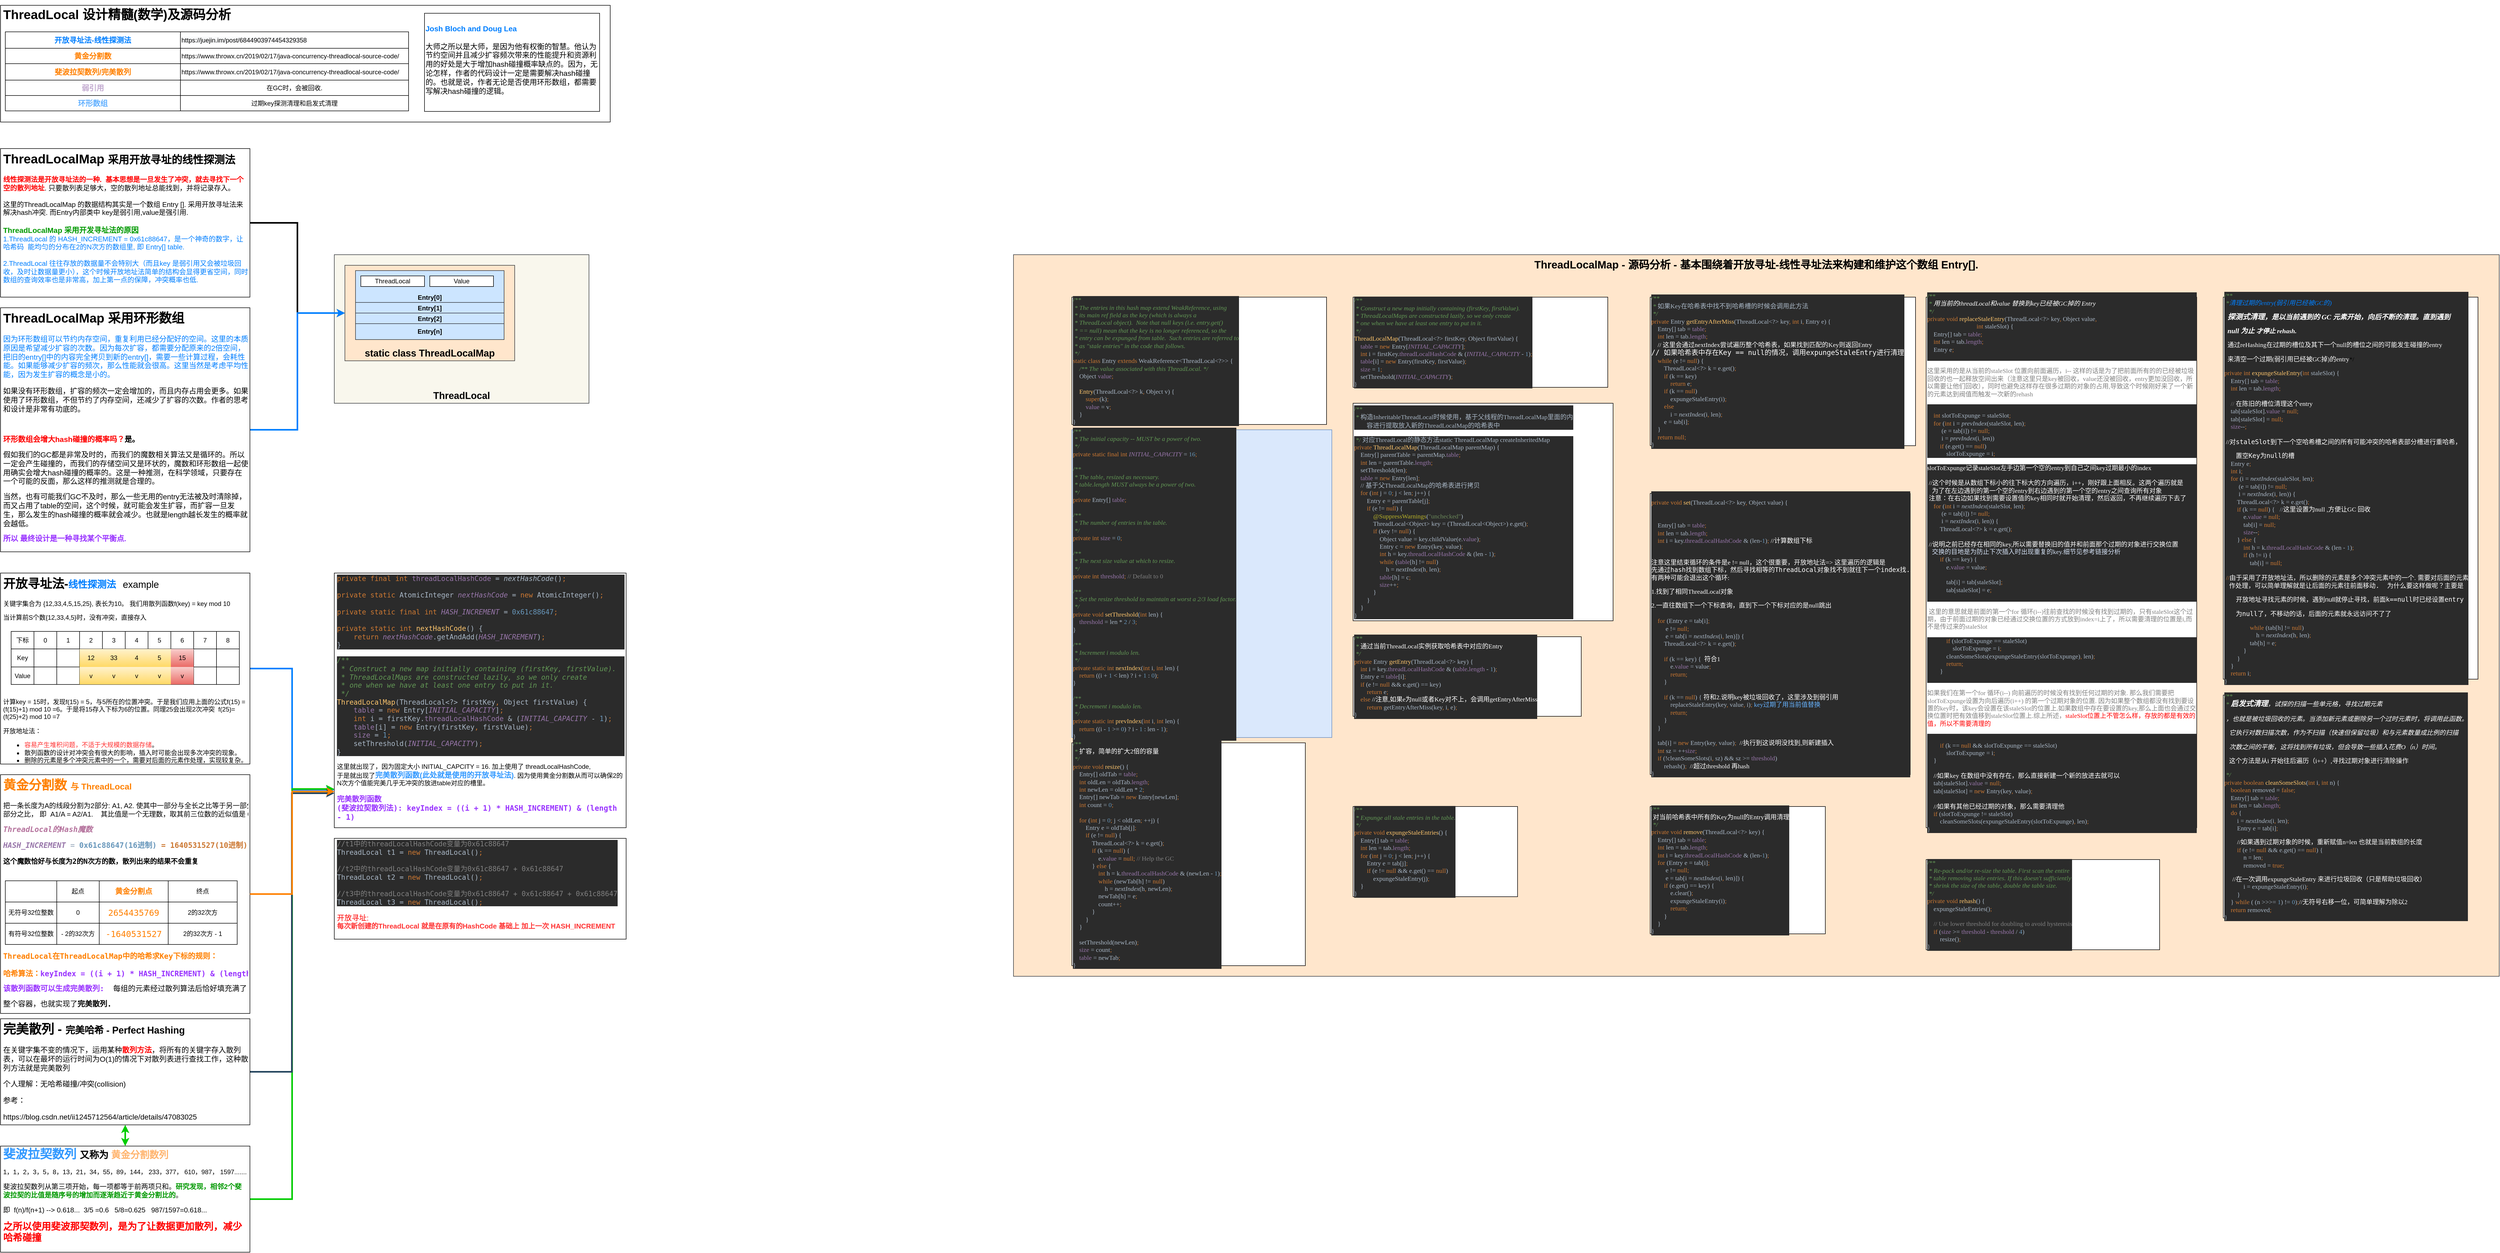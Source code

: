 <mxfile version="13.7.9" type="device"><diagram id="YB39fmnbjol0CVEHb94j" name="第 1 页"><mxGraphModel dx="946" dy="680" grid="1" gridSize="10" guides="1" tooltips="1" connect="1" arrows="1" fold="1" page="1" pageScale="1" pageWidth="827" pageHeight="1169" math="0" shadow="0"><root><mxCell id="0"/><mxCell id="1" parent="0"/><mxCell id="sRnYOel9PhgisLO5QuYK-1" value="&lt;h1 style=&quot;line-height: 100%&quot;&gt;&lt;font style=&quot;font-size: 24px&quot;&gt;ThreadLocal 设计精髓(数学)及源码分析&lt;/font&gt;&lt;/h1&gt;&lt;p&gt;&lt;/p&gt;" style="text;html=1;spacing=5;spacingTop=-20;whiteSpace=wrap;overflow=hidden;rounded=0;align=left;verticalAlign=top;fillColor=#ffffff;strokeColor=#000000;" parent="1" vertex="1"><mxGeometry x="11" y="10" width="1149" height="220" as="geometry"/></mxCell><mxCell id="d_tdFx3bNUZgYFuI9ljc-65" value="" style="shape=table;html=1;whiteSpace=wrap;startSize=0;container=1;collapsible=0;childLayout=tableLayout;labelBackgroundColor=none;strokeColor=#000000;fillColor=#ffffff;align=left;" parent="1" vertex="1"><mxGeometry x="20" y="60" width="760" height="149" as="geometry"/></mxCell><mxCell id="d_tdFx3bNUZgYFuI9ljc-66" value="" style="shape=partialRectangle;html=1;whiteSpace=wrap;collapsible=0;dropTarget=0;pointerEvents=0;fillColor=none;top=0;left=0;bottom=0;right=0;points=[[0,0.5],[1,0.5]];portConstraint=eastwest;" parent="d_tdFx3bNUZgYFuI9ljc-65" vertex="1"><mxGeometry width="760" height="31" as="geometry"/></mxCell><mxCell id="d_tdFx3bNUZgYFuI9ljc-67" value="&lt;b style=&quot;color: rgb(0, 127, 255); font-size: 14px;&quot;&gt;开放寻址法-线性探测法&lt;/b&gt;" style="shape=partialRectangle;html=1;whiteSpace=wrap;connectable=0;fillColor=none;top=0;left=0;bottom=0;right=0;overflow=hidden;align=center;" parent="d_tdFx3bNUZgYFuI9ljc-66" vertex="1"><mxGeometry width="330" height="31" as="geometry"/></mxCell><mxCell id="d_tdFx3bNUZgYFuI9ljc-68" value="&lt;meta charset=&quot;utf-8&quot;&gt;&lt;span style=&quot;color: rgb(0, 0, 0); font-family: helvetica; font-size: 12px; font-style: normal; font-weight: 400; letter-spacing: normal; text-indent: 0px; text-transform: none; word-spacing: 0px; background-color: rgb(248, 249, 250); display: inline; float: none;&quot;&gt;https://juejin.im/post/6844903974454329358&lt;/span&gt;" style="shape=partialRectangle;html=1;whiteSpace=wrap;connectable=0;fillColor=none;top=0;left=0;bottom=0;right=0;overflow=hidden;align=left;" parent="d_tdFx3bNUZgYFuI9ljc-66" vertex="1"><mxGeometry x="330" width="430" height="31" as="geometry"/></mxCell><mxCell id="d_tdFx3bNUZgYFuI9ljc-70" value="" style="shape=partialRectangle;html=1;whiteSpace=wrap;collapsible=0;dropTarget=0;pointerEvents=0;fillColor=none;top=0;left=0;bottom=0;right=0;points=[[0,0.5],[1,0.5]];portConstraint=eastwest;" parent="d_tdFx3bNUZgYFuI9ljc-65" vertex="1"><mxGeometry y="31" width="760" height="29" as="geometry"/></mxCell><mxCell id="d_tdFx3bNUZgYFuI9ljc-71" value="&lt;b style=&quot;color: rgb(255 , 128 , 0) ; font-size: 14px&quot;&gt;黄金分割数&lt;/b&gt;" style="shape=partialRectangle;html=1;whiteSpace=wrap;connectable=0;fillColor=none;top=0;left=0;bottom=0;right=0;overflow=hidden;align=center;" parent="d_tdFx3bNUZgYFuI9ljc-70" vertex="1"><mxGeometry width="330" height="29" as="geometry"/></mxCell><mxCell id="d_tdFx3bNUZgYFuI9ljc-118" value="" style="group" parent="d_tdFx3bNUZgYFuI9ljc-70" vertex="1" connectable="0"><mxGeometry x="330" width="430" height="29" as="geometry"/></mxCell><mxCell id="d_tdFx3bNUZgYFuI9ljc-72" value="&lt;span style=&quot;&quot;&gt;https://www.throwx.cn/2019/02/17/java-concurrency-threadlocal-source-code/&lt;/span&gt;" style="shape=partialRectangle;html=1;whiteSpace=wrap;connectable=0;fillColor=none;top=0;left=0;bottom=0;right=0;overflow=hidden;align=left;" parent="d_tdFx3bNUZgYFuI9ljc-118" vertex="1"><mxGeometry width="430" height="29" as="geometry"/></mxCell><mxCell id="d_tdFx3bNUZgYFuI9ljc-74" value="" style="shape=partialRectangle;html=1;whiteSpace=wrap;collapsible=0;dropTarget=0;pointerEvents=0;fillColor=none;top=0;left=0;bottom=0;right=0;points=[[0,0.5],[1,0.5]];portConstraint=eastwest;" parent="d_tdFx3bNUZgYFuI9ljc-65" vertex="1"><mxGeometry y="60" width="760" height="31" as="geometry"/></mxCell><mxCell id="d_tdFx3bNUZgYFuI9ljc-75" value="&lt;b style=&quot;color: rgb(255 , 128 , 0) ; font-size: 14px&quot;&gt;斐波拉契数列/完美散列&lt;/b&gt;" style="shape=partialRectangle;html=1;whiteSpace=wrap;connectable=0;fillColor=none;top=0;left=0;bottom=0;right=0;overflow=hidden;align=center;" parent="d_tdFx3bNUZgYFuI9ljc-74" vertex="1"><mxGeometry width="330" height="31" as="geometry"/></mxCell><mxCell id="d_tdFx3bNUZgYFuI9ljc-76" value="&lt;span&gt;https://www.throwx.cn/2019/02/17/java-concurrency-threadlocal-source-code/&lt;/span&gt;" style="shape=partialRectangle;html=1;whiteSpace=wrap;connectable=0;fillColor=none;top=0;left=0;bottom=0;right=0;overflow=hidden;align=left;" parent="d_tdFx3bNUZgYFuI9ljc-74" vertex="1"><mxGeometry x="330" width="430" height="31" as="geometry"/></mxCell><mxCell id="d_tdFx3bNUZgYFuI9ljc-78" style="shape=partialRectangle;html=1;whiteSpace=wrap;collapsible=0;dropTarget=0;pointerEvents=0;fillColor=none;top=0;left=0;bottom=0;right=0;points=[[0,0.5],[1,0.5]];portConstraint=eastwest;" parent="d_tdFx3bNUZgYFuI9ljc-65" vertex="1"><mxGeometry y="91" width="760" height="29" as="geometry"/></mxCell><mxCell id="d_tdFx3bNUZgYFuI9ljc-79" value="&lt;b style=&quot;font-size: 14px&quot;&gt;&lt;font color=&quot;#c3abd0&quot;&gt;弱引用&lt;/font&gt;&lt;/b&gt;" style="shape=partialRectangle;html=1;whiteSpace=wrap;connectable=0;fillColor=none;top=0;left=0;bottom=0;right=0;overflow=hidden;align=center;" parent="d_tdFx3bNUZgYFuI9ljc-78" vertex="1"><mxGeometry width="330" height="29" as="geometry"/></mxCell><mxCell id="d_tdFx3bNUZgYFuI9ljc-80" value="&lt;span&gt;在GC时，会被回收.&lt;/span&gt;" style="shape=partialRectangle;html=1;whiteSpace=wrap;connectable=0;fillColor=none;top=0;left=0;bottom=0;right=0;overflow=hidden;" parent="d_tdFx3bNUZgYFuI9ljc-78" vertex="1"><mxGeometry x="330" width="430" height="29" as="geometry"/></mxCell><mxCell id="d_tdFx3bNUZgYFuI9ljc-107" style="shape=partialRectangle;html=1;whiteSpace=wrap;collapsible=0;dropTarget=0;pointerEvents=0;fillColor=none;top=0;left=0;bottom=0;right=0;points=[[0,0.5],[1,0.5]];portConstraint=eastwest;" parent="d_tdFx3bNUZgYFuI9ljc-65" vertex="1"><mxGeometry y="120" width="760" height="29" as="geometry"/></mxCell><mxCell id="d_tdFx3bNUZgYFuI9ljc-108" value="&lt;b&gt;&lt;font color=&quot;#66b2ff&quot; style=&quot;font-size: 14px&quot;&gt;环形数组&lt;/font&gt;&lt;/b&gt;" style="shape=partialRectangle;html=1;whiteSpace=wrap;connectable=0;fillColor=none;top=0;left=0;bottom=0;right=0;overflow=hidden;align=center;" parent="d_tdFx3bNUZgYFuI9ljc-107" vertex="1"><mxGeometry width="330" height="29" as="geometry"/></mxCell><mxCell id="d_tdFx3bNUZgYFuI9ljc-109" value="过期key探测清理和启发式清理" style="shape=partialRectangle;html=1;whiteSpace=wrap;connectable=0;fillColor=none;top=0;left=0;bottom=0;right=0;overflow=hidden;" parent="d_tdFx3bNUZgYFuI9ljc-107" vertex="1"><mxGeometry x="330" width="430" height="29" as="geometry"/></mxCell><mxCell id="d_tdFx3bNUZgYFuI9ljc-101" style="edgeStyle=orthogonalEdgeStyle;rounded=0;orthogonalLoop=1;jettySize=auto;html=1;exitX=1;exitY=0.5;exitDx=0;exitDy=0;entryX=0;entryY=0.851;entryDx=0;entryDy=0;entryPerimeter=0;strokeWidth=3;strokeColor=#007FFF;" parent="1" source="d_tdFx3bNUZgYFuI9ljc-28" target="mKX0-lAYYivA6uWy9cAM-3" edge="1"><mxGeometry relative="1" as="geometry"/></mxCell><mxCell id="d_tdFx3bNUZgYFuI9ljc-28" value="&lt;h1&gt;&lt;span style=&quot;font-size: 23px&quot;&gt;开放寻址法-&lt;/span&gt;&lt;font style=&quot;font-size: 18px&quot; color=&quot;#007fff&quot;&gt;线性探测法&lt;/font&gt;&lt;span style=&quot;font-size: 23px&quot;&gt;&amp;nbsp;&amp;nbsp;&lt;/span&gt;&lt;span style=&quot;font-size: 23px ; font-weight: normal&quot;&gt;&lt;font style=&quot;font-size: 18px&quot;&gt;example&lt;/font&gt;&lt;/span&gt;&lt;/h1&gt;&lt;p&gt;关键字集合为 {12,33,4,5,15,25}, 表长为10。&amp;nbsp;我们用散列函数f(key) = key mod 10&lt;br&gt;&lt;/p&gt;&lt;p&gt;当计算前S个数{12,33,4,5}时，没有冲突，直接存入&lt;br&gt;&lt;/p&gt;&lt;p&gt;&lt;br&gt;&lt;/p&gt;&lt;p&gt;&lt;br&gt;&lt;/p&gt;&lt;p&gt;&lt;br&gt;&lt;/p&gt;&lt;p&gt;&lt;br&gt;&lt;/p&gt;&lt;p&gt;&lt;br&gt;&lt;/p&gt;&lt;p&gt;计算key = 15时，发现f(15) = 5，与5所在的位置冲突。于是我们应用上面的公式f(15) = (f(15)+1) mod 10 =6。于是将15存入下标为6的位置。同理25会出现2次冲突&amp;nbsp; f(25)=(f(25)+2) mod 10 =7&lt;/p&gt;&lt;p&gt;开放地址法：&lt;/p&gt;&lt;p&gt;&lt;/p&gt;&lt;ul&gt;&lt;li&gt;&lt;font color=&quot;#ff3333&quot;&gt;容易产生堆积问题，不适于大规模的数据存储&lt;/font&gt;。&lt;/li&gt;&lt;li&gt;散列函数的设计对冲突会有很大的影响，插入时可能会出现多次冲突的现象。&lt;/li&gt;&lt;li&gt;删除的元素是多个冲突元素中的一个，需要对后面的元素作处理，实现较复杂。&lt;/li&gt;&lt;/ul&gt;&lt;p&gt;&lt;/p&gt;" style="text;html=1;spacing=5;spacingTop=-20;whiteSpace=wrap;overflow=hidden;rounded=0;labelBackgroundColor=none;align=left;fillColor=#ffffff;strokeColor=#000000;" parent="1" vertex="1"><mxGeometry x="11" y="1080" width="470" height="360" as="geometry"/></mxCell><mxCell id="d_tdFx3bNUZgYFuI9ljc-2" value="&lt;font style=&quot;font-size: 18px&quot;&gt;&lt;b&gt;ThreadLocal&lt;/b&gt;&lt;/font&gt;" style="rounded=0;whiteSpace=wrap;html=1;fillColor=#f9f7ed;strokeColor=#36393d;verticalAlign=bottom;" parent="1" vertex="1"><mxGeometry x="640" y="480" width="480" height="280" as="geometry"/></mxCell><mxCell id="sRnYOel9PhgisLO5QuYK-2" value="&lt;h1&gt;&lt;font color=&quot;#ff8000&quot;&gt;黄金分割数 &lt;font style=&quot;font-size: 16px&quot;&gt;与 ThreadLocal&lt;/font&gt;&lt;/font&gt;&lt;/h1&gt;&lt;p&gt;&lt;font style=&quot;font-size: 13px&quot;&gt;把一条长度为A的线段分割为2部分: A1, A2. 使其中一部分与全长之比等于另一部分与这部分之比， 即&amp;nbsp; A1/A = A2/A1.&amp;nbsp; &amp;nbsp; 其比值是一个无理数，取其前三位数的近似值是 0.618.&lt;/font&gt;&lt;/p&gt;&lt;p&gt;&lt;font style=&quot;font-size: 13px&quot;&gt;&lt;/font&gt;&lt;/p&gt;&lt;pre style=&quot;font-family: &amp;#34;jetbrains mono&amp;#34; , monospace ; font-size: 9.8pt&quot;&gt;&lt;span style=&quot;background-color: rgb(255 , 255 , 255) ; font-size: 14px&quot;&gt;&lt;b&gt;&lt;span style=&quot;font-style: italic&quot;&gt;&lt;font color=&quot;#b5739d&quot;&gt;ThreadLocal的Hash魔数&lt;/font&gt;&lt;font color=&quot;#ff8000&quot;&gt; &lt;/font&gt;&lt;/span&gt;&lt;/b&gt;&lt;/span&gt;&lt;/pre&gt;&lt;pre style=&quot;font-family: &amp;#34;jetbrains mono&amp;#34; , monospace ; font-size: 9.8pt&quot;&gt;&lt;span style=&quot;background-color: rgb(255 , 255 , 255) ; font-size: 14px&quot;&gt;&lt;b&gt;&lt;span style=&quot;color: rgb(152 , 118 , 170) ; font-style: italic&quot;&gt;HASH_INCREMENT &lt;/span&gt;&lt;font color=&quot;#a9b7c6&quot;&gt;= &lt;/font&gt;&lt;span style=&quot;color: rgb(104 , 151 , 187)&quot;&gt;0x61c88647(16进制)&lt;/span&gt;&lt;span style=&quot;color: rgb(204 , 120 , 50)&quot;&gt; = 1640531527(10进制)&lt;/span&gt;&lt;/b&gt;&lt;/span&gt;&lt;/pre&gt;&lt;pre style=&quot;font-family: &amp;#34;jetbrains mono&amp;#34; , monospace ; font-size: 9.8pt&quot;&gt;&lt;b&gt;这个魔数恰好与长度为2的N次方的数，散列出来的结果不会重复&lt;/b&gt;&lt;span style=&quot;background-color: rgb(255 , 255 , 255) ; font-size: 14px&quot;&gt;&lt;b&gt;&lt;span style=&quot;color: rgb(204 , 120 , 50)&quot;&gt;&lt;br&gt;&lt;/span&gt;&lt;/b&gt;&lt;/span&gt;&lt;/pre&gt;&lt;pre style=&quot;color: rgb(169 , 183 , 198) ; font-family: &amp;#34;jetbrains mono&amp;#34; , monospace ; font-size: 9.8pt&quot;&gt;&lt;span style=&quot;background-color: rgb(255 , 255 , 255) ; font-size: 14px&quot;&gt;&lt;b&gt;&lt;span style=&quot;color: rgb(204 , 120 , 50)&quot;&gt;&lt;br&gt;&lt;/span&gt;&lt;/b&gt;&lt;/span&gt;&lt;/pre&gt;&lt;pre style=&quot;color: rgb(169 , 183 , 198) ; font-family: &amp;#34;jetbrains mono&amp;#34; , monospace ; font-size: 9.8pt&quot;&gt;&lt;span style=&quot;background-color: rgb(255 , 255 , 255) ; font-size: 14px&quot;&gt;&lt;b&gt;&lt;span style=&quot;color: rgb(204 , 120 , 50)&quot;&gt;&lt;br&gt;&lt;/span&gt;&lt;/b&gt;&lt;/span&gt;&lt;/pre&gt;&lt;pre style=&quot;color: rgb(169 , 183 , 198) ; font-family: &amp;#34;jetbrains mono&amp;#34; , monospace ; font-size: 9.8pt&quot;&gt;&lt;span style=&quot;background-color: rgb(255 , 255 , 255) ; font-size: 14px&quot;&gt;&lt;b&gt;&lt;span style=&quot;color: rgb(204 , 120 , 50)&quot;&gt;&lt;br&gt;&lt;/span&gt;&lt;/b&gt;&lt;/span&gt;&lt;/pre&gt;&lt;pre style=&quot;color: rgb(169 , 183 , 198) ; font-family: &amp;#34;jetbrains mono&amp;#34; , monospace ; font-size: 9.8pt&quot;&gt;&lt;span style=&quot;background-color: rgb(255 , 255 , 255) ; font-size: 14px&quot;&gt;&lt;b&gt;&lt;span style=&quot;color: rgb(204 , 120 , 50)&quot;&gt;&lt;br&gt;&lt;/span&gt;&lt;/b&gt;&lt;/span&gt;&lt;/pre&gt;&lt;pre style=&quot;color: rgb(169 , 183 , 198) ; font-family: &amp;#34;jetbrains mono&amp;#34; , monospace ; font-size: 9.8pt&quot;&gt;&lt;b style=&quot;font-size: 14px ; font-family: &amp;#34;microsoft yahei&amp;#34; , &amp;#34;jetbrainsmono&amp;#34; , &amp;#34;menlo&amp;#34; , &amp;#34;monaco&amp;#34; , monospace , sans-serif ; text-align: justify ; color: rgb(0 , 0 , 0) ; white-space: normal&quot;&gt;&lt;font color=&quot;#ff8000&quot;&gt;&lt;br&gt;&lt;/font&gt;&lt;/b&gt;&lt;/pre&gt;&lt;pre style=&quot;color: rgb(169 , 183 , 198) ; font-family: &amp;#34;jetbrains mono&amp;#34; , monospace ; font-size: 9.8pt&quot;&gt;&lt;b style=&quot;font-size: 14px ; font-family: &amp;#34;microsoft yahei&amp;#34; , &amp;#34;jetbrainsmono&amp;#34; , &amp;#34;menlo&amp;#34; , &amp;#34;monaco&amp;#34; , monospace , sans-serif ; text-align: justify ; color: rgb(0 , 0 , 0) ; white-space: normal&quot;&gt;&lt;font color=&quot;#ff8000&quot;&gt;ThreadLocal在ThreadLocalMap中的哈希求Key下标的规则：&lt;/font&gt;&lt;/b&gt;&lt;br&gt;&lt;/pre&gt;&lt;pre style=&quot;font-size: 14px ; line-height: 60%&quot;&gt;&lt;p style=&quot;box-sizing: border-box ; outline: none ; margin: 1rem 0px ; padding: 4px 0px 0px ; text-align: justify ; max-width: 100% ; line-height: inherit&quot;&gt;&lt;font face=&quot;Microsoft YaHei, JetBrainsMono, Menlo, Monaco, monospace, sans-serif&quot;&gt;&lt;span style=&quot;font-size: 14px&quot;&gt;&lt;b&gt;&lt;font color=&quot;#ff8000&quot;&gt;哈希算法：&lt;/font&gt;&lt;font color=&quot;#9933ff&quot;&gt;keyIndex = ((i + 1) * HASH_INCREMENT) &amp;amp; (length - 1)&lt;/font&gt;&lt;/b&gt;&lt;font color=&quot;#bbbbbb&quot;&gt;&lt;br&gt;&lt;/font&gt;&lt;/span&gt;&lt;/font&gt;&lt;/p&gt;&lt;p style=&quot;box-sizing: border-box ; outline: none ; margin: 1rem 0px ; padding: 4px 0px 0px ; text-align: justify ; max-width: 100% ; line-height: inherit&quot;&gt;&lt;font face=&quot;Microsoft YaHei, JetBrainsMono, Menlo, Monaco, monospace, sans-serif&quot;&gt;&lt;span style=&quot;font-size: 14px&quot;&gt;&lt;b&gt;&lt;font color=&quot;#9933ff&quot;&gt;该散列函数可以生成完美散列:  &lt;/font&gt;&lt;/b&gt;&lt;/span&gt;&lt;/font&gt;&lt;span style=&quot;font-family: &amp;#34;microsoft yahei&amp;#34; , &amp;#34;jetbrainsmono&amp;#34; , &amp;#34;menlo&amp;#34; , &amp;#34;monaco&amp;#34; , monospace , sans-serif&quot;&gt;每组的元素经过散列算法后恰好填充满了&lt;/span&gt;&lt;/p&gt;&lt;p style=&quot;box-sizing: border-box ; outline: none ; margin: 1rem 0px ; padding: 4px 0px 0px ; text-align: justify ; max-width: 100% ; line-height: inherit&quot;&gt;&lt;span style=&quot;font-family: &amp;#34;microsoft yahei&amp;#34; , &amp;#34;jetbrainsmono&amp;#34; , &amp;#34;menlo&amp;#34; , &amp;#34;monaco&amp;#34; , monospace , sans-serif&quot;&gt;整个容器，也就实现了&lt;/span&gt;&lt;strong style=&quot;box-sizing: border-box ; outline: none ; margin: 0px ; padding: 0px ; font-family: &amp;#34;microsoft yahei&amp;#34; , &amp;#34;jetbrainsmono&amp;#34; , &amp;#34;menlo&amp;#34; , &amp;#34;monaco&amp;#34; , monospace , sans-serif&quot;&gt;完美散列.&lt;/strong&gt;&lt;/p&gt;&lt;div&gt;&lt;strong style=&quot;font-size: 14px ; text-align: justify ; box-sizing: border-box ; outline: none ; margin: 0px ; padding: 0px ; font-family: &amp;#34;microsoft yahei&amp;#34; , &amp;#34;jetbrainsmono&amp;#34; , &amp;#34;menlo&amp;#34; , &amp;#34;monaco&amp;#34; , monospace , sans-serif&quot;&gt;&lt;br&gt;&lt;/strong&gt;&lt;/div&gt;&lt;/pre&gt;" style="text;html=1;spacing=5;spacingTop=-20;whiteSpace=wrap;overflow=hidden;rounded=0;fillColor=#ffffff;strokeColor=#000000;" parent="1" vertex="1"><mxGeometry x="11" y="1460" width="470" height="450" as="geometry"/></mxCell><mxCell id="d_tdFx3bNUZgYFuI9ljc-116" style="edgeStyle=orthogonalEdgeStyle;rounded=0;orthogonalLoop=1;jettySize=auto;html=1;exitX=1;exitY=0.5;exitDx=0;exitDy=0;entryX=0;entryY=0.848;entryDx=0;entryDy=0;entryPerimeter=0;strokeWidth=3;fontSize=14;fillColor=#cdeb8b;strokeColor=#00CC00;" parent="1" source="sRnYOel9PhgisLO5QuYK-3" target="mKX0-lAYYivA6uWy9cAM-3" edge="1"><mxGeometry relative="1" as="geometry"/></mxCell><mxCell id="sRnYOel9PhgisLO5QuYK-3" value="&lt;h1 style=&quot;font-size: 18px&quot;&gt;&lt;span style=&quot;font-size: 23px&quot;&gt;&lt;font color=&quot;#3399ff&quot;&gt;斐波拉契数列&lt;/font&gt; &lt;/span&gt;&lt;font style=&quot;font-size: 18px&quot;&gt;又称为 &lt;font color=&quot;#ffb570&quot;&gt;黄金分割数列&lt;/font&gt;&lt;/font&gt;&lt;/h1&gt;&lt;p&gt;&lt;font style=&quot;font-size: 12px&quot;&gt;1，1，2，3，5，8，13，21，34，55，89，144， 233，377， 610，987， 1597.......&lt;/font&gt;&lt;/p&gt;&lt;p style=&quot;font-size: 13px&quot;&gt;&lt;font style=&quot;font-size: 13px&quot;&gt;斐波拉契数列从第三项开始，每一项都等于前两项只和。&lt;b&gt;&lt;font color=&quot;#009900&quot; style=&quot;font-size: 13px&quot;&gt;研究发现，相邻2个斐波拉契的比值是随序号的增加而逐渐趋近于黄金分割比的&lt;/font&gt;&lt;/b&gt;。&amp;nbsp;&lt;/font&gt;&lt;/p&gt;&lt;p style=&quot;font-size: 13px&quot;&gt;即&amp;nbsp; f(n)/f(n+1) --&amp;gt; 0.618...&amp;nbsp;&amp;nbsp;&lt;span&gt;3/5 =0.6&amp;nbsp; &amp;nbsp;5/8=0.625&amp;nbsp; &amp;nbsp;987/1597=0.618...&amp;nbsp; &amp;nbsp; &amp;nbsp;&lt;/span&gt;&lt;/p&gt;&lt;p&gt;&lt;b style=&quot;color: rgb(255 , 0 , 0)&quot;&gt;&lt;span style=&quot;font-family: , &amp;#34;sf ui text&amp;#34; , &amp;#34;arial&amp;#34; , &amp;#34;pingfang sc&amp;#34; , &amp;#34;hiragino sans gb&amp;#34; , &amp;#34;microsoft yahei&amp;#34; , &amp;#34;wenquanyi micro hei&amp;#34; , sans-serif ; background-color: rgb(255 , 255 , 255)&quot;&gt;&lt;font style=&quot;font-size: 18px&quot;&gt;之所以使用斐波那契数列，是为了让数据更加散列，减少哈希碰撞&lt;/font&gt;&lt;/span&gt;&lt;/b&gt;&lt;br&gt;&lt;/p&gt;&lt;p style=&quot;font-size: 14px&quot;&gt;&lt;br&gt;&lt;/p&gt;" style="text;html=1;spacing=5;spacingTop=-20;whiteSpace=wrap;overflow=hidden;rounded=0;fillColor=#ffffff;strokeColor=#000000;" parent="1" vertex="1"><mxGeometry x="11" y="2160" width="470" height="200" as="geometry"/></mxCell><mxCell id="d_tdFx3bNUZgYFuI9ljc-103" style="edgeStyle=orthogonalEdgeStyle;rounded=0;orthogonalLoop=1;jettySize=auto;html=1;exitX=1;exitY=0.5;exitDx=0;exitDy=0;strokeWidth=3;strokeColor=#23445d;fillColor=#bac8d3;" parent="1" source="sRnYOel9PhgisLO5QuYK-4" target="mKX0-lAYYivA6uWy9cAM-3" edge="1"><mxGeometry relative="1" as="geometry"><mxPoint x="637" y="1488" as="targetPoint"/><Array as="points"><mxPoint x="560" y="2020"/><mxPoint x="560" y="1495"/></Array></mxGeometry></mxCell><mxCell id="d_tdFx3bNUZgYFuI9ljc-117" style="edgeStyle=orthogonalEdgeStyle;rounded=0;orthogonalLoop=1;jettySize=auto;html=1;exitX=0.5;exitY=1;exitDx=0;exitDy=0;entryX=0.5;entryY=0;entryDx=0;entryDy=0;strokeColor=#00CC00;strokeWidth=3;fontSize=14;startArrow=classic;startFill=1;" parent="1" source="sRnYOel9PhgisLO5QuYK-4" target="sRnYOel9PhgisLO5QuYK-3" edge="1"><mxGeometry relative="1" as="geometry"/></mxCell><mxCell id="sRnYOel9PhgisLO5QuYK-4" value="&lt;h1&gt;完美散列 - &lt;font style=&quot;font-size: 18px&quot;&gt;完美哈希 - Perfect Hashing&lt;/font&gt;&lt;/h1&gt;&lt;p&gt;&lt;span style=&quot;font-size: 14px&quot;&gt;在关键字集不变的情况下，运用某种&lt;/span&gt;&lt;b style=&quot;font-size: 14px&quot;&gt;&lt;font color=&quot;#ff0000&quot;&gt;散列方法&lt;/font&gt;&lt;/b&gt;&lt;span style=&quot;font-size: 14px&quot;&gt;，将所有的关键字存入散列表，可以在最坏的运行时间为O(1)的情况下对散列表进行查找工作，这种散列方法就是完美散列&lt;/span&gt;&lt;br&gt;&lt;/p&gt;&lt;p style=&quot;font-size: 14px&quot;&gt;&lt;font style=&quot;font-size: 14px&quot;&gt;个人理解：&lt;/font&gt;&lt;span&gt;无哈希碰撞/冲突(collision)&lt;/span&gt;&lt;/p&gt;&lt;p style=&quot;font-size: 14px&quot;&gt;&lt;font style=&quot;font-size: 14px&quot;&gt;参考：&lt;/font&gt;&lt;/p&gt;&lt;p style=&quot;font-size: 14px&quot;&gt;&lt;font style=&quot;font-size: 14px&quot;&gt;https://blog.csdn.net/ii1245712564/article/details/47083025&lt;/font&gt;&lt;br&gt;&lt;/p&gt;" style="text;html=1;spacing=5;spacingTop=-20;whiteSpace=wrap;overflow=hidden;rounded=0;fillColor=#ffffff;strokeColor=#000000;" parent="1" vertex="1"><mxGeometry x="11" y="1920" width="470" height="200" as="geometry"/></mxCell><mxCell id="mKX0-lAYYivA6uWy9cAM-3" value="&lt;pre style=&quot;background-color: #2b2b2b ; color: #a9b7c6 ; font-family: &amp;#34;jetbrains mono&amp;#34; , monospace ; font-size: 9.8pt&quot;&gt;&lt;/pre&gt;&lt;pre style=&quot;background-color: #2b2b2b ; color: #a9b7c6 ; font-family: &amp;#34;jetbrains mono&amp;#34; , monospace ; font-size: 9.8pt&quot;&gt;&lt;/pre&gt;&lt;pre style=&quot;background-color: #2b2b2b ; color: #a9b7c6 ; font-family: &amp;#34;jetbrains mono&amp;#34; , monospace ; font-size: 9.8pt&quot;&gt;&lt;span style=&quot;color: #cc7832&quot;&gt;private final int &lt;/span&gt;&lt;span style=&quot;color: #9876aa&quot;&gt;threadLocalHashCode &lt;/span&gt;= &lt;span style=&quot;font-style: italic&quot;&gt;nextHashCode&lt;/span&gt;()&lt;span style=&quot;color: #cc7832&quot;&gt;;&lt;br&gt;&lt;/span&gt;&lt;span style=&quot;color: #cc7832&quot;&gt;&lt;br&gt;&lt;/span&gt;&lt;span style=&quot;color: #cc7832&quot;&gt;private static &lt;/span&gt;AtomicInteger &lt;span style=&quot;color: #9876aa ; font-style: italic&quot;&gt;nextHashCode &lt;/span&gt;= &lt;span style=&quot;color: #cc7832&quot;&gt;new &lt;/span&gt;AtomicInteger()&lt;span style=&quot;color: #cc7832&quot;&gt;;&lt;br&gt;&lt;/span&gt;&lt;span style=&quot;color: #cc7832&quot;&gt;&lt;br&gt;&lt;/span&gt;&lt;span style=&quot;color: #cc7832&quot;&gt;private static final int &lt;/span&gt;&lt;span style=&quot;color: #9876aa ; font-style: italic&quot;&gt;HASH_INCREMENT &lt;/span&gt;= &lt;span style=&quot;color: #6897bb&quot;&gt;0x61c88647&lt;/span&gt;&lt;span style=&quot;color: #cc7832&quot;&gt;;&lt;br&gt;&lt;/span&gt;&lt;span style=&quot;color: #cc7832&quot;&gt;&lt;br&gt;&lt;/span&gt;&lt;span style=&quot;color: #cc7832&quot;&gt;private static int &lt;/span&gt;&lt;span style=&quot;color: #ffc66d&quot;&gt;nextHashCode&lt;/span&gt;() {&lt;br&gt;    &lt;span style=&quot;color: #cc7832&quot;&gt;return &lt;/span&gt;&lt;span style=&quot;color: #9876aa ; font-style: italic&quot;&gt;nextHashCode&lt;/span&gt;.getAndAdd(&lt;span style=&quot;color: #9876aa ; font-style: italic&quot;&gt;HASH_INCREMENT&lt;/span&gt;)&lt;span style=&quot;color: #cc7832&quot;&gt;;&lt;br&gt;&lt;/span&gt;}&lt;/pre&gt;&lt;pre style=&quot;background-color: rgb(43 , 43 , 43) ; color: rgb(169 , 183 , 198) ; font-family: &amp;#34;jetbrains mono&amp;#34; , monospace ; font-size: 9.8pt&quot;&gt;&lt;span style=&quot;color: rgb(98 , 151 , 85) ; font-style: italic&quot;&gt;/**&lt;br&gt;&lt;/span&gt;&lt;span style=&quot;color: rgb(98 , 151 , 85) ; font-style: italic&quot;&gt; * Construct a new map initially containing (firstKey, firstValue).&lt;br&gt;&lt;/span&gt;&lt;span style=&quot;color: rgb(98 , 151 , 85) ; font-style: italic&quot;&gt; * ThreadLocalMaps are constructed lazily, so we only create&lt;br&gt;&lt;/span&gt;&lt;span style=&quot;color: rgb(98 , 151 , 85) ; font-style: italic&quot;&gt; * one when we have at least one entry to put in it.&lt;br&gt;&lt;/span&gt;&lt;span style=&quot;color: rgb(98 , 151 , 85) ; font-style: italic&quot;&gt; */&lt;br&gt;&lt;/span&gt;&lt;span style=&quot;color: rgb(255 , 198 , 109)&quot;&gt;ThreadLocalMap&lt;/span&gt;(ThreadLocal&amp;lt;?&amp;gt; firstKey&lt;span style=&quot;color: rgb(204 , 120 , 50)&quot;&gt;, &lt;/span&gt;Object firstValue) {&lt;br&gt;    &lt;span style=&quot;color: rgb(152 , 118 , 170)&quot;&gt;table &lt;/span&gt;= &lt;span style=&quot;color: rgb(204 , 120 , 50)&quot;&gt;new &lt;/span&gt;Entry[&lt;span style=&quot;color: rgb(152 , 118 , 170) ; font-style: italic&quot;&gt;INITIAL_CAPACITY&lt;/span&gt;]&lt;span style=&quot;color: rgb(204 , 120 , 50)&quot;&gt;;&lt;br&gt;&lt;/span&gt;&lt;span style=&quot;color: rgb(204 , 120 , 50)&quot;&gt;    int &lt;/span&gt;i = firstKey.&lt;span style=&quot;color: rgb(152 , 118 , 170)&quot;&gt;threadLocalHashCode &lt;/span&gt;&amp;amp; (&lt;span style=&quot;color: rgb(152 , 118 , 170) ; font-style: italic&quot;&gt;INITIAL_CAPACITY &lt;/span&gt;- &lt;span style=&quot;color: rgb(104 , 151 , 187)&quot;&gt;1&lt;/span&gt;)&lt;span style=&quot;color: rgb(204 , 120 , 50)&quot;&gt;;&lt;br&gt;&lt;/span&gt;&lt;span style=&quot;color: rgb(204 , 120 , 50)&quot;&gt;    &lt;/span&gt;&lt;span style=&quot;color: rgb(152 , 118 , 170)&quot;&gt;table&lt;/span&gt;[i] = &lt;span style=&quot;color: rgb(204 , 120 , 50)&quot;&gt;new &lt;/span&gt;Entry(firstKey&lt;span style=&quot;color: rgb(204 , 120 , 50)&quot;&gt;, &lt;/span&gt;firstValue)&lt;span style=&quot;color: rgb(204 , 120 , 50)&quot;&gt;;&lt;br&gt;&lt;/span&gt;&lt;span style=&quot;color: rgb(204 , 120 , 50)&quot;&gt;    &lt;/span&gt;&lt;span style=&quot;color: rgb(152 , 118 , 170)&quot;&gt;size &lt;/span&gt;= &lt;span style=&quot;color: rgb(104 , 151 , 187)&quot;&gt;1&lt;/span&gt;&lt;span style=&quot;color: rgb(204 , 120 , 50)&quot;&gt;;&lt;br&gt;&lt;/span&gt;&lt;span style=&quot;color: rgb(204 , 120 , 50)&quot;&gt;    &lt;/span&gt;setThreshold(&lt;span style=&quot;color: rgb(152 , 118 , 170) ; font-style: italic&quot;&gt;INITIAL_CAPACITY&lt;/span&gt;)&lt;span style=&quot;color: rgb(204 , 120 , 50)&quot;&gt;;&lt;br&gt;&lt;/span&gt;}&lt;/pre&gt;这里就出现了，因为固定大小 INITIAL_CAPCITY = 16. 加上使用了 threadLocalHashCode,&lt;br&gt;于是就出现了&lt;b&gt;&lt;font color=&quot;#3399ff&quot; style=&quot;font-size: 14px&quot;&gt;完美散列函数(此处就是使用的开放寻址法)&lt;/font&gt;&lt;/b&gt;. 因为使用黄金分割数从而可以确保2的N次方个值能完美几乎无冲突的放进table对应的槽里。&lt;br&gt;&lt;br&gt;&lt;b style=&quot;font-family: &amp;#34;microsoft yahei&amp;#34; , &amp;#34;jetbrainsmono&amp;#34; , &amp;#34;menlo&amp;#34; , &amp;#34;monaco&amp;#34; , monospace , sans-serif ; font-size: 14px ; text-align: justify&quot;&gt;&lt;font color=&quot;#9933ff&quot;&gt;完美散列函数&lt;br&gt;(斐波拉契散列法): keyIndex = ((i + 1) * HASH_INCREMENT) &amp;amp; (length - 1)&lt;br&gt;&lt;br&gt;&lt;span style=&quot;background-color: rgb(255 , 255 , 255)&quot;&gt;即&amp;nbsp; =&amp;gt;&amp;nbsp;&lt;/span&gt;&lt;/font&gt;&lt;/b&gt;&lt;span style=&quot;background-color: rgb(255 , 255 , 255) ; font-size: 16px&quot;&gt;&lt;b&gt;&lt;span style=&quot;color: rgb(169 , 183 , 198) ; font-family: &amp;#34;jetbrains mono&amp;#34; , monospace&quot;&gt;Key.&lt;/span&gt;&lt;span style=&quot;font-family: &amp;#34;jetbrains mono&amp;#34; , monospace ; color: rgb(152 , 118 , 170)&quot;&gt;threadLocalHashCode &lt;/span&gt;&lt;span style=&quot;color: rgb(169 , 183 , 198) ; font-family: &amp;#34;jetbrains mono&amp;#34; , monospace&quot;&gt;&amp;amp; (&lt;/span&gt;&lt;span style=&quot;font-family: &amp;#34;jetbrains mono&amp;#34; , monospace ; color: rgb(152 , 118 , 170) ; font-style: italic&quot;&gt;INITIAL_CAPACITY &lt;/span&gt;&lt;span style=&quot;color: rgb(169 , 183 , 198) ; font-family: &amp;#34;jetbrains mono&amp;#34; , monospace&quot;&gt;- &lt;/span&gt;&lt;span style=&quot;font-family: &amp;#34;jetbrains mono&amp;#34; , monospace ; color: rgb(104 , 151 , 187)&quot;&gt;1&lt;/span&gt;&lt;span style=&quot;color: rgb(169 , 183 , 198) ; font-family: &amp;#34;jetbrains mono&amp;#34; , monospace&quot;&gt;)&lt;/span&gt;&lt;/b&gt;&lt;/span&gt;" style="text;html=1;spacing=5;spacingTop=-20;whiteSpace=wrap;overflow=hidden;rounded=0;shadow=0;fillColor=#ffffff;strokeColor=#000000;" parent="1" vertex="1"><mxGeometry x="640" y="1080" width="550" height="480" as="geometry"/></mxCell><mxCell id="mKX0-lAYYivA6uWy9cAM-5" value="&lt;pre style=&quot;background-color: #2b2b2b ; color: #a9b7c6 ; font-family: &amp;#34;jetbrains mono&amp;#34; , monospace ; font-size: 9.8pt&quot;&gt;&lt;span style=&quot;color: #808080&quot;&gt;//t1中的threadLocalHashCode变量为0x61c88647&lt;br&gt;&lt;/span&gt;ThreadLocal t1 = &lt;span style=&quot;color: #cc7832&quot;&gt;new &lt;/span&gt;ThreadLocal()&lt;span style=&quot;color: #cc7832&quot;&gt;;&lt;br&gt;&lt;/span&gt;&lt;span style=&quot;color: #cc7832&quot;&gt;&lt;br&gt;&lt;/span&gt;&lt;span style=&quot;color: #808080&quot;&gt;//t2中的threadLocalHashCode变量为0x61c88647 + 0x61c88647&lt;br&gt;&lt;/span&gt;ThreadLocal t2 = &lt;span style=&quot;color: #cc7832&quot;&gt;new &lt;/span&gt;ThreadLocal()&lt;span style=&quot;color: #cc7832&quot;&gt;;&lt;br&gt;&lt;/span&gt;&lt;span style=&quot;color: #cc7832&quot;&gt;&lt;br&gt;&lt;/span&gt;&lt;span style=&quot;color: #808080&quot;&gt;//t3中的threadLocalHashCode变量为0x61c88647 + 0x61c88647 + 0x61c88647&lt;br&gt;&lt;/span&gt;ThreadLocal t3 = &lt;span style=&quot;color: #cc7832&quot;&gt;new &lt;/span&gt;ThreadLocal()&lt;span style=&quot;color: #cc7832&quot;&gt;;&lt;/span&gt;&lt;/pre&gt;&lt;font style=&quot;font-size: 14px&quot; color=&quot;#ff0000&quot;&gt;开放寻址:&lt;/font&gt;&lt;br&gt;&lt;font size=&quot;1&quot; color=&quot;#ff3333&quot;&gt;&lt;b style=&quot;font-size: 13px&quot;&gt;每次新创建的ThreadLocal 就是在原有的HashCode 基础上 加上一次 HASH_INCREMENT&lt;/b&gt;&lt;/font&gt;" style="text;html=1;spacing=5;spacingTop=-20;whiteSpace=wrap;overflow=hidden;rounded=0;shadow=0;fillColor=#ffffff;strokeColor=#000000;" parent="1" vertex="1"><mxGeometry x="640" y="1580" width="550" height="190" as="geometry"/></mxCell><mxCell id="d_tdFx3bNUZgYFuI9ljc-106" style="edgeStyle=orthogonalEdgeStyle;rounded=0;orthogonalLoop=1;jettySize=auto;html=1;exitX=1;exitY=0.5;exitDx=0;exitDy=0;strokeWidth=3;fontSize=20;" parent="1" source="d_tdFx3bNUZgYFuI9ljc-1" target="d_tdFx3bNUZgYFuI9ljc-23" edge="1"><mxGeometry relative="1" as="geometry"/></mxCell><mxCell id="d_tdFx3bNUZgYFuI9ljc-1" value="&lt;h1&gt;ThreadLocalMap &lt;font style=&quot;font-size: 20px&quot;&gt;采用开放寻址的线性探测法&lt;/font&gt;&lt;/h1&gt;&lt;div style=&quot;font-size: 13px&quot;&gt;&lt;font style=&quot;font-size: 13px&quot;&gt;&lt;b&gt;&lt;font color=&quot;#ff0000&quot; style=&quot;font-size: 13px&quot;&gt;线性探测法是开放寻址法的一种.&amp;nbsp; 基本思想是一旦发生了冲突，就去寻找下一个空的散列地址&lt;/font&gt;&lt;/b&gt;. 只要散列表足够大，空的散列地址总能找到，并将记录存入。&lt;br&gt;&lt;/font&gt;&lt;/div&gt;&lt;div style=&quot;font-size: 13px&quot;&gt;&lt;font style=&quot;font-size: 13px&quot;&gt;&lt;br&gt;&lt;/font&gt;&lt;/div&gt;&lt;div style=&quot;font-size: 13px&quot;&gt;&lt;font style=&quot;font-size: 13px&quot;&gt;这里的ThreadLocalMap 的数据结构其实是一个数组 Entry []. 采用开放寻址法来解决hash冲突. 而Entry内部类中 key是弱引用,value是强引用.&lt;/font&gt;&lt;/div&gt;&lt;div style=&quot;font-size: 14px&quot;&gt;&lt;br&gt;&lt;/div&gt;&lt;div&gt;&lt;b&gt;&lt;font color=&quot;#009900&quot; style=&quot;font-size: 14px&quot;&gt;ThreadLocalMap 采用开发寻址法的原因&lt;/font&gt;&lt;/b&gt;&lt;/div&gt;&lt;div style=&quot;font-size: 13px&quot;&gt;&lt;div&gt;&lt;span style=&quot;color: rgb(0 , 127 , 255)&quot;&gt;1.ThreadLocal 的 HASH_INCREMENT = 0x61c88647，是一个神奇的数字，让哈希码&amp;nbsp; 能均匀的分布在2的N次方的数组里, 即 Entry[] table.&lt;/span&gt;&lt;br&gt;&lt;/div&gt;&lt;div&gt;&lt;span style=&quot;color: rgb(0 , 127 , 255)&quot;&gt;&lt;br&gt;&lt;/span&gt;&lt;/div&gt;&lt;div&gt;&lt;span style=&quot;color: rgb(0 , 127 , 255)&quot;&gt;2.ThreadLocal 往往存放的数据量不会特别大（而且key 是弱引用又会被垃圾回收，及时让数据量更小），这个时候开放地址法简单的结构会显得更省空间，同时数组的查询效率也是非常高，加上第一点的保障，冲突概率也低.&lt;/span&gt;&lt;br&gt;&lt;/div&gt;&lt;/div&gt;&lt;p&gt;&lt;br&gt;&lt;/p&gt;" style="text;html=1;spacing=5;spacingTop=-20;whiteSpace=wrap;overflow=hidden;rounded=0;fillColor=#ffffff;strokeColor=#000000;" parent="1" vertex="1"><mxGeometry x="11" y="280" width="470" height="280" as="geometry"/></mxCell><mxCell id="d_tdFx3bNUZgYFuI9ljc-3" value="&lt;font style=&quot;font-size: 20px&quot;&gt;&lt;b style=&quot;font-size: 20px&quot;&gt;ThreadLocalMap - 源码分析 - 基本围绕着开放寻址-线性寻址法来构建和维护这个数组 Entry[].&lt;/b&gt;&lt;/font&gt;" style="rounded=0;whiteSpace=wrap;html=1;strokeColor=#36393d;verticalAlign=top;fillColor=#FFE6CC;fontSize=20;" parent="1" vertex="1"><mxGeometry x="1920" y="480" width="2800" height="1360" as="geometry"/></mxCell><mxCell id="d_tdFx3bNUZgYFuI9ljc-4" value="&lt;pre style=&quot;background-color: #2b2b2b ; color: #a9b7c6 ; font-family: &amp;#34;menlo&amp;#34; ; font-size: 9.0pt&quot;&gt;&lt;span style=&quot;color: #629755 ; font-style: italic&quot;&gt;/**&lt;br&gt;&lt;/span&gt;&lt;span style=&quot;color: #629755 ; font-style: italic&quot;&gt; * The entries in this hash map extend WeakReference, using&lt;br&gt;&lt;/span&gt;&lt;span style=&quot;color: #629755 ; font-style: italic&quot;&gt; * its main ref field as the key (which is always a&lt;br&gt;&lt;/span&gt;&lt;span style=&quot;color: #629755 ; font-style: italic&quot;&gt; * ThreadLocal object).  Note that null keys (i.e. entry.get()&lt;br&gt;&lt;/span&gt;&lt;span style=&quot;color: #629755 ; font-style: italic&quot;&gt; * == null) mean that the key is no longer referenced, so the&lt;br&gt;&lt;/span&gt;&lt;span style=&quot;color: #629755 ; font-style: italic&quot;&gt; * entry can be expunged from table.  Such entries are referred to&lt;br&gt;&lt;/span&gt;&lt;span style=&quot;color: #629755 ; font-style: italic&quot;&gt; * as &quot;stale entries&quot; in the code that follows.&lt;br&gt;&lt;/span&gt;&lt;span style=&quot;color: #629755 ; font-style: italic&quot;&gt; */&lt;br&gt;&lt;/span&gt;&lt;span style=&quot;color: #cc7832&quot;&gt;static class &lt;/span&gt;Entry &lt;span style=&quot;color: #cc7832&quot;&gt;extends &lt;/span&gt;WeakReference&amp;lt;ThreadLocal&amp;lt;?&amp;gt;&amp;gt; {&lt;br&gt;    &lt;span style=&quot;color: #629755 ; font-style: italic&quot;&gt;/** The value associated with this ThreadLocal. */&lt;br&gt;&lt;/span&gt;&lt;span style=&quot;color: #629755 ; font-style: italic&quot;&gt;    &lt;/span&gt;Object &lt;span style=&quot;color: #9876aa&quot;&gt;value&lt;/span&gt;&lt;span style=&quot;color: #cc7832&quot;&gt;;&lt;br&gt;&lt;/span&gt;&lt;span style=&quot;color: #cc7832&quot;&gt;&lt;br&gt;&lt;/span&gt;&lt;span style=&quot;color: #cc7832&quot;&gt;    &lt;/span&gt;&lt;span style=&quot;color: #ffc66d&quot;&gt;Entry&lt;/span&gt;(ThreadLocal&amp;lt;?&amp;gt; k&lt;span style=&quot;color: #cc7832&quot;&gt;, &lt;/span&gt;Object v) {&lt;br&gt;        &lt;span style=&quot;color: #cc7832&quot;&gt;super&lt;/span&gt;(k)&lt;span style=&quot;color: #cc7832&quot;&gt;;&lt;br&gt;&lt;/span&gt;&lt;span style=&quot;color: #cc7832&quot;&gt;        &lt;/span&gt;&lt;span style=&quot;color: #9876aa&quot;&gt;value &lt;/span&gt;= v&lt;span style=&quot;color: #cc7832&quot;&gt;;&lt;br&gt;&lt;/span&gt;&lt;span style=&quot;color: #cc7832&quot;&gt;    &lt;/span&gt;}&lt;br&gt;}&lt;br&gt;&lt;/pre&gt;" style="rounded=0;whiteSpace=wrap;html=1;align=left;" parent="1" vertex="1"><mxGeometry x="2030" y="560" width="480" height="240" as="geometry"/></mxCell><mxCell id="d_tdFx3bNUZgYFuI9ljc-10" value="&lt;pre style=&quot;background-color: #2b2b2b ; color: #a9b7c6 ; font-family: &amp;#34;menlo&amp;#34; ; font-size: 9.0pt&quot;&gt;&lt;span style=&quot;color: #629755 ; font-style: italic&quot;&gt;/**&lt;br&gt;&lt;/span&gt;&lt;span style=&quot;color: #629755 ; font-style: italic&quot;&gt; * Construct a new map initially containing (firstKey, firstValue).&lt;br&gt;&lt;/span&gt;&lt;span style=&quot;color: #629755 ; font-style: italic&quot;&gt; * ThreadLocalMaps are constructed lazily, so we only create&lt;br&gt;&lt;/span&gt;&lt;span style=&quot;color: #629755 ; font-style: italic&quot;&gt; * one when we have at least one entry to put in it.&lt;br&gt;&lt;/span&gt;&lt;span style=&quot;color: #629755 ; font-style: italic&quot;&gt; */&lt;br&gt;&lt;/span&gt;&lt;span style=&quot;color: #ffc66d&quot;&gt;ThreadLocalMap&lt;/span&gt;(ThreadLocal&amp;lt;?&amp;gt; firstKey&lt;span style=&quot;color: #cc7832&quot;&gt;, &lt;/span&gt;Object firstValue) {&lt;br&gt;    &lt;span style=&quot;color: #9876aa&quot;&gt;table &lt;/span&gt;= &lt;span style=&quot;color: #cc7832&quot;&gt;new &lt;/span&gt;Entry[&lt;span style=&quot;color: #9876aa ; font-style: italic&quot;&gt;INITIAL_CAPACITY&lt;/span&gt;]&lt;span style=&quot;color: #cc7832&quot;&gt;;&lt;br&gt;&lt;/span&gt;&lt;span style=&quot;color: #cc7832&quot;&gt;    int &lt;/span&gt;i = firstKey.&lt;span style=&quot;color: #9876aa&quot;&gt;threadLocalHashCode &lt;/span&gt;&amp;amp; (&lt;span style=&quot;color: #9876aa ; font-style: italic&quot;&gt;INITIAL_CAPACITY &lt;/span&gt;- &lt;span style=&quot;color: #6897bb&quot;&gt;1&lt;/span&gt;)&lt;span style=&quot;color: #cc7832&quot;&gt;;&lt;br&gt;&lt;/span&gt;&lt;span style=&quot;color: #cc7832&quot;&gt;    &lt;/span&gt;&lt;span style=&quot;color: #9876aa&quot;&gt;table&lt;/span&gt;[i] = &lt;span style=&quot;color: #cc7832&quot;&gt;new &lt;/span&gt;Entry(firstKey&lt;span style=&quot;color: #cc7832&quot;&gt;, &lt;/span&gt;firstValue)&lt;span style=&quot;color: #cc7832&quot;&gt;;&lt;br&gt;&lt;/span&gt;&lt;span style=&quot;color: #cc7832&quot;&gt;    &lt;/span&gt;&lt;span style=&quot;color: #9876aa&quot;&gt;size &lt;/span&gt;= &lt;span style=&quot;color: #6897bb&quot;&gt;1&lt;/span&gt;&lt;span style=&quot;color: #cc7832&quot;&gt;;&lt;br&gt;&lt;/span&gt;&lt;span style=&quot;color: #cc7832&quot;&gt;    &lt;/span&gt;setThreshold(&lt;span style=&quot;color: #9876aa ; font-style: italic&quot;&gt;INITIAL_CAPACITY&lt;/span&gt;)&lt;span style=&quot;color: #cc7832&quot;&gt;;&lt;br&gt;&lt;/span&gt;}&lt;/pre&gt;" style="rounded=0;whiteSpace=wrap;html=1;align=left;" parent="1" vertex="1"><mxGeometry x="2560" y="560" width="480" height="170" as="geometry"/></mxCell><mxCell id="d_tdFx3bNUZgYFuI9ljc-11" value="&lt;pre style=&quot;background-color: #2b2b2b ; color: #a9b7c6 ; font-family: &amp;#34;menlo&amp;#34; ; font-size: 9.0pt&quot;&gt;&lt;span style=&quot;color: #629755 ; font-style: italic&quot;&gt;/**&lt;br&gt;&lt;/span&gt;&lt;span style=&quot;color: #629755 ; font-style: italic&quot;&gt; * The initial capacity -- MUST be a power of two.&lt;br&gt;&lt;/span&gt;&lt;span style=&quot;color: #629755 ; font-style: italic&quot;&gt; */&lt;br&gt;&lt;/span&gt;&lt;span style=&quot;color: #cc7832&quot;&gt;private static final int &lt;/span&gt;&lt;span style=&quot;color: #9876aa ; font-style: italic&quot;&gt;INITIAL_CAPACITY &lt;/span&gt;= &lt;span style=&quot;color: #6897bb&quot;&gt;16&lt;/span&gt;&lt;span style=&quot;color: #cc7832&quot;&gt;;&lt;br&gt;&lt;/span&gt;&lt;span style=&quot;color: #cc7832&quot;&gt;&lt;br&gt;&lt;/span&gt;&lt;span style=&quot;color: #629755 ; font-style: italic&quot;&gt;/**&lt;br&gt;&lt;/span&gt;&lt;span style=&quot;color: #629755 ; font-style: italic&quot;&gt; * The table, resized as necessary.&lt;br&gt;&lt;/span&gt;&lt;span style=&quot;color: #629755 ; font-style: italic&quot;&gt; * table.length MUST always be a power of two.&lt;br&gt;&lt;/span&gt;&lt;span style=&quot;color: #629755 ; font-style: italic&quot;&gt; */&lt;br&gt;&lt;/span&gt;&lt;span style=&quot;color: #cc7832&quot;&gt;private &lt;/span&gt;Entry[] &lt;span style=&quot;color: #9876aa&quot;&gt;table&lt;/span&gt;&lt;span style=&quot;color: #cc7832&quot;&gt;;&lt;br&gt;&lt;/span&gt;&lt;span style=&quot;color: #cc7832&quot;&gt;&lt;br&gt;&lt;/span&gt;&lt;span style=&quot;color: #629755 ; font-style: italic&quot;&gt;/**&lt;br&gt;&lt;/span&gt;&lt;span style=&quot;color: #629755 ; font-style: italic&quot;&gt; * The number of entries in the table.&lt;br&gt;&lt;/span&gt;&lt;span style=&quot;color: #629755 ; font-style: italic&quot;&gt; */&lt;br&gt;&lt;/span&gt;&lt;span style=&quot;color: #cc7832&quot;&gt;private int &lt;/span&gt;&lt;span style=&quot;color: #9876aa&quot;&gt;size &lt;/span&gt;= &lt;span style=&quot;color: #6897bb&quot;&gt;0&lt;/span&gt;&lt;span style=&quot;color: #cc7832&quot;&gt;;&lt;br&gt;&lt;/span&gt;&lt;span style=&quot;color: #cc7832&quot;&gt;&lt;br&gt;&lt;/span&gt;&lt;span style=&quot;color: #629755 ; font-style: italic&quot;&gt;/**&lt;br&gt;&lt;/span&gt;&lt;span style=&quot;color: #629755 ; font-style: italic&quot;&gt; * The next size value at which to resize.&lt;br&gt;&lt;/span&gt;&lt;span style=&quot;color: #629755 ; font-style: italic&quot;&gt; */&lt;br&gt;&lt;/span&gt;&lt;span style=&quot;color: #cc7832&quot;&gt;private int &lt;/span&gt;&lt;span style=&quot;color: #9876aa&quot;&gt;threshold&lt;/span&gt;&lt;span style=&quot;color: #cc7832&quot;&gt;; &lt;/span&gt;&lt;span style=&quot;color: #808080&quot;&gt;// Default to 0&lt;br&gt;&lt;/span&gt;&lt;span style=&quot;color: #808080&quot;&gt;&lt;br&gt;&lt;/span&gt;&lt;span style=&quot;color: #629755 ; font-style: italic&quot;&gt;/**&lt;br&gt;&lt;/span&gt;&lt;span style=&quot;color: #629755 ; font-style: italic&quot;&gt; * Set the resize threshold to maintain at worst a 2/3 load factor.&lt;br&gt;&lt;/span&gt;&lt;span style=&quot;color: #629755 ; font-style: italic&quot;&gt; */&lt;br&gt;&lt;/span&gt;&lt;span style=&quot;color: #cc7832&quot;&gt;private void &lt;/span&gt;&lt;span style=&quot;color: #ffc66d&quot;&gt;setThreshold&lt;/span&gt;(&lt;span style=&quot;color: #cc7832&quot;&gt;int &lt;/span&gt;len) {&lt;br&gt;    &lt;span style=&quot;color: #9876aa&quot;&gt;threshold &lt;/span&gt;= len * &lt;span style=&quot;color: #6897bb&quot;&gt;2 &lt;/span&gt;/ &lt;span style=&quot;color: #6897bb&quot;&gt;3&lt;/span&gt;&lt;span style=&quot;color: #cc7832&quot;&gt;;&lt;br&gt;&lt;/span&gt;}&lt;br&gt;&lt;br&gt;&lt;span style=&quot;color: #629755 ; font-style: italic&quot;&gt;/**&lt;br&gt;&lt;/span&gt;&lt;span style=&quot;color: #629755 ; font-style: italic&quot;&gt; * Increment i modulo len.&lt;br&gt;&lt;/span&gt;&lt;span style=&quot;color: #629755 ; font-style: italic&quot;&gt; */&lt;br&gt;&lt;/span&gt;&lt;span style=&quot;color: #cc7832&quot;&gt;private static int &lt;/span&gt;&lt;span style=&quot;color: #ffc66d&quot;&gt;nextIndex&lt;/span&gt;(&lt;span style=&quot;color: #cc7832&quot;&gt;int &lt;/span&gt;i&lt;span style=&quot;color: #cc7832&quot;&gt;, int &lt;/span&gt;len) {&lt;br&gt;    &lt;span style=&quot;color: #cc7832&quot;&gt;return &lt;/span&gt;((i + &lt;span style=&quot;color: #6897bb&quot;&gt;1 &lt;/span&gt;&amp;lt; len) ? i + &lt;span style=&quot;color: #6897bb&quot;&gt;1 &lt;/span&gt;: &lt;span style=&quot;color: #6897bb&quot;&gt;0&lt;/span&gt;)&lt;span style=&quot;color: #cc7832&quot;&gt;;&lt;br&gt;&lt;/span&gt;}&lt;br&gt;&lt;br&gt;&lt;span style=&quot;color: #629755 ; font-style: italic&quot;&gt;/**&lt;br&gt;&lt;/span&gt;&lt;span style=&quot;color: #629755 ; font-style: italic&quot;&gt; * Decrement i modulo len.&lt;br&gt;&lt;/span&gt;&lt;span style=&quot;color: #629755 ; font-style: italic&quot;&gt; */&lt;br&gt;&lt;/span&gt;&lt;span style=&quot;color: #cc7832&quot;&gt;private static int &lt;/span&gt;&lt;span style=&quot;color: #ffc66d&quot;&gt;prevIndex&lt;/span&gt;(&lt;span style=&quot;color: #cc7832&quot;&gt;int &lt;/span&gt;i&lt;span style=&quot;color: #cc7832&quot;&gt;, int &lt;/span&gt;len) {&lt;br&gt;    &lt;span style=&quot;color: #cc7832&quot;&gt;return &lt;/span&gt;((i - &lt;span style=&quot;color: #6897bb&quot;&gt;1 &lt;/span&gt;&amp;gt;= &lt;span style=&quot;color: #6897bb&quot;&gt;0&lt;/span&gt;) ? i - &lt;span style=&quot;color: #6897bb&quot;&gt;1 &lt;/span&gt;: len - &lt;span style=&quot;color: #6897bb&quot;&gt;1&lt;/span&gt;)&lt;span style=&quot;color: #cc7832&quot;&gt;;&lt;br&gt;&lt;/span&gt;}&lt;/pre&gt;" style="rounded=0;whiteSpace=wrap;html=1;align=left;fillColor=#dae8fc;strokeColor=#6c8ebf;" parent="1" vertex="1"><mxGeometry x="2030" y="810" width="490" height="580" as="geometry"/></mxCell><mxCell id="d_tdFx3bNUZgYFuI9ljc-12" value="&lt;div&gt;&lt;pre style=&quot;background-color: rgb(43 , 43 , 43)&quot;&gt;&lt;span style=&quot;color: rgb(98 , 151 , 85) ; font-family: &amp;#34;menlo&amp;#34; ; font-size: 9pt ; font-style: italic&quot;&gt;/**&lt;br&gt;&lt;/span&gt;&lt;span style=&quot;color: rgb(98 , 151 , 85) ; font-family: &amp;#34;menlo&amp;#34; ; font-size: 9pt ; font-style: italic&quot;&gt; * &lt;/span&gt;&lt;font color=&quot;#a9b7c6&quot; face=&quot;menlo&quot;&gt;&lt;span style=&quot;font-size: 9pt&quot;&gt;构造InheritableThreadLocal时候使用，基于父线程的ThreadLocalMap里面的内&lt;/span&gt;&lt;/font&gt;&lt;span style=&quot;color: rgb(0 , 0 , 0) ; font-family: &amp;#34;jetbrainsmono&amp;#34; , monospace , &amp;#34;courier&amp;#34; , sans-serif ; font-size: 13px ; background-color: rgb(255 , 255 , 255)&quot;&gt;&lt;br&gt;&lt;/span&gt;&lt;font color=&quot;#008000&quot; face=&quot;JetBrainsMono, monospace, courier, sans-serif&quot;&gt;&lt;span style=&quot;font-size: 13px&quot;&gt;   &lt;/span&gt;&lt;/font&gt;&lt;span style=&quot;color: rgb(169 , 183 , 198) ; font-family: &amp;#34;menlo&amp;#34; ; font-size: 9pt&quot;&gt;容进行提取放入新的ThreadLocalMap的哈希表中&lt;/span&gt;&lt;/pre&gt;&lt;pre style=&quot;background-color: #2b2b2b ; color: #a9b7c6 ; font-family: &amp;#34;menlo&amp;#34; ; font-size: 9.0pt&quot;&gt;&lt;span style=&quot;color: #629755 ; font-style: italic&quot;&gt; */ &lt;/span&gt;对应ThreadLocal的静态方法static ThreadLocalMap createInheritedMap&lt;span style=&quot;color: #629755 ; font-style: italic&quot;&gt;&lt;br&gt;&lt;/span&gt;&lt;span style=&quot;color: #cc7832&quot;&gt;private &lt;/span&gt;&lt;span style=&quot;color: #ffc66d&quot;&gt;ThreadLocalMap&lt;/span&gt;(ThreadLocalMap parentMap) {&lt;br&gt;    Entry[] parentTable = parentMap.&lt;span style=&quot;color: #9876aa&quot;&gt;table&lt;/span&gt;&lt;span style=&quot;color: #cc7832&quot;&gt;;&lt;br&gt;&lt;/span&gt;&lt;span style=&quot;color: #cc7832&quot;&gt;    int &lt;/span&gt;len = parentTable.&lt;span style=&quot;color: #9876aa&quot;&gt;length&lt;/span&gt;&lt;span style=&quot;color: #cc7832&quot;&gt;;&lt;br&gt;&lt;/span&gt;&lt;span style=&quot;color: #cc7832&quot;&gt;    &lt;/span&gt;setThreshold(len)&lt;span style=&quot;color: #cc7832&quot;&gt;;&lt;br&gt;&lt;/span&gt;&lt;span style=&quot;color: #cc7832&quot;&gt;    &lt;/span&gt;&lt;span style=&quot;color: #9876aa&quot;&gt;table &lt;/span&gt;= &lt;span style=&quot;color: #cc7832&quot;&gt;new &lt;/span&gt;Entry[len]&lt;span style=&quot;color: #cc7832&quot;&gt;;&lt;br&gt;&lt;/span&gt;&lt;span style=&quot;color: #cc7832&quot;&gt;    &lt;/span&gt;// 基于父ThreadLocalMap的哈希表进行拷贝&lt;span style=&quot;color: #cc7832&quot;&gt;&lt;br&gt;&lt;/span&gt;&lt;span style=&quot;color: #cc7832&quot;&gt;    for &lt;/span&gt;(&lt;span style=&quot;color: #cc7832&quot;&gt;int &lt;/span&gt;j = &lt;span style=&quot;color: #6897bb&quot;&gt;0&lt;/span&gt;&lt;span style=&quot;color: #cc7832&quot;&gt;; &lt;/span&gt;j &amp;lt; len&lt;span style=&quot;color: #cc7832&quot;&gt;; &lt;/span&gt;j++) {&lt;br&gt;        Entry e = parentTable[j]&lt;span style=&quot;color: #cc7832&quot;&gt;;&lt;br&gt;&lt;/span&gt;&lt;span style=&quot;color: #cc7832&quot;&gt;        if &lt;/span&gt;(e != &lt;span style=&quot;color: #cc7832&quot;&gt;null&lt;/span&gt;) {&lt;br&gt;            &lt;span style=&quot;color: #bbb529&quot;&gt;@SuppressWarnings&lt;/span&gt;(&lt;span style=&quot;color: #6a8759&quot;&gt;&quot;unchecked&quot;&lt;/span&gt;)&lt;br&gt;            ThreadLocal&amp;lt;Object&amp;gt; key = (ThreadLocal&amp;lt;Object&amp;gt;) e.get()&lt;span style=&quot;color: #cc7832&quot;&gt;;&lt;br&gt;&lt;/span&gt;&lt;span style=&quot;color: #cc7832&quot;&gt;            if &lt;/span&gt;(key != &lt;span style=&quot;color: #cc7832&quot;&gt;null&lt;/span&gt;) {&lt;br&gt;                Object value = key.childValue(e.&lt;span style=&quot;color: #9876aa&quot;&gt;value&lt;/span&gt;)&lt;span style=&quot;color: #cc7832&quot;&gt;;&lt;br&gt;&lt;/span&gt;&lt;span style=&quot;color: #cc7832&quot;&gt;                &lt;/span&gt;Entry c = &lt;span style=&quot;color: #cc7832&quot;&gt;new &lt;/span&gt;Entry(key&lt;span style=&quot;color: #cc7832&quot;&gt;, &lt;/span&gt;value)&lt;span style=&quot;color: #cc7832&quot;&gt;;&lt;br&gt;&lt;/span&gt;&lt;span style=&quot;color: #cc7832&quot;&gt;                int &lt;/span&gt;h = key.&lt;span style=&quot;color: #9876aa&quot;&gt;threadLocalHashCode &lt;/span&gt;&amp;amp; (len - &lt;span style=&quot;color: #6897bb&quot;&gt;1&lt;/span&gt;)&lt;span style=&quot;color: #cc7832&quot;&gt;;&lt;br&gt;&lt;/span&gt;&lt;span style=&quot;color: #cc7832&quot;&gt;                while &lt;/span&gt;(&lt;span style=&quot;color: #9876aa&quot;&gt;table&lt;/span&gt;[h] != &lt;span style=&quot;color: #cc7832&quot;&gt;null&lt;/span&gt;)&lt;br&gt;                    h = &lt;span style=&quot;font-style: italic&quot;&gt;nextIndex&lt;/span&gt;(h&lt;span style=&quot;color: #cc7832&quot;&gt;, &lt;/span&gt;len)&lt;span style=&quot;color: #cc7832&quot;&gt;;&lt;br&gt;&lt;/span&gt;&lt;span style=&quot;color: #cc7832&quot;&gt;                &lt;/span&gt;&lt;span style=&quot;color: #9876aa&quot;&gt;table&lt;/span&gt;[h] = c&lt;span style=&quot;color: #cc7832&quot;&gt;;&lt;br&gt;&lt;/span&gt;&lt;span style=&quot;color: #cc7832&quot;&gt;                &lt;/span&gt;&lt;span style=&quot;color: #9876aa&quot;&gt;size&lt;/span&gt;++&lt;span style=&quot;color: #cc7832&quot;&gt;;&lt;br&gt;&lt;/span&gt;&lt;span style=&quot;color: #cc7832&quot;&gt;            &lt;/span&gt;}&lt;br&gt;        }&lt;br&gt;    }&lt;br&gt;}&lt;br&gt;&lt;/pre&gt;&lt;/div&gt;" style="rounded=0;whiteSpace=wrap;html=1;align=left;" parent="1" vertex="1"><mxGeometry x="2560" y="760" width="490" height="410" as="geometry"/></mxCell><mxCell id="d_tdFx3bNUZgYFuI9ljc-13" value="&lt;pre style=&quot;background-color: rgb(43 , 43 , 43)&quot;&gt;&lt;pre&gt;&lt;span style=&quot;color: rgb(98 , 151 , 85) ; font-family: &amp;#34;menlo&amp;#34; ; font-size: 9pt ; font-style: italic&quot;&gt;&lt;br&gt;&lt;/span&gt;&lt;span style=&quot;color: rgb(204 , 120 , 50) ; font-family: &amp;#34;menlo&amp;#34; ; font-size: 9pt&quot;&gt;private void &lt;/span&gt;&lt;span style=&quot;color: rgb(255 , 198 , 109) ; font-family: &amp;#34;menlo&amp;#34; ; font-size: 9pt&quot;&gt;set&lt;/span&gt;&lt;font color=&quot;#a9b7c6&quot; face=&quot;menlo&quot;&gt;&lt;span style=&quot;font-size: 9pt&quot;&gt;(ThreadLocal&amp;lt;?&amp;gt; key&lt;/span&gt;&lt;/font&gt;&lt;span style=&quot;color: rgb(204 , 120 , 50) ; font-family: &amp;#34;menlo&amp;#34; ; font-size: 9pt&quot;&gt;, &lt;/span&gt;&lt;font color=&quot;#a9b7c6&quot; face=&quot;menlo&quot;&gt;&lt;span style=&quot;font-size: 9pt&quot;&gt;Object value) {&lt;br&gt;&lt;/span&gt;&lt;/font&gt;&lt;span style=&quot;color: rgb(128 , 128 , 128) ; font-family: &amp;#34;menlo&amp;#34; ; font-size: 9pt&quot;&gt;&lt;br&gt;&lt;/span&gt;&lt;span style=&quot;color: rgb(128 , 128 , 128) ; font-family: &amp;#34;menlo&amp;#34; ; font-size: 9pt&quot;&gt;&lt;br&gt;&lt;/span&gt;&lt;span style=&quot;color: rgb(128 , 128 , 128) ; font-family: &amp;#34;menlo&amp;#34; ; font-size: 9pt&quot;&gt;    &lt;/span&gt;&lt;font color=&quot;#a9b7c6&quot; face=&quot;menlo&quot;&gt;&lt;span style=&quot;font-size: 9pt&quot;&gt;Entry[] tab = &lt;/span&gt;&lt;/font&gt;&lt;span style=&quot;color: rgb(152 , 118 , 170) ; font-family: &amp;#34;menlo&amp;#34; ; font-size: 9pt&quot;&gt;table&lt;/span&gt;&lt;span style=&quot;color: rgb(204 , 120 , 50) ; font-family: &amp;#34;menlo&amp;#34; ; font-size: 9pt&quot;&gt;;&lt;br&gt;&lt;/span&gt;&lt;span style=&quot;color: rgb(204 , 120 , 50) ; font-family: &amp;#34;menlo&amp;#34; ; font-size: 9pt&quot;&gt;    int &lt;/span&gt;&lt;font color=&quot;#a9b7c6&quot; face=&quot;menlo&quot;&gt;&lt;span style=&quot;font-size: 9pt&quot;&gt;len = tab.&lt;/span&gt;&lt;/font&gt;&lt;span style=&quot;color: rgb(152 , 118 , 170) ; font-family: &amp;#34;menlo&amp;#34; ; font-size: 9pt&quot;&gt;length&lt;/span&gt;&lt;span style=&quot;color: rgb(204 , 120 , 50) ; font-family: &amp;#34;menlo&amp;#34; ; font-size: 9pt&quot;&gt;;&lt;br&gt;&lt;/span&gt;&lt;span style=&quot;color: rgb(204 , 120 , 50) ; font-family: &amp;#34;menlo&amp;#34; ; font-size: 9pt&quot;&gt;    int &lt;/span&gt;&lt;font color=&quot;#a9b7c6&quot; face=&quot;menlo&quot;&gt;&lt;span style=&quot;font-size: 9pt&quot;&gt;i = key.&lt;/span&gt;&lt;/font&gt;&lt;span style=&quot;color: rgb(152 , 118 , 170) ; font-family: &amp;#34;menlo&amp;#34; ; font-size: 9pt&quot;&gt;threadLocalHashCode &lt;/span&gt;&lt;font color=&quot;#a9b7c6&quot; face=&quot;menlo&quot;&gt;&lt;span style=&quot;font-size: 9pt&quot;&gt;&amp;amp; (len-&lt;/span&gt;&lt;/font&gt;&lt;span style=&quot;color: rgb(104 , 151 , 187) ; font-family: &amp;#34;menlo&amp;#34; ; font-size: 9pt&quot;&gt;1&lt;/span&gt;&lt;font color=&quot;#a9b7c6&quot; face=&quot;menlo&quot;&gt;&lt;span style=&quot;font-size: 9pt&quot;&gt;)&lt;/span&gt;&lt;/font&gt;&lt;span style=&quot;color: rgb(204 , 120 , 50) ; font-family: &amp;#34;menlo&amp;#34; ; font-size: 9pt&quot;&gt;; &lt;/span&gt;&lt;font color=&quot;#ffffff&quot;&gt;&lt;span style=&quot;font-family: &amp;#34;menlo&amp;#34; ; font-size: 9pt&quot;&gt;//计算数组下标&lt;br&gt;&lt;/span&gt;&lt;font face=&quot;menlo&quot;&gt;&lt;br&gt;&lt;/font&gt;&lt;/font&gt;&lt;/pre&gt;&lt;pre&gt;&lt;font color=&quot;#ffffff&quot;&gt;&lt;font face=&quot;menlo&quot;&gt;注意这里结束循环的条件是e != null，这个很重要，开放地址法=&amp;gt; &lt;/font&gt;这里遍历的逻辑是&lt;br&gt;&lt;/font&gt;&lt;font color=&quot;#ffffff&quot;&gt;先通过hash找到数组下标，然后寻找相等的ThreadLocal对象找不到就往下一个index找.&lt;font face=&quot;menlo&quot;&gt;&lt;br&gt;&lt;/font&gt;&lt;/font&gt;&lt;font style=&quot;color: rgb(255 , 255 , 255) ; font-family: &amp;#34;helvetica&amp;#34;&quot;&gt;&lt;font face=&quot;menlo&quot;&gt;有两种可能会退出这个循环:&lt;/font&gt;&lt;/font&gt;&lt;/pre&gt;&lt;pre&gt;&lt;font face=&quot;menlo&quot; style=&quot;color: rgb(255 , 255 , 255)&quot;&gt;1.找到了相同ThreadLocal对象&lt;/font&gt;&lt;/pre&gt;&lt;pre&gt;&lt;font color=&quot;#ffffff&quot;&gt;&lt;font face=&quot;menlo&quot;&gt;2.一直往数组下一个下标查询，直到下一个下标对应的是null跳出&lt;/font&gt;&lt;/font&gt;&lt;font color=&quot;#cc7832&quot; face=&quot;menlo&quot;&gt;&lt;br&gt;&lt;span style=&quot;font-size: 9pt&quot;&gt;&lt;br&gt;&lt;/span&gt;&lt;/font&gt;&lt;span style=&quot;color: rgb(204 , 120 , 50) ; font-family: &amp;#34;menlo&amp;#34; ; font-size: 9pt&quot;&gt;    for &lt;/span&gt;&lt;font color=&quot;#a9b7c6&quot; face=&quot;menlo&quot;&gt;&lt;span style=&quot;font-size: 9pt&quot;&gt;(Entry e = tab[i]&lt;/span&gt;&lt;/font&gt;&lt;span style=&quot;color: rgb(204 , 120 , 50) ; font-family: &amp;#34;menlo&amp;#34; ; font-size: 9pt&quot;&gt;;&lt;br&gt;&lt;/span&gt;&lt;span style=&quot;color: rgb(204 , 120 , 50) ; font-family: &amp;#34;menlo&amp;#34; ; font-size: 9pt&quot;&gt;         &lt;/span&gt;&lt;font color=&quot;#a9b7c6&quot; face=&quot;menlo&quot;&gt;&lt;span style=&quot;font-size: 9pt&quot;&gt;e != &lt;/span&gt;&lt;/font&gt;&lt;span style=&quot;color: rgb(204 , 120 , 50) ; font-family: &amp;#34;menlo&amp;#34; ; font-size: 9pt&quot;&gt;null;&lt;br&gt;&lt;/span&gt;&lt;span style=&quot;color: rgb(204 , 120 , 50) ; font-family: &amp;#34;menlo&amp;#34; ; font-size: 9pt&quot;&gt;         &lt;/span&gt;&lt;font color=&quot;#a9b7c6&quot; face=&quot;menlo&quot;&gt;&lt;span style=&quot;font-size: 9pt&quot;&gt;e = tab[i = &lt;/span&gt;&lt;/font&gt;&lt;span style=&quot;color: rgb(169 , 183 , 198) ; font-family: &amp;#34;menlo&amp;#34; ; font-size: 9pt ; font-style: italic&quot;&gt;nextIndex&lt;/span&gt;&lt;font color=&quot;#a9b7c6&quot; face=&quot;menlo&quot;&gt;&lt;span style=&quot;font-size: 9pt&quot;&gt;(i&lt;/span&gt;&lt;/font&gt;&lt;span style=&quot;color: rgb(204 , 120 , 50) ; font-family: &amp;#34;menlo&amp;#34; ; font-size: 9pt&quot;&gt;, &lt;/span&gt;&lt;font color=&quot;#a9b7c6&quot; face=&quot;menlo&quot;&gt;&lt;span style=&quot;font-size: 9pt&quot;&gt;len)]) {&lt;br&gt;        ThreadLocal&amp;lt;?&amp;gt; k = e.get()&lt;/span&gt;&lt;/font&gt;&lt;span style=&quot;color: rgb(204 , 120 , 50) ; font-family: &amp;#34;menlo&amp;#34; ; font-size: 9pt&quot;&gt;;&lt;br&gt;&lt;/span&gt;&lt;span style=&quot;color: rgb(204 , 120 , 50) ; font-family: &amp;#34;menlo&amp;#34; ; font-size: 9pt&quot;&gt;&lt;br&gt;&lt;/span&gt;&lt;span style=&quot;color: rgb(204 , 120 , 50) ; font-family: &amp;#34;menlo&amp;#34; ; font-size: 9pt&quot;&gt;        if &lt;/span&gt;&lt;font face=&quot;menlo&quot;&gt;&lt;span style=&quot;font-size: 9pt&quot;&gt;&lt;font color=&quot;#a9b7c6&quot;&gt;(k == key) {  &lt;/font&gt;&lt;font color=&quot;#ffffff&quot;&gt;符合1&lt;/font&gt;&lt;font color=&quot;#a9b7c6&quot;&gt;&lt;br&gt;            e.&lt;/font&gt;&lt;/span&gt;&lt;/font&gt;&lt;span style=&quot;color: rgb(152 , 118 , 170) ; font-family: &amp;#34;menlo&amp;#34; ; font-size: 9pt&quot;&gt;value &lt;/span&gt;&lt;font color=&quot;#a9b7c6&quot; face=&quot;menlo&quot;&gt;&lt;span style=&quot;font-size: 9pt&quot;&gt;= value&lt;/span&gt;&lt;/font&gt;&lt;span style=&quot;color: rgb(204 , 120 , 50) ; font-family: &amp;#34;menlo&amp;#34; ; font-size: 9pt&quot;&gt;;&lt;br&gt;&lt;/span&gt;&lt;span style=&quot;color: rgb(204 , 120 , 50) ; font-family: &amp;#34;menlo&amp;#34; ; font-size: 9pt&quot;&gt;            return;&lt;br&gt;&lt;/span&gt;&lt;span style=&quot;color: rgb(204 , 120 , 50) ; font-family: &amp;#34;menlo&amp;#34; ; font-size: 9pt&quot;&gt;        &lt;/span&gt;&lt;font color=&quot;#a9b7c6&quot; face=&quot;menlo&quot;&gt;&lt;span style=&quot;font-size: 9pt&quot;&gt;}&lt;br&gt;&lt;br&gt;        &lt;/span&gt;&lt;/font&gt;&lt;span style=&quot;color: rgb(204 , 120 , 50) ; font-family: &amp;#34;menlo&amp;#34; ; font-size: 9pt&quot;&gt;if &lt;/span&gt;&lt;font color=&quot;#a9b7c6&quot; face=&quot;menlo&quot;&gt;&lt;span style=&quot;font-size: 9pt&quot;&gt;(k == &lt;/span&gt;&lt;/font&gt;&lt;span style=&quot;color: rgb(204 , 120 , 50) ; font-family: &amp;#34;menlo&amp;#34; ; font-size: 9pt&quot;&gt;null&lt;/span&gt;&lt;font face=&quot;menlo&quot;&gt;&lt;font color=&quot;#a9b7c6&quot; style=&quot;font-size: 9pt&quot;&gt;) { &lt;/font&gt;&lt;font color=&quot;#ffffff&quot; style=&quot;font-size: 9pt&quot;&gt;符和2.&lt;/font&gt;&lt;font color=&quot;#ffffff&quot;&gt;说明key被垃圾回收了，这里涉及到弱引用&lt;/font&gt;&lt;font color=&quot;#a9b7c6&quot; style=&quot;font-size: 9pt&quot;&gt;&lt;br&gt;            replaceStaleEntry(key&lt;/font&gt;&lt;/font&gt;&lt;span style=&quot;color: rgb(204 , 120 , 50) ; font-family: &amp;#34;menlo&amp;#34; ; font-size: 9pt&quot;&gt;, &lt;/span&gt;&lt;font color=&quot;#a9b7c6&quot; face=&quot;menlo&quot;&gt;&lt;span style=&quot;font-size: 9pt&quot;&gt;value&lt;/span&gt;&lt;/font&gt;&lt;span style=&quot;color: rgb(204 , 120 , 50) ; font-family: &amp;#34;menlo&amp;#34; ; font-size: 9pt&quot;&gt;, &lt;/span&gt;&lt;font color=&quot;#a9b7c6&quot; face=&quot;menlo&quot;&gt;&lt;span style=&quot;font-size: 9pt&quot;&gt;i)&lt;/span&gt;&lt;/font&gt;&lt;span style=&quot;color: rgb(204 , 120 , 50) ; font-family: &amp;#34;menlo&amp;#34; ; font-size: 9pt&quot;&gt;; &lt;/span&gt;&lt;span style=&quot;font-family: &amp;#34;menlo&amp;#34; ; font-size: 9pt&quot;&gt;&lt;font color=&quot;#66b2ff&quot;&gt;key过期了用当前值替换&lt;/font&gt;&lt;font color=&quot;#cc7832&quot;&gt;&lt;br&gt;&lt;/font&gt;&lt;/span&gt;&lt;span style=&quot;color: rgb(204 , 120 , 50) ; font-family: &amp;#34;menlo&amp;#34; ; font-size: 9pt&quot;&gt;            return;&lt;br&gt;&lt;/span&gt;&lt;span style=&quot;color: rgb(204 , 120 , 50) ; font-family: &amp;#34;menlo&amp;#34; ; font-size: 9pt&quot;&gt;        &lt;/span&gt;&lt;font color=&quot;#a9b7c6&quot; face=&quot;menlo&quot;&gt;&lt;span style=&quot;font-size: 9pt&quot;&gt;}&lt;br&gt;    }&lt;br&gt;&lt;br&gt;    tab[i] = &lt;/span&gt;&lt;/font&gt;&lt;span style=&quot;color: rgb(204 , 120 , 50) ; font-family: &amp;#34;menlo&amp;#34; ; font-size: 9pt&quot;&gt;new &lt;/span&gt;&lt;font color=&quot;#a9b7c6&quot; face=&quot;menlo&quot;&gt;&lt;span style=&quot;font-size: 9pt&quot;&gt;Entry(key&lt;/span&gt;&lt;/font&gt;&lt;span style=&quot;color: rgb(204 , 120 , 50) ; font-family: &amp;#34;menlo&amp;#34; ; font-size: 9pt&quot;&gt;, &lt;/span&gt;&lt;font color=&quot;#a9b7c6&quot; face=&quot;menlo&quot;&gt;&lt;span style=&quot;font-size: 9pt&quot;&gt;value)&lt;/span&gt;&lt;/font&gt;&lt;span style=&quot;color: rgb(204 , 120 , 50) ; font-family: &amp;#34;menlo&amp;#34; ; font-size: 9pt&quot;&gt;;  &lt;/span&gt;&lt;span style=&quot;font-family: &amp;#34;menlo&amp;#34; ; font-size: 9pt&quot;&gt;&lt;font color=&quot;#ffffff&quot;&gt;//执行到这说明没找到,则新建插入&lt;/font&gt;&lt;font color=&quot;#cc7832&quot;&gt;&lt;br&gt;&lt;/font&gt;&lt;/span&gt;&lt;span style=&quot;color: rgb(204 , 120 , 50) ; font-family: &amp;#34;menlo&amp;#34; ; font-size: 9pt&quot;&gt;    int &lt;/span&gt;&lt;font color=&quot;#a9b7c6&quot; face=&quot;menlo&quot;&gt;&lt;span style=&quot;font-size: 9pt&quot;&gt;sz = ++&lt;/span&gt;&lt;/font&gt;&lt;span style=&quot;color: rgb(152 , 118 , 170) ; font-family: &amp;#34;menlo&amp;#34; ; font-size: 9pt&quot;&gt;size&lt;/span&gt;&lt;span style=&quot;color: rgb(204 , 120 , 50) ; font-family: &amp;#34;menlo&amp;#34; ; font-size: 9pt&quot;&gt;;&lt;br&gt;&lt;/span&gt;&lt;span style=&quot;color: rgb(204 , 120 , 50) ; font-family: &amp;#34;menlo&amp;#34; ; font-size: 9pt&quot;&gt;    if &lt;/span&gt;&lt;font color=&quot;#a9b7c6&quot; face=&quot;menlo&quot;&gt;&lt;span style=&quot;font-size: 9pt&quot;&gt;(!cleanSomeSlots(i&lt;/span&gt;&lt;/font&gt;&lt;span style=&quot;color: rgb(204 , 120 , 50) ; font-family: &amp;#34;menlo&amp;#34; ; font-size: 9pt&quot;&gt;, &lt;/span&gt;&lt;font color=&quot;#a9b7c6&quot; face=&quot;menlo&quot;&gt;&lt;span style=&quot;font-size: 9pt&quot;&gt;sz) &amp;amp;&amp;amp; sz &amp;gt;= &lt;/span&gt;&lt;/font&gt;&lt;span style=&quot;color: rgb(152 , 118 , 170) ; font-family: &amp;#34;menlo&amp;#34; ; font-size: 9pt&quot;&gt;threshold&lt;/span&gt;&lt;font color=&quot;#a9b7c6&quot; face=&quot;menlo&quot;&gt;&lt;span style=&quot;font-size: 9pt&quot;&gt;)&lt;br&gt;        rehash()&lt;/span&gt;&lt;/font&gt;&lt;span style=&quot;color: rgb(204 , 120 , 50) ; font-family: &amp;#34;menlo&amp;#34; ; font-size: 9pt&quot;&gt;;  &lt;/span&gt;&lt;span style=&quot;font-family: &amp;#34;menlo&amp;#34; ; font-size: 9pt&quot;&gt;&lt;font color=&quot;#ffffff&quot;&gt;//超过threshold 再hash&lt;/font&gt;&lt;font color=&quot;#cc7832&quot;&gt;&lt;br&gt;&lt;/font&gt;&lt;/span&gt;&lt;font color=&quot;#a9b7c6&quot; face=&quot;menlo&quot;&gt;&lt;span style=&quot;font-size: 9pt&quot;&gt;}&lt;br&gt;&lt;/span&gt;&lt;/font&gt;&lt;/pre&gt;&lt;/pre&gt;" style="rounded=0;whiteSpace=wrap;html=1;align=left;" parent="1" vertex="1"><mxGeometry x="3120" y="930" width="490" height="530" as="geometry"/></mxCell><mxCell id="d_tdFx3bNUZgYFuI9ljc-14" value="&lt;pre style=&quot;background-color: rgb(43 , 43 , 43) ; font-family: &amp;#34;menlo&amp;#34; ; font-size: 9pt&quot;&gt;&lt;span style=&quot;color: rgb(98 , 151 , 85) ; font-style: italic&quot;&gt;/**&lt;br&gt;&lt;/span&gt;&lt;span style=&quot;color: rgb(98 , 151 , 85) ; font-style: italic&quot;&gt; &lt;/span&gt;&lt;font color=&quot;#ffffff&quot;&gt;对当前哈希表中所有的Key为null的Entry调用清理&lt;/font&gt;&lt;span style=&quot;color: rgb(98 , 151 , 85) ; font-style: italic&quot;&gt;&lt;br&gt;&lt;/span&gt;&lt;span style=&quot;color: rgb(98 , 151 , 85) ; font-style: italic&quot;&gt; */&lt;br&gt;&lt;/span&gt;&lt;span style=&quot;color: rgb(204 , 120 , 50)&quot;&gt;private void &lt;/span&gt;&lt;span style=&quot;color: rgb(255 , 198 , 109)&quot;&gt;remove&lt;/span&gt;&lt;font color=&quot;#a9b7c6&quot;&gt;(ThreadLocal&amp;lt;?&amp;gt; key) {&lt;br&gt;    Entry[] tab = &lt;/font&gt;&lt;span style=&quot;color: rgb(152 , 118 , 170)&quot;&gt;table&lt;/span&gt;&lt;span style=&quot;color: rgb(204 , 120 , 50)&quot;&gt;;&lt;br&gt;&lt;/span&gt;&lt;span style=&quot;color: rgb(204 , 120 , 50)&quot;&gt;    int &lt;/span&gt;&lt;font color=&quot;#a9b7c6&quot;&gt;len = tab.&lt;/font&gt;&lt;span style=&quot;color: rgb(152 , 118 , 170)&quot;&gt;length&lt;/span&gt;&lt;span style=&quot;color: rgb(204 , 120 , 50)&quot;&gt;;&lt;br&gt;&lt;/span&gt;&lt;span style=&quot;color: rgb(204 , 120 , 50)&quot;&gt;    int &lt;/span&gt;&lt;font color=&quot;#a9b7c6&quot;&gt;i = key.&lt;/font&gt;&lt;span style=&quot;color: rgb(152 , 118 , 170)&quot;&gt;threadLocalHashCode &lt;/span&gt;&lt;font color=&quot;#a9b7c6&quot;&gt;&amp;amp; (len-&lt;/font&gt;&lt;span style=&quot;color: rgb(104 , 151 , 187)&quot;&gt;1&lt;/span&gt;&lt;font color=&quot;#a9b7c6&quot;&gt;)&lt;/font&gt;&lt;span style=&quot;color: rgb(204 , 120 , 50)&quot;&gt;;&lt;br&gt;&lt;/span&gt;&lt;span style=&quot;color: rgb(204 , 120 , 50)&quot;&gt;    for &lt;/span&gt;&lt;font color=&quot;#a9b7c6&quot;&gt;(Entry e = tab[i]&lt;/font&gt;&lt;span style=&quot;color: rgb(204 , 120 , 50)&quot;&gt;;&lt;br&gt;&lt;/span&gt;&lt;span style=&quot;color: rgb(204 , 120 , 50)&quot;&gt;         &lt;/span&gt;&lt;font color=&quot;#a9b7c6&quot;&gt;e != &lt;/font&gt;&lt;span style=&quot;color: rgb(204 , 120 , 50)&quot;&gt;null;&lt;br&gt;&lt;/span&gt;&lt;span style=&quot;color: rgb(204 , 120 , 50)&quot;&gt;         &lt;/span&gt;&lt;font color=&quot;#a9b7c6&quot;&gt;e = tab[i = &lt;/font&gt;&lt;span style=&quot;color: rgb(169 , 183 , 198) ; font-style: italic&quot;&gt;nextIndex&lt;/span&gt;&lt;font color=&quot;#a9b7c6&quot;&gt;(i&lt;/font&gt;&lt;span style=&quot;color: rgb(204 , 120 , 50)&quot;&gt;, &lt;/span&gt;&lt;font color=&quot;#a9b7c6&quot;&gt;len)]) {&lt;br&gt;        &lt;/font&gt;&lt;span style=&quot;color: rgb(204 , 120 , 50)&quot;&gt;if &lt;/span&gt;&lt;font color=&quot;#a9b7c6&quot;&gt;(e.get() == key) {&lt;br&gt;            e.clear()&lt;/font&gt;&lt;span style=&quot;color: rgb(204 , 120 , 50)&quot;&gt;;&lt;br&gt;&lt;/span&gt;&lt;span style=&quot;color: rgb(204 , 120 , 50)&quot;&gt;            &lt;/span&gt;&lt;font color=&quot;#a9b7c6&quot;&gt;expungeStaleEntry(i)&lt;/font&gt;&lt;span style=&quot;color: rgb(204 , 120 , 50)&quot;&gt;;&lt;br&gt;&lt;/span&gt;&lt;span style=&quot;color: rgb(204 , 120 , 50)&quot;&gt;            return;&lt;br&gt;&lt;/span&gt;&lt;span style=&quot;color: rgb(204 , 120 , 50)&quot;&gt;        &lt;/span&gt;&lt;font color=&quot;#a9b7c6&quot;&gt;}&lt;br&gt;    }&lt;br&gt;}&lt;/font&gt;&lt;/pre&gt;" style="rounded=0;whiteSpace=wrap;html=1;align=left;" parent="1" vertex="1"><mxGeometry x="3120" y="1520" width="330" height="240" as="geometry"/></mxCell><mxCell id="d_tdFx3bNUZgYFuI9ljc-15" value="&lt;pre style=&quot;background-color: rgb(43 , 43 , 43) ; font-family: &amp;#34;menlo&amp;#34; ; font-size: 9pt&quot;&gt;&lt;span style=&quot;color: rgb(98 , 151 , 85) ; font-style: italic&quot;&gt;/**&lt;br&gt;&lt;/span&gt;&lt;span style=&quot;color: rgb(98 , 151 , 85) ; font-style: italic&quot;&gt; * &lt;/span&gt;&lt;font color=&quot;#ffffff&quot;&gt;通过当前ThreadLocal实例获取哈希表中对应的Entry&lt;/font&gt;&lt;span style=&quot;color: rgb(98 , 151 , 85) ; font-style: italic&quot;&gt;&lt;br&gt;&lt;/span&gt;&lt;span style=&quot;color: rgb(98 , 151 , 85) ; font-style: italic&quot;&gt; */&lt;br&gt;&lt;/span&gt;&lt;span style=&quot;color: rgb(204 , 120 , 50)&quot;&gt;private &lt;/span&gt;&lt;font color=&quot;#a9b7c6&quot;&gt;Entry &lt;/font&gt;&lt;span style=&quot;color: rgb(255 , 198 , 109)&quot;&gt;getEntry&lt;/span&gt;&lt;font color=&quot;#a9b7c6&quot;&gt;(ThreadLocal&amp;lt;?&amp;gt; key) {&lt;br&gt;    &lt;/font&gt;&lt;span style=&quot;color: rgb(204 , 120 , 50)&quot;&gt;int &lt;/span&gt;&lt;font color=&quot;#a9b7c6&quot;&gt;i = key.&lt;/font&gt;&lt;span style=&quot;color: rgb(152 , 118 , 170)&quot;&gt;threadLocalHashCode &lt;/span&gt;&lt;font color=&quot;#a9b7c6&quot;&gt;&amp;amp; (&lt;/font&gt;&lt;span style=&quot;color: rgb(152 , 118 , 170)&quot;&gt;table&lt;/span&gt;&lt;font color=&quot;#a9b7c6&quot;&gt;.&lt;/font&gt;&lt;span style=&quot;color: rgb(152 , 118 , 170)&quot;&gt;length &lt;/span&gt;&lt;font color=&quot;#a9b7c6&quot;&gt;- &lt;/font&gt;&lt;span style=&quot;color: rgb(104 , 151 , 187)&quot;&gt;1&lt;/span&gt;&lt;font color=&quot;#a9b7c6&quot;&gt;)&lt;/font&gt;&lt;span style=&quot;color: rgb(204 , 120 , 50)&quot;&gt;;&lt;br&gt;&lt;/span&gt;&lt;span style=&quot;color: rgb(204 , 120 , 50)&quot;&gt;    &lt;/span&gt;&lt;font color=&quot;#a9b7c6&quot;&gt;Entry e = &lt;/font&gt;&lt;span style=&quot;color: rgb(152 , 118 , 170)&quot;&gt;table&lt;/span&gt;&lt;font color=&quot;#a9b7c6&quot;&gt;[i]&lt;/font&gt;&lt;span style=&quot;color: rgb(204 , 120 , 50)&quot;&gt;;&lt;br&gt;&lt;/span&gt;&lt;span style=&quot;color: rgb(204 , 120 , 50)&quot;&gt;    if &lt;/span&gt;&lt;font color=&quot;#a9b7c6&quot;&gt;(e != &lt;/font&gt;&lt;span style=&quot;color: rgb(204 , 120 , 50)&quot;&gt;null &lt;/span&gt;&lt;font color=&quot;#a9b7c6&quot;&gt;&amp;amp;&amp;amp; e.get() == key)&lt;br&gt;        &lt;/font&gt;&lt;span style=&quot;color: rgb(204 , 120 , 50)&quot;&gt;return &lt;/span&gt;&lt;font color=&quot;#a9b7c6&quot;&gt;e&lt;/font&gt;&lt;span style=&quot;color: rgb(204 , 120 , 50)&quot;&gt;;&lt;br&gt;&lt;/span&gt;&lt;span style=&quot;color: rgb(204 , 120 , 50)&quot;&gt;    else &lt;/span&gt;&lt;font color=&quot;#ffffff&quot;&gt;//注意,如果e为null或者Key对不上，会调用getEntryAfterMiss&lt;/font&gt;&lt;span style=&quot;color: rgb(204 , 120 , 50)&quot;&gt;&lt;br&gt;&lt;/span&gt;&lt;span style=&quot;color: rgb(204 , 120 , 50)&quot;&gt;        return &lt;/span&gt;&lt;font color=&quot;#a9b7c6&quot;&gt;getEntryAfterMiss(key&lt;/font&gt;&lt;span style=&quot;color: rgb(204 , 120 , 50)&quot;&gt;, &lt;/span&gt;&lt;font color=&quot;#a9b7c6&quot;&gt;i&lt;/font&gt;&lt;span style=&quot;color: rgb(204 , 120 , 50)&quot;&gt;, &lt;/span&gt;&lt;font color=&quot;#a9b7c6&quot;&gt;e)&lt;/font&gt;&lt;span style=&quot;color: rgb(204 , 120 , 50)&quot;&gt;;&lt;br&gt;&lt;/span&gt;&lt;font color=&quot;#a9b7c6&quot;&gt;}&lt;br&gt;&lt;/font&gt;&lt;/pre&gt;" style="rounded=0;whiteSpace=wrap;html=1;labelBackgroundColor=none;align=left;" parent="1" vertex="1"><mxGeometry x="2560" y="1200" width="430" height="150" as="geometry"/></mxCell><mxCell id="d_tdFx3bNUZgYFuI9ljc-16" value="&lt;pre style=&quot;background-color: rgb(43 , 43 , 43) ; font-family: &amp;#34;menlo&amp;#34;&quot;&gt;&lt;span style=&quot;color: rgb(98 , 151 , 85) ; font-style: italic&quot;&gt;/**&lt;br&gt;&lt;/span&gt;&lt;span style=&quot;color: rgb(98 , 151 , 85) ; font-style: italic&quot;&gt; * &lt;/span&gt;&lt;font color=&quot;#a9b7c6&quot;&gt;如果Key在哈希表中找不到哈希槽的时候会调用此方法&lt;/font&gt;&lt;span style=&quot;color: rgb(98 , 151 , 85) ; font-style: italic&quot;&gt;&lt;br&gt;&lt;/span&gt;&lt;span style=&quot;color: rgb(98 , 151 , 85) ; font-style: italic&quot;&gt; */&lt;br&gt;&lt;/span&gt;&lt;span style=&quot;color: rgb(204 , 120 , 50)&quot;&gt;private &lt;/span&gt;&lt;font color=&quot;#a9b7c6&quot;&gt;Entry &lt;/font&gt;&lt;span style=&quot;color: rgb(255 , 198 , 109)&quot;&gt;getEntryAfterMiss&lt;/span&gt;&lt;font color=&quot;#a9b7c6&quot;&gt;(ThreadLocal&amp;lt;?&amp;gt; key&lt;/font&gt;&lt;span style=&quot;color: rgb(204 , 120 , 50)&quot;&gt;, int &lt;/span&gt;&lt;font color=&quot;#a9b7c6&quot;&gt;i&lt;/font&gt;&lt;span style=&quot;color: rgb(204 , 120 , 50)&quot;&gt;, &lt;/span&gt;&lt;font color=&quot;#a9b7c6&quot;&gt;Entry e) {&lt;br&gt;    Entry[] tab = &lt;/font&gt;&lt;span style=&quot;color: rgb(152 , 118 , 170)&quot;&gt;table&lt;/span&gt;&lt;span style=&quot;color: rgb(204 , 120 , 50)&quot;&gt;;&lt;br&gt;&lt;/span&gt;&lt;span style=&quot;color: rgb(204 , 120 , 50)&quot;&gt;    int &lt;/span&gt;&lt;font color=&quot;#a9b7c6&quot;&gt;len = tab.&lt;/font&gt;&lt;span style=&quot;color: rgb(152 , 118 , 170)&quot;&gt;length&lt;/span&gt;&lt;span style=&quot;color: rgb(204 , 120 , 50)&quot;&gt;;&lt;br&gt;&lt;/span&gt;&lt;font color=&quot;#ffffff&quot;&gt;    &lt;font style=&quot;font-size: 12px&quot;&gt;// 这里会通过nextIndex尝试遍历整个哈希表，如果找到匹配的Key则返回Entry&lt;/font&gt;&lt;/font&gt;&lt;span style=&quot;color: rgb(0 , 0 , 0) ; font-family: &amp;#34;jetbrainsmono&amp;#34; , monospace , &amp;#34;courier&amp;#34; , sans-serif ; font-size: 13px ; background-color: rgb(255 , 255 , 255)&quot;&gt;&lt;br/&gt;&lt;/span&gt;&lt;span class=&quot;hljs-comment&quot; style=&quot;box-sizing: border-box ; outline: none ; margin: 0px ; padding: 0px ; font-family: &amp;#34;jetbrainsmono&amp;#34; , monospace , &amp;#34;courier&amp;#34; , sans-serif ; font-size: 13px&quot;&gt;&lt;font color=&quot;#ffffff&quot;&gt;// 如果哈希表中存在Key == null的情况，调用expungeStaleEntry进行清理&lt;/font&gt;&lt;/span&gt;&lt;span style=&quot;color: rgb(204 , 120 , 50)&quot;&gt;&lt;br&gt;&lt;/span&gt;&lt;span style=&quot;color: rgb(204 , 120 , 50)&quot;&gt;    while &lt;/span&gt;&lt;font color=&quot;#a9b7c6&quot;&gt;(e != &lt;/font&gt;&lt;span style=&quot;color: rgb(204 , 120 , 50)&quot;&gt;null&lt;/span&gt;&lt;font color=&quot;#a9b7c6&quot;&gt;) {&lt;br&gt;        ThreadLocal&amp;lt;?&amp;gt; k = e.get()&lt;/font&gt;&lt;span style=&quot;color: rgb(204 , 120 , 50)&quot;&gt;;&lt;br&gt;&lt;/span&gt;&lt;span style=&quot;color: rgb(204 , 120 , 50)&quot;&gt;        if &lt;/span&gt;&lt;font color=&quot;#a9b7c6&quot;&gt;(k == key)&lt;br&gt;            &lt;/font&gt;&lt;span style=&quot;color: rgb(204 , 120 , 50)&quot;&gt;return &lt;/span&gt;&lt;font color=&quot;#a9b7c6&quot;&gt;e&lt;/font&gt;&lt;span style=&quot;color: rgb(204 , 120 , 50)&quot;&gt;;&lt;br&gt;&lt;/span&gt;&lt;span style=&quot;color: rgb(204 , 120 , 50)&quot;&gt;        if &lt;/span&gt;&lt;font color=&quot;#a9b7c6&quot;&gt;(k == &lt;/font&gt;&lt;span style=&quot;color: rgb(204 , 120 , 50)&quot;&gt;null&lt;/span&gt;&lt;font color=&quot;#a9b7c6&quot;&gt;)&lt;br&gt;            expungeStaleEntry(i)&lt;/font&gt;&lt;span style=&quot;color: rgb(204 , 120 , 50)&quot;&gt;;&lt;br&gt;&lt;/span&gt;&lt;span style=&quot;color: rgb(204 , 120 , 50)&quot;&gt;        else&lt;br&gt;&lt;/span&gt;&lt;span style=&quot;color: rgb(204 , 120 , 50)&quot;&gt;            &lt;/span&gt;&lt;font color=&quot;#a9b7c6&quot;&gt;i = &lt;/font&gt;&lt;span style=&quot;color: rgb(169 , 183 , 198) ; font-style: italic&quot;&gt;nextIndex&lt;/span&gt;&lt;font color=&quot;#a9b7c6&quot;&gt;(i&lt;/font&gt;&lt;span style=&quot;color: rgb(204 , 120 , 50)&quot;&gt;, &lt;/span&gt;&lt;font color=&quot;#a9b7c6&quot;&gt;len)&lt;/font&gt;&lt;span style=&quot;color: rgb(204 , 120 , 50)&quot;&gt;;&lt;br&gt;&lt;/span&gt;&lt;span style=&quot;color: rgb(204 , 120 , 50)&quot;&gt;        &lt;/span&gt;&lt;font color=&quot;#a9b7c6&quot;&gt;e = tab[i]&lt;/font&gt;&lt;span style=&quot;color: rgb(204 , 120 , 50)&quot;&gt;;&lt;br&gt;&lt;/span&gt;&lt;span style=&quot;color: rgb(204 , 120 , 50)&quot;&gt;    &lt;/span&gt;&lt;font color=&quot;#a9b7c6&quot;&gt;}&lt;br&gt;    &lt;/font&gt;&lt;span style=&quot;color: rgb(204 , 120 , 50)&quot;&gt;return null;&lt;br&gt;&lt;/span&gt;&lt;font color=&quot;#a9b7c6&quot;&gt;}&lt;/font&gt;&lt;/pre&gt;" style="rounded=0;whiteSpace=wrap;html=1;labelBackgroundColor=none;align=left;" parent="1" vertex="1"><mxGeometry x="3120" y="560" width="500" height="280" as="geometry"/></mxCell><mxCell id="d_tdFx3bNUZgYFuI9ljc-17" value="&lt;pre style=&quot;background-color: rgb(43 , 43 , 43) ; font-family: &amp;#34;menlo&amp;#34; ; font-size: 9pt&quot;&gt;&lt;span style=&quot;color: rgb(98 , 151 , 85) ; font-style: italic&quot;&gt;/**&lt;br&gt;&lt;/span&gt;&lt;span style=&quot;color: rgb(98 , 151 , 85) ; font-style: italic&quot;&gt; * &lt;/span&gt;&lt;span style=&quot;font-style: italic&quot;&gt;&lt;font color=&quot;#ffffff&quot;&gt;用当前的threadLocal和value 替换到key已经被GC掉的 Entry&lt;/font&gt;&lt;font color=&quot;#629755&quot;&gt;&lt;br&gt;&lt;/font&gt;&lt;/span&gt;&lt;span style=&quot;color: rgb(98 , 151 , 85) ; font-style: italic&quot;&gt; */&lt;br&gt;&lt;/span&gt;&lt;span style=&quot;color: rgb(204 , 120 , 50)&quot;&gt;private void &lt;/span&gt;&lt;span style=&quot;color: rgb(255 , 198 , 109)&quot;&gt;replaceStaleEntry&lt;/span&gt;&lt;font color=&quot;#a9b7c6&quot;&gt;(ThreadLocal&amp;lt;?&amp;gt; key&lt;/font&gt;&lt;span style=&quot;color: rgb(204 , 120 , 50)&quot;&gt;, &lt;/span&gt;&lt;font color=&quot;#a9b7c6&quot;&gt;Object value&lt;/font&gt;&lt;span style=&quot;color: rgb(204 , 120 , 50)&quot;&gt;,&lt;br&gt;&lt;/span&gt;&lt;span style=&quot;color: rgb(204 , 120 , 50)&quot;&gt;                               int &lt;/span&gt;&lt;font color=&quot;#a9b7c6&quot;&gt;staleSlot) {&lt;br&gt;    Entry[] tab = &lt;/font&gt;&lt;span style=&quot;color: rgb(152 , 118 , 170)&quot;&gt;table&lt;/span&gt;&lt;span style=&quot;color: rgb(204 , 120 , 50)&quot;&gt;;&lt;br&gt;&lt;/span&gt;&lt;span style=&quot;color: rgb(204 , 120 , 50)&quot;&gt;    int &lt;/span&gt;&lt;font color=&quot;#a9b7c6&quot;&gt;len = tab.&lt;/font&gt;&lt;span style=&quot;color: rgb(152 , 118 , 170)&quot;&gt;length&lt;/span&gt;&lt;span style=&quot;color: rgb(204 , 120 , 50)&quot;&gt;;&lt;br&gt;&lt;/span&gt;&lt;span style=&quot;color: rgb(204 , 120 , 50)&quot;&gt;    &lt;/span&gt;&lt;font color=&quot;#a9b7c6&quot;&gt;Entry e&lt;/font&gt;&lt;span style=&quot;color: rgb(204 , 120 , 50)&quot;&gt;;&lt;br&gt;&lt;/span&gt;&lt;br&gt;&lt;/pre&gt;&lt;font color=&quot;#808080&quot; face=&quot;menlo&quot;&gt;&lt;span&gt;这里采用的是从当前的staleSlot 位置向前面遍历，i-- 这样的话是为了把前面所有的的已经被垃圾回收的也一起释放空间出来（注意这里只是key被回收，value还没被回收，entry更加没回收，所以需要让他们回收），同时也避免这样存在很多过期的对象的占用,导致这个时候刚好来了一个新的元素达到阀值而触发一次新的rehash&lt;/span&gt;&lt;/font&gt;&amp;nbsp;&lt;pre style=&quot;background-color: rgb(43 , 43 , 43)&quot;&gt;&lt;span style=&quot;font-family: &amp;#34;menlo&amp;#34; ; font-size: 9pt ; color: rgb(128 , 128 , 128)&quot;&gt;&lt;br&gt;&lt;/span&gt;&lt;span style=&quot;font-family: &amp;#34;menlo&amp;#34; ; font-size: 9pt ; color: rgb(128 , 128 , 128)&quot;&gt;    &lt;/span&gt;&lt;span style=&quot;font-family: &amp;#34;menlo&amp;#34; ; font-size: 9pt ; color: rgb(204 , 120 , 50)&quot;&gt;int &lt;/span&gt;&lt;font color=&quot;#a9b7c6&quot; style=&quot;font-family: &amp;#34;menlo&amp;#34; ; font-size: 9pt&quot;&gt;slotToExpunge = staleSlot&lt;/font&gt;&lt;span style=&quot;font-family: &amp;#34;menlo&amp;#34; ; font-size: 9pt ; color: rgb(204 , 120 , 50)&quot;&gt;;&lt;br&gt;&lt;/span&gt;&lt;span style=&quot;font-family: &amp;#34;menlo&amp;#34; ; font-size: 9pt ; color: rgb(204 , 120 , 50)&quot;&gt;    for &lt;/span&gt;&lt;font color=&quot;#a9b7c6&quot; style=&quot;font-family: &amp;#34;menlo&amp;#34; ; font-size: 9pt&quot;&gt;(&lt;/font&gt;&lt;span style=&quot;font-family: &amp;#34;menlo&amp;#34; ; font-size: 9pt ; color: rgb(204 , 120 , 50)&quot;&gt;int &lt;/span&gt;&lt;font color=&quot;#a9b7c6&quot; style=&quot;font-family: &amp;#34;menlo&amp;#34; ; font-size: 9pt&quot;&gt;i = &lt;/font&gt;&lt;span style=&quot;font-family: &amp;#34;menlo&amp;#34; ; font-size: 9pt ; color: rgb(169 , 183 , 198) ; font-style: italic&quot;&gt;prevIndex&lt;/span&gt;&lt;font color=&quot;#a9b7c6&quot; style=&quot;font-family: &amp;#34;menlo&amp;#34; ; font-size: 9pt&quot;&gt;(staleSlot&lt;/font&gt;&lt;span style=&quot;font-family: &amp;#34;menlo&amp;#34; ; font-size: 9pt ; color: rgb(204 , 120 , 50)&quot;&gt;, &lt;/span&gt;&lt;font color=&quot;#a9b7c6&quot; style=&quot;font-family: &amp;#34;menlo&amp;#34; ; font-size: 9pt&quot;&gt;len)&lt;/font&gt;&lt;span style=&quot;font-family: &amp;#34;menlo&amp;#34; ; font-size: 9pt ; color: rgb(204 , 120 , 50)&quot;&gt;;&lt;br&gt;&lt;/span&gt;&lt;span style=&quot;font-family: &amp;#34;menlo&amp;#34; ; font-size: 9pt ; color: rgb(204 , 120 , 50)&quot;&gt;         &lt;/span&gt;&lt;font color=&quot;#a9b7c6&quot; style=&quot;font-family: &amp;#34;menlo&amp;#34; ; font-size: 9pt&quot;&gt;(e = tab[i]) != &lt;/font&gt;&lt;span style=&quot;font-family: &amp;#34;menlo&amp;#34; ; font-size: 9pt ; color: rgb(204 , 120 , 50)&quot;&gt;null;&lt;br&gt;&lt;/span&gt;&lt;span style=&quot;font-family: &amp;#34;menlo&amp;#34; ; font-size: 9pt ; color: rgb(204 , 120 , 50)&quot;&gt;         &lt;/span&gt;&lt;font color=&quot;#a9b7c6&quot; style=&quot;font-family: &amp;#34;menlo&amp;#34; ; font-size: 9pt&quot;&gt;i = &lt;/font&gt;&lt;span style=&quot;font-family: &amp;#34;menlo&amp;#34; ; font-size: 9pt ; color: rgb(169 , 183 , 198) ; font-style: italic&quot;&gt;prevIndex&lt;/span&gt;&lt;font color=&quot;#a9b7c6&quot; style=&quot;font-family: &amp;#34;menlo&amp;#34; ; font-size: 9pt&quot;&gt;(i&lt;/font&gt;&lt;span style=&quot;font-family: &amp;#34;menlo&amp;#34; ; font-size: 9pt ; color: rgb(204 , 120 , 50)&quot;&gt;, &lt;/span&gt;&lt;font color=&quot;#a9b7c6&quot; style=&quot;font-family: &amp;#34;menlo&amp;#34; ; font-size: 9pt&quot;&gt;len))&lt;br&gt;        &lt;/font&gt;&lt;span style=&quot;font-family: &amp;#34;menlo&amp;#34; ; font-size: 9pt ; color: rgb(204 , 120 , 50)&quot;&gt;if &lt;/span&gt;&lt;font color=&quot;#a9b7c6&quot; style=&quot;font-family: &amp;#34;menlo&amp;#34; ; font-size: 9pt&quot;&gt;(e.get() == &lt;/font&gt;&lt;span style=&quot;font-family: &amp;#34;menlo&amp;#34; ; font-size: 9pt ; color: rgb(204 , 120 , 50)&quot;&gt;null&lt;/span&gt;&lt;font color=&quot;#a9b7c6&quot; style=&quot;font-family: &amp;#34;menlo&amp;#34; ; font-size: 9pt&quot;&gt;)&lt;br&gt;            slotToExpunge = i&lt;/font&gt;&lt;font face=&quot;menlo&quot;&gt;&lt;span style=&quot;color: rgb(204 , 120 , 50) ; font-size: 9pt&quot;&gt;; &lt;/span&gt;&lt;/font&gt;&lt;/pre&gt;&lt;pre style=&quot;background-color: rgb(43 , 43 , 43)&quot;&gt;&lt;font face=&quot;menlo&quot;&gt;&lt;font color=&quot;#ffffff&quot;&gt;slotToExpunge记录staleSlot左手边第一个空的entry到自己之间key过期最小的index&lt;/font&gt;&lt;span style=&quot;color: rgb(204 , 120 , 50) ; font-size: 9pt&quot;&gt;&lt;br&gt;&lt;/span&gt;&lt;/font&gt;&lt;span style=&quot;font-family: &amp;#34;menlo&amp;#34; ; font-size: 9pt ; color: rgb(204 , 120 , 50)&quot;&gt;&lt;br&gt;&lt;/span&gt;&lt;span style=&quot;font-family: &amp;#34;menlo&amp;#34; ; font-size: 9pt ; color: rgb(204 , 120 , 50)&quot;&gt; &lt;/span&gt;&lt;font face=&quot;menlo&quot; color=&quot;#ffffff&quot;&gt;&lt;span style=&quot;font-size: 9pt&quot;&gt;//&lt;/span&gt;这个时候是从数组下标小的往下标大的方向遍历，i++，刚好跟上面相反。这两个遍历就是&lt;/font&gt;&lt;font color=&quot;#808080&quot; face=&quot;menlo&quot;&gt;&lt;br&gt;&lt;/font&gt;&lt;font face=&quot;menlo&quot;&gt;&lt;font color=&quot;#ffffff&quot;&gt;   为了在左边遇到的第一个空的entry到右边遇到的第一个空的entry之间查询所有对象&lt;/font&gt;&lt;span style=&quot;color: rgb(128 , 128 , 128) ; font-size: 9pt&quot;&gt;&lt;br&gt; &lt;/span&gt;&lt;font color=&quot;#ffffff&quot;&gt;注意：在右边如果找到需要设置值的key相同时就开始清理，然后返回，不再继续遍历下去了&lt;/font&gt;&lt;span style=&quot;color: rgb(128 , 128 , 128) ; font-size: 9pt&quot;&gt;&lt;br&gt;&lt;/span&gt;&lt;/font&gt;&lt;span style=&quot;font-family: &amp;#34;menlo&amp;#34; ; font-size: 9pt ; color: rgb(128 , 128 , 128)&quot;&gt;    &lt;/span&gt;&lt;span style=&quot;font-family: &amp;#34;menlo&amp;#34; ; font-size: 9pt ; color: rgb(204 , 120 , 50)&quot;&gt;for &lt;/span&gt;&lt;font color=&quot;#a9b7c6&quot; style=&quot;font-family: &amp;#34;menlo&amp;#34; ; font-size: 9pt&quot;&gt;(&lt;/font&gt;&lt;span style=&quot;font-family: &amp;#34;menlo&amp;#34; ; font-size: 9pt ; color: rgb(204 , 120 , 50)&quot;&gt;int &lt;/span&gt;&lt;font color=&quot;#a9b7c6&quot; style=&quot;font-family: &amp;#34;menlo&amp;#34; ; font-size: 9pt&quot;&gt;i = &lt;/font&gt;&lt;span style=&quot;font-family: &amp;#34;menlo&amp;#34; ; font-size: 9pt ; color: rgb(169 , 183 , 198) ; font-style: italic&quot;&gt;nextIndex&lt;/span&gt;&lt;font color=&quot;#a9b7c6&quot; style=&quot;font-family: &amp;#34;menlo&amp;#34; ; font-size: 9pt&quot;&gt;(staleSlot&lt;/font&gt;&lt;span style=&quot;font-family: &amp;#34;menlo&amp;#34; ; font-size: 9pt ; color: rgb(204 , 120 , 50)&quot;&gt;, &lt;/span&gt;&lt;font color=&quot;#a9b7c6&quot; style=&quot;font-family: &amp;#34;menlo&amp;#34; ; font-size: 9pt&quot;&gt;len)&lt;/font&gt;&lt;span style=&quot;font-family: &amp;#34;menlo&amp;#34; ; font-size: 9pt ; color: rgb(204 , 120 , 50)&quot;&gt;;&lt;br&gt;&lt;/span&gt;&lt;span style=&quot;font-family: &amp;#34;menlo&amp;#34; ; font-size: 9pt ; color: rgb(204 , 120 , 50)&quot;&gt;         &lt;/span&gt;&lt;font color=&quot;#a9b7c6&quot; style=&quot;font-family: &amp;#34;menlo&amp;#34; ; font-size: 9pt&quot;&gt;(e = tab[i]) != &lt;/font&gt;&lt;span style=&quot;font-family: &amp;#34;menlo&amp;#34; ; font-size: 9pt ; color: rgb(204 , 120 , 50)&quot;&gt;null;&lt;br&gt;&lt;/span&gt;&lt;span style=&quot;font-family: &amp;#34;menlo&amp;#34; ; font-size: 9pt ; color: rgb(204 , 120 , 50)&quot;&gt;         &lt;/span&gt;&lt;font color=&quot;#a9b7c6&quot; style=&quot;font-family: &amp;#34;menlo&amp;#34; ; font-size: 9pt&quot;&gt;i = &lt;/font&gt;&lt;span style=&quot;font-family: &amp;#34;menlo&amp;#34; ; font-size: 9pt ; color: rgb(169 , 183 , 198) ; font-style: italic&quot;&gt;nextIndex&lt;/span&gt;&lt;font color=&quot;#a9b7c6&quot; style=&quot;font-family: &amp;#34;menlo&amp;#34; ; font-size: 9pt&quot;&gt;(i&lt;/font&gt;&lt;span style=&quot;font-family: &amp;#34;menlo&amp;#34; ; font-size: 9pt ; color: rgb(204 , 120 , 50)&quot;&gt;, &lt;/span&gt;&lt;font color=&quot;#a9b7c6&quot; style=&quot;font-family: &amp;#34;menlo&amp;#34; ; font-size: 9pt&quot;&gt;len)) {&lt;br&gt;        ThreadLocal&amp;lt;?&amp;gt; k = e.get()&lt;/font&gt;&lt;span style=&quot;font-family: &amp;#34;menlo&amp;#34; ; font-size: 9pt ; color: rgb(204 , 120 , 50)&quot;&gt;;&lt;br&gt;&lt;/span&gt;&lt;span style=&quot;font-family: &amp;#34;menlo&amp;#34; ; font-size: 9pt ; color: rgb(204 , 120 , 50)&quot;&gt;&lt;br&gt;&lt;/span&gt;&lt;span style=&quot;font-family: &amp;#34;menlo&amp;#34; ; font-size: 9pt ; color: rgb(204 , 120 , 50)&quot;&gt; &lt;/span&gt;&lt;font face=&quot;menlo&quot; color=&quot;#ffffff&quot;&gt;//说明之前已经存在相同的key,所以需要替换旧的值并和前面那个过期的对象进行交换位置&lt;/font&gt;&lt;span style=&quot;font-family: &amp;#34;menlo&amp;#34; ; font-size: 9pt ; color: rgb(128 , 128 , 128)&quot;&gt;&lt;br&gt;&lt;/span&gt;&lt;span style=&quot;font-family: &amp;#34;menlo&amp;#34; ; font-size: 9pt&quot;&gt;&lt;font color=&quot;#d4e1f5&quot;&gt;  &lt;/font&gt;&lt;/span&gt;&lt;span style=&quot;font-family: &amp;#34;menlo&amp;#34; ; font-size: 9pt&quot;&gt;&lt;font color=&quot;#d4e1f5&quot;&gt; 交换的目地是为防止下次插入时出现重复的key.细节见参考链接分析&lt;/font&gt;&lt;font color=&quot;#808080&quot;&gt;&lt;br&gt;&lt;/font&gt;&lt;/span&gt;&lt;span style=&quot;font-family: &amp;#34;menlo&amp;#34; ; font-size: 9pt ; color: rgb(128 , 128 , 128)&quot;&gt;        &lt;/span&gt;&lt;span style=&quot;font-family: &amp;#34;menlo&amp;#34; ; font-size: 9pt ; color: rgb(204 , 120 , 50)&quot;&gt;if &lt;/span&gt;&lt;font color=&quot;#a9b7c6&quot; style=&quot;font-family: &amp;#34;menlo&amp;#34; ; font-size: 9pt&quot;&gt;(k == key) {&lt;br&gt;            e.&lt;/font&gt;&lt;span style=&quot;font-family: &amp;#34;menlo&amp;#34; ; font-size: 9pt ; color: rgb(152 , 118 , 170)&quot;&gt;value &lt;/span&gt;&lt;font color=&quot;#a9b7c6&quot; style=&quot;font-family: &amp;#34;menlo&amp;#34; ; font-size: 9pt&quot;&gt;= value&lt;/font&gt;&lt;span style=&quot;font-family: &amp;#34;menlo&amp;#34; ; font-size: 9pt ; color: rgb(204 , 120 , 50)&quot;&gt;;&lt;br&gt;&lt;/span&gt;&lt;span style=&quot;font-family: &amp;#34;menlo&amp;#34; ; font-size: 9pt ; color: rgb(204 , 120 , 50)&quot;&gt;&lt;br&gt;&lt;/span&gt;&lt;span style=&quot;font-family: &amp;#34;menlo&amp;#34; ; font-size: 9pt ; color: rgb(204 , 120 , 50)&quot;&gt;            &lt;/span&gt;&lt;font color=&quot;#a9b7c6&quot; style=&quot;font-family: &amp;#34;menlo&amp;#34; ; font-size: 9pt&quot;&gt;tab[i] = tab[staleSlot]&lt;/font&gt;&lt;span style=&quot;font-family: &amp;#34;menlo&amp;#34; ; font-size: 9pt ; color: rgb(204 , 120 , 50)&quot;&gt;;&lt;br&gt;&lt;/span&gt;&lt;span style=&quot;font-family: &amp;#34;menlo&amp;#34; ; font-size: 9pt ; color: rgb(204 , 120 , 50)&quot;&gt;            &lt;/span&gt;&lt;font color=&quot;#a9b7c6&quot; style=&quot;font-family: &amp;#34;menlo&amp;#34; ; font-size: 9pt&quot;&gt;tab[staleSlot] = e&lt;/font&gt;&lt;span style=&quot;font-family: &amp;#34;menlo&amp;#34; ; font-size: 9pt ; color: rgb(204 , 120 , 50)&quot;&gt;;&lt;br&gt;&lt;/span&gt;&lt;br&gt;&lt;/pre&gt;&lt;font color=&quot;#808080&quot; face=&quot;menlo&quot;&gt;&lt;span&gt;&amp;nbsp;这里的意思就是前面的第一个for 循环(i--)往前查找的时候没有找到过期的，只有staleSlot这个过期，由于前面过期的对象已经通过交换位置的方式放到index=i上了，所以需要清理的位置是i,而不是传过来的staleSlot&lt;br&gt;&lt;/span&gt;&lt;/font&gt;&lt;pre style=&quot;background-color: rgb(43 , 43 , 43)&quot;&gt;&lt;span style=&quot;font-family: &amp;#34;menlo&amp;#34; ; font-size: 9pt ; color: rgb(128 , 128 , 128)&quot;&gt;            &lt;/span&gt;&lt;span style=&quot;font-family: &amp;#34;menlo&amp;#34; ; font-size: 9pt ; color: rgb(204 , 120 , 50)&quot;&gt;if &lt;/span&gt;&lt;font color=&quot;#a9b7c6&quot; style=&quot;font-family: &amp;#34;menlo&amp;#34; ; font-size: 9pt&quot;&gt;(slotToExpunge == staleSlot)&lt;br&gt;                slotToExpunge = i&lt;/font&gt;&lt;span style=&quot;font-family: &amp;#34;menlo&amp;#34; ; font-size: 9pt ; color: rgb(204 , 120 , 50)&quot;&gt;;&lt;br&gt;&lt;/span&gt;&lt;span style=&quot;font-family: &amp;#34;menlo&amp;#34; ; font-size: 9pt ; color: rgb(204 , 120 , 50)&quot;&gt;            &lt;/span&gt;&lt;font color=&quot;#a9b7c6&quot; style=&quot;font-family: &amp;#34;menlo&amp;#34; ; font-size: 9pt&quot;&gt;cleanSomeSlots(expungeStaleEntry(slotToExpunge)&lt;/font&gt;&lt;span style=&quot;font-family: &amp;#34;menlo&amp;#34; ; font-size: 9pt ; color: rgb(204 , 120 , 50)&quot;&gt;, &lt;/span&gt;&lt;font color=&quot;#a9b7c6&quot; style=&quot;font-family: &amp;#34;menlo&amp;#34; ; font-size: 9pt&quot;&gt;len)&lt;/font&gt;&lt;span style=&quot;font-family: &amp;#34;menlo&amp;#34; ; font-size: 9pt ; color: rgb(204 , 120 , 50)&quot;&gt;;&lt;br&gt;&lt;/span&gt;&lt;span style=&quot;font-family: &amp;#34;menlo&amp;#34; ; font-size: 9pt ; color: rgb(204 , 120 , 50)&quot;&gt;            return;&lt;br&gt;&lt;/span&gt;&lt;span style=&quot;font-family: &amp;#34;menlo&amp;#34; ; font-size: 9pt ; color: rgb(204 , 120 , 50)&quot;&gt;        &lt;/span&gt;&lt;font color=&quot;#a9b7c6&quot; style=&quot;font-family: &amp;#34;menlo&amp;#34; ; font-size: 9pt&quot;&gt;}&lt;br&gt;&lt;br&gt;&lt;/font&gt;&lt;/pre&gt;&lt;font face=&quot;menlo&quot;&gt;&lt;font color=&quot;#808080&quot;&gt;如果我们在第一个for 循环(i--) 向前遍历的时候没有找到任何过期的对象. 那么我们需要把slotToExpunge设置为向后遍历(i++) 的第一个过期对象的位置. 因为如果整个数组都没有找到要设置的key时，该key会设置在该staleSlot的位置上.如果数组中存在要设置的key,那么上面也会通过交换位置时把有效值移到staleSlot位置上.综上所述，&lt;/font&gt;&lt;font color=&quot;#ff0000&quot;&gt;staleSlot位置上不管怎么样，存放的都是有效的值，所以不需要清理的&lt;/font&gt;&lt;/font&gt;&lt;pre style=&quot;background-color: rgb(43 , 43 , 43)&quot;&gt;&lt;span style=&quot;font-family: &amp;#34;menlo&amp;#34; ; font-size: 9pt ; color: rgb(128 , 128 , 128)&quot;&gt;&lt;br&gt;&lt;/span&gt;&lt;span style=&quot;font-family: &amp;#34;menlo&amp;#34; ; font-size: 9pt ; color: rgb(128 , 128 , 128)&quot;&gt;        &lt;/span&gt;&lt;span style=&quot;font-family: &amp;#34;menlo&amp;#34; ; font-size: 9pt ; color: rgb(204 , 120 , 50)&quot;&gt;if &lt;/span&gt;&lt;font color=&quot;#a9b7c6&quot; style=&quot;font-family: &amp;#34;menlo&amp;#34; ; font-size: 9pt&quot;&gt;(k == &lt;/font&gt;&lt;span style=&quot;font-family: &amp;#34;menlo&amp;#34; ; font-size: 9pt ; color: rgb(204 , 120 , 50)&quot;&gt;null &lt;/span&gt;&lt;font color=&quot;#a9b7c6&quot; style=&quot;font-family: &amp;#34;menlo&amp;#34; ; font-size: 9pt&quot;&gt;&amp;amp;&amp;amp; slotToExpunge == staleSlot)&lt;br&gt;            slotToExpunge = i&lt;/font&gt;&lt;span style=&quot;font-family: &amp;#34;menlo&amp;#34; ; font-size: 9pt ; color: rgb(204 , 120 , 50)&quot;&gt;;&lt;br&gt;&lt;/span&gt;&lt;span style=&quot;font-family: &amp;#34;menlo&amp;#34; ; font-size: 9pt ; color: rgb(204 , 120 , 50)&quot;&gt;    &lt;/span&gt;&lt;font color=&quot;#a9b7c6&quot; style=&quot;font-family: &amp;#34;menlo&amp;#34; ; font-size: 9pt&quot;&gt;}&lt;br&gt;&lt;br&gt;    &lt;/font&gt;&lt;font style=&quot;font-family: &amp;#34;menlo&amp;#34; ; font-size: 9pt&quot; color=&quot;#ffffff&quot;&gt;//&lt;/font&gt;&lt;font face=&quot;menlo&quot;&gt;&lt;font color=&quot;#ffffff&quot;&gt;如果key 在数组中没有存在，那么直接新建一个新的放进去就可以&lt;/font&gt;&lt;span style=&quot;color: rgb(128 , 128 , 128) ; font-size: 9pt&quot;&gt;&lt;br&gt;&lt;/span&gt;&lt;/font&gt;&lt;span style=&quot;font-family: &amp;#34;menlo&amp;#34; ; font-size: 9pt ; color: rgb(128 , 128 , 128)&quot;&gt;    &lt;/span&gt;&lt;font color=&quot;#a9b7c6&quot; style=&quot;font-family: &amp;#34;menlo&amp;#34; ; font-size: 9pt&quot;&gt;tab[staleSlot].&lt;/font&gt;&lt;span style=&quot;font-family: &amp;#34;menlo&amp;#34; ; font-size: 9pt ; color: rgb(152 , 118 , 170)&quot;&gt;value &lt;/span&gt;&lt;font color=&quot;#a9b7c6&quot; style=&quot;font-family: &amp;#34;menlo&amp;#34; ; font-size: 9pt&quot;&gt;= &lt;/font&gt;&lt;span style=&quot;font-family: &amp;#34;menlo&amp;#34; ; font-size: 9pt ; color: rgb(204 , 120 , 50)&quot;&gt;null;&lt;br&gt;&lt;/span&gt;&lt;span style=&quot;font-family: &amp;#34;menlo&amp;#34; ; font-size: 9pt ; color: rgb(204 , 120 , 50)&quot;&gt;    &lt;/span&gt;&lt;font color=&quot;#a9b7c6&quot; style=&quot;font-family: &amp;#34;menlo&amp;#34; ; font-size: 9pt&quot;&gt;tab[staleSlot] = &lt;/font&gt;&lt;span style=&quot;font-family: &amp;#34;menlo&amp;#34; ; font-size: 9pt ; color: rgb(204 , 120 , 50)&quot;&gt;new &lt;/span&gt;&lt;font color=&quot;#a9b7c6&quot; style=&quot;font-family: &amp;#34;menlo&amp;#34; ; font-size: 9pt&quot;&gt;Entry(key&lt;/font&gt;&lt;span style=&quot;font-family: &amp;#34;menlo&amp;#34; ; font-size: 9pt ; color: rgb(204 , 120 , 50)&quot;&gt;, &lt;/span&gt;&lt;font color=&quot;#a9b7c6&quot; style=&quot;font-family: &amp;#34;menlo&amp;#34; ; font-size: 9pt&quot;&gt;value)&lt;/font&gt;&lt;span style=&quot;font-family: &amp;#34;menlo&amp;#34; ; font-size: 9pt ; color: rgb(204 , 120 , 50)&quot;&gt;;&lt;br&gt;&lt;/span&gt;&lt;span style=&quot;font-family: &amp;#34;menlo&amp;#34; ; font-size: 9pt ; color: rgb(204 , 120 , 50)&quot;&gt;&lt;br&gt;&lt;/span&gt;&lt;span style=&quot;font-family: &amp;#34;menlo&amp;#34; ; font-size: 9pt ; color: rgb(204 , 120 , 50)&quot;&gt;    &lt;/span&gt;&lt;font face=&quot;menlo&quot;&gt;&lt;font color=&quot;#ffffff&quot;&gt;//如果有其他已经过期的对象，那么需要清理他&lt;/font&gt;&lt;span style=&quot;color: rgb(128 , 128 , 128) ; font-size: 9pt&quot;&gt;&lt;br&gt;&lt;/span&gt;&lt;/font&gt;&lt;span style=&quot;font-family: &amp;#34;menlo&amp;#34; ; font-size: 9pt ; color: rgb(128 , 128 , 128)&quot;&gt;    &lt;/span&gt;&lt;span style=&quot;font-family: &amp;#34;menlo&amp;#34; ; font-size: 9pt ; color: rgb(204 , 120 , 50)&quot;&gt;if &lt;/span&gt;&lt;font color=&quot;#a9b7c6&quot; style=&quot;font-family: &amp;#34;menlo&amp;#34; ; font-size: 9pt&quot;&gt;(slotToExpunge != staleSlot)&lt;br&gt;        cleanSomeSlots(expungeStaleEntry(slotToExpunge)&lt;/font&gt;&lt;span style=&quot;font-family: &amp;#34;menlo&amp;#34; ; font-size: 9pt ; color: rgb(204 , 120 , 50)&quot;&gt;, &lt;/span&gt;&lt;font color=&quot;#a9b7c6&quot; style=&quot;font-family: &amp;#34;menlo&amp;#34; ; font-size: 9pt&quot;&gt;len)&lt;/font&gt;&lt;span style=&quot;font-family: &amp;#34;menlo&amp;#34; ; font-size: 9pt ; color: rgb(204 , 120 , 50)&quot;&gt;;&lt;br&gt;&lt;/span&gt;&lt;font color=&quot;#a9b7c6&quot; style=&quot;font-family: &amp;#34;menlo&amp;#34; ; font-size: 9pt&quot;&gt;}&lt;/font&gt;&lt;/pre&gt;" style="rounded=0;whiteSpace=wrap;html=1;labelBackgroundColor=none;align=left;" parent="1" vertex="1"><mxGeometry x="3640" y="560" width="510" height="1000" as="geometry"/></mxCell><mxCell id="d_tdFx3bNUZgYFuI9ljc-18" value="&lt;pre style=&quot;background-color: rgb(43 , 43 , 43) ; line-height: 120%&quot;&gt;&lt;pre style=&quot;font-family: &amp;#34;menlo&amp;#34; ; font-size: 9pt&quot;&gt;&lt;span style=&quot;color: rgb(98 , 151 , 85) ; font-style: italic&quot;&gt;/**&lt;br&gt;&lt;/span&gt;&lt;span style=&quot;color: rgb(98 , 151 , 85) ; font-style: italic&quot;&gt; *&lt;/span&gt;&lt;span style=&quot;font-style: italic&quot;&gt;&lt;font color=&quot;#007fff&quot;&gt;清理过期的entry(弱引用已经被GC的)&lt;/font&gt;&lt;/span&gt;&lt;/pre&gt;&lt;pre&gt;&lt;font face=&quot;menlo&quot;&gt;&lt;i&gt;&lt;font color=&quot;#007fff&quot;&gt;  &lt;/font&gt;&lt;font color=&quot;#ffffff&quot;&gt;&lt;b&gt;&lt;font style=&quot;font-size: 14px&quot;&gt;探测式清理&lt;/font&gt;&lt;span style=&quot;font-size: 13px&quot;&gt;，是以当前遇到的 GC 元素开始，向后不断的清理。直到遇到 &lt;/span&gt;&lt;/b&gt;&lt;/font&gt;&lt;/i&gt;&lt;/font&gt;&lt;/pre&gt;&lt;pre&gt;&lt;font face=&quot;menlo&quot; color=&quot;#ffffff&quot;&gt;&lt;i&gt;&lt;b&gt;  &lt;/b&gt;&lt;/i&gt;&lt;/font&gt;&lt;i style=&quot;font-family: &amp;#34;menlo&amp;#34;&quot;&gt;&lt;font color=&quot;#ffffff&quot;&gt;&lt;b&gt;&lt;span style=&quot;font-size: 13px&quot;&gt;null 为止 &lt;/span&gt;&lt;/b&gt;&lt;/font&gt;&lt;/i&gt;&lt;i style=&quot;color: rgb(255 , 255 , 255) ; font-family: &amp;#34;menlo&amp;#34;&quot;&gt;&lt;b&gt;才停止 rehash.&lt;/b&gt;&lt;/i&gt;&lt;/pre&gt;&lt;pre style=&quot;font-family: &amp;#34;menlo&amp;#34; ; font-size: 9pt&quot;&gt;&lt;font color=&quot;#ffffff&quot;&gt;  通过reHashing在过期的槽位及其下一个null的槽位之间的可能发生碰撞的entry&lt;/font&gt;&lt;/pre&gt;&lt;pre style=&quot;font-family: &amp;#34;menlo&amp;#34; ; font-size: 9pt&quot;&gt;&lt;font color=&quot;#629755&quot;&gt;&lt;i&gt;  &lt;/i&gt;&lt;/font&gt;&lt;font color=&quot;#ffffff&quot;&gt;来清空&lt;/font&gt;&lt;font color=&quot;#ffffff&quot; style=&quot;font-size: 9pt&quot;&gt;一个过期(弱引用已经被GC掉)&lt;/font&gt;&lt;font color=&quot;#ffffff&quot; style=&quot;font-size: 9pt&quot;&gt;的entry&lt;/font&gt;*/&lt;/pre&gt;&lt;pre&gt;&lt;span style=&quot;font-family: &amp;#34;menlo&amp;#34; ; font-size: 9pt ; color: rgb(204 , 120 , 50)&quot;&gt;private int &lt;/span&gt;&lt;span style=&quot;font-family: &amp;#34;menlo&amp;#34; ; font-size: 9pt ; color: rgb(255 , 198 , 109)&quot;&gt;expungeStaleEntry&lt;/span&gt;&lt;font color=&quot;#a9b7c6&quot; style=&quot;font-family: &amp;#34;menlo&amp;#34; ; font-size: 9pt&quot;&gt;(&lt;/font&gt;&lt;span style=&quot;font-family: &amp;#34;menlo&amp;#34; ; font-size: 9pt ; color: rgb(204 , 120 , 50)&quot;&gt;int &lt;/span&gt;&lt;font color=&quot;#a9b7c6&quot; style=&quot;font-family: &amp;#34;menlo&amp;#34; ; font-size: 9pt&quot;&gt;staleSlot) {&lt;br&gt;    Entry[] tab = &lt;/font&gt;&lt;span style=&quot;font-family: &amp;#34;menlo&amp;#34; ; font-size: 9pt ; color: rgb(152 , 118 , 170)&quot;&gt;table&lt;/span&gt;&lt;span style=&quot;font-family: &amp;#34;menlo&amp;#34; ; font-size: 9pt ; color: rgb(204 , 120 , 50)&quot;&gt;;&lt;br&gt;&lt;/span&gt;&lt;span style=&quot;font-family: &amp;#34;menlo&amp;#34; ; font-size: 9pt ; color: rgb(204 , 120 , 50)&quot;&gt;    int &lt;/span&gt;&lt;font color=&quot;#a9b7c6&quot; style=&quot;font-family: &amp;#34;menlo&amp;#34; ; font-size: 9pt&quot;&gt;len = tab.&lt;/font&gt;&lt;span style=&quot;font-family: &amp;#34;menlo&amp;#34; ; font-size: 9pt ; color: rgb(152 , 118 , 170)&quot;&gt;length&lt;/span&gt;&lt;span style=&quot;font-family: &amp;#34;menlo&amp;#34; ; font-size: 9pt ; color: rgb(204 , 120 , 50)&quot;&gt;;&lt;br&gt;&lt;/span&gt;&lt;span style=&quot;font-family: &amp;#34;menlo&amp;#34; ; font-size: 9pt ; color: rgb(204 , 120 , 50)&quot;&gt;&lt;br&gt;&lt;/span&gt;&lt;span style=&quot;font-family: &amp;#34;menlo&amp;#34; ; font-size: 9pt ; color: rgb(204 , 120 , 50)&quot;&gt;    &lt;/span&gt;&lt;span style=&quot;font-family: &amp;#34;menlo&amp;#34; ; font-size: 9pt ; color: rgb(128 , 128 , 128)&quot;&gt;// &lt;/span&gt;&lt;font color=&quot;#ffffff&quot; style=&quot;font-family: &amp;#34;menlo&amp;#34; ; font-size: 9pt&quot;&gt;在陈旧的槽位清理这个entry&lt;/font&gt;&lt;font color=&quot;#808080&quot; style=&quot;font-family: &amp;#34;menlo&amp;#34; ; font-size: 9pt&quot;&gt;&lt;br&gt;&lt;/font&gt;&lt;span style=&quot;font-family: &amp;#34;menlo&amp;#34; ; font-size: 9pt ; color: rgb(128 , 128 , 128)&quot;&gt;    &lt;/span&gt;&lt;font color=&quot;#a9b7c6&quot; style=&quot;font-family: &amp;#34;menlo&amp;#34; ; font-size: 9pt&quot;&gt;tab[staleSlot].&lt;/font&gt;&lt;span style=&quot;font-family: &amp;#34;menlo&amp;#34; ; font-size: 9pt ; color: rgb(152 , 118 , 170)&quot;&gt;value &lt;/span&gt;&lt;font color=&quot;#a9b7c6&quot; style=&quot;font-family: &amp;#34;menlo&amp;#34; ; font-size: 9pt&quot;&gt;= &lt;/font&gt;&lt;span style=&quot;font-family: &amp;#34;menlo&amp;#34; ; font-size: 9pt ; color: rgb(204 , 120 , 50)&quot;&gt;null;&lt;br&gt;&lt;/span&gt;&lt;span style=&quot;font-family: &amp;#34;menlo&amp;#34; ; font-size: 9pt ; color: rgb(204 , 120 , 50)&quot;&gt;    &lt;/span&gt;&lt;font color=&quot;#a9b7c6&quot; style=&quot;font-family: &amp;#34;menlo&amp;#34; ; font-size: 9pt&quot;&gt;tab[staleSlot] = &lt;/font&gt;&lt;span style=&quot;font-family: &amp;#34;menlo&amp;#34; ; font-size: 9pt ; color: rgb(204 , 120 , 50)&quot;&gt;null;&lt;br&gt;&lt;/span&gt;&lt;span style=&quot;font-family: &amp;#34;menlo&amp;#34; ; font-size: 9pt ; color: rgb(204 , 120 , 50)&quot;&gt;    &lt;/span&gt;&lt;span style=&quot;font-family: &amp;#34;menlo&amp;#34; ; font-size: 9pt ; color: rgb(152 , 118 , 170)&quot;&gt;size&lt;/span&gt;&lt;font color=&quot;#a9b7c6&quot; style=&quot;font-family: &amp;#34;menlo&amp;#34; ; font-size: 9pt&quot;&gt;--&lt;/font&gt;&lt;span style=&quot;font-family: &amp;#34;menlo&amp;#34; ; font-size: 9pt ; color: rgb(204 , 120 , 50)&quot;&gt;;&lt;br&gt;&lt;/span&gt;&lt;span style=&quot;font-family: &amp;#34;menlo&amp;#34; ; font-size: 9pt ; color: rgb(204 , 120 , 50)&quot;&gt;&lt;br&gt;&lt;/span&gt;&lt;span style=&quot;font-family: &amp;#34;menlo&amp;#34; ; font-size: 9pt ; color: rgb(204 , 120 , 50)&quot;&gt; &lt;/span&gt;&lt;font color=&quot;#ffffff&quot;&gt;&lt;span style=&quot;font-family: &amp;#34;menlo&amp;#34; ; font-size: 9pt&quot;&gt;//&lt;/span&gt;对staleSlot到下一个空哈希槽之间的所有可能冲突的哈希表部分槽进行重哈希，&lt;/font&gt;&lt;/pre&gt;&lt;pre&gt;&lt;font color=&quot;#ffffff&quot;&gt;   置空Key为null的槽&lt;/font&gt;&lt;span style=&quot;font-family: &amp;#34;menlo&amp;#34; ; font-size: 9pt ; color: rgb(128 , 128 , 128)&quot;&gt;&lt;br&gt;&lt;/span&gt;&lt;span style=&quot;font-family: &amp;#34;menlo&amp;#34; ; font-size: 9pt ; color: rgb(128 , 128 , 128)&quot;&gt;    &lt;/span&gt;&lt;font color=&quot;#a9b7c6&quot; style=&quot;font-family: &amp;#34;menlo&amp;#34; ; font-size: 9pt&quot;&gt;Entry e&lt;/font&gt;&lt;span style=&quot;font-family: &amp;#34;menlo&amp;#34; ; font-size: 9pt ; color: rgb(204 , 120 , 50)&quot;&gt;;&lt;br&gt;&lt;/span&gt;&lt;span style=&quot;font-family: &amp;#34;menlo&amp;#34; ; font-size: 9pt ; color: rgb(204 , 120 , 50)&quot;&gt;    int &lt;/span&gt;&lt;font color=&quot;#a9b7c6&quot; style=&quot;font-family: &amp;#34;menlo&amp;#34; ; font-size: 9pt&quot;&gt;i&lt;/font&gt;&lt;span style=&quot;font-family: &amp;#34;menlo&amp;#34; ; font-size: 9pt ; color: rgb(204 , 120 , 50)&quot;&gt;;&lt;br&gt;&lt;/span&gt;&lt;span style=&quot;font-family: &amp;#34;menlo&amp;#34; ; font-size: 9pt ; color: rgb(204 , 120 , 50)&quot;&gt;    for &lt;/span&gt;&lt;font color=&quot;#a9b7c6&quot; style=&quot;font-family: &amp;#34;menlo&amp;#34; ; font-size: 9pt&quot;&gt;(i = &lt;/font&gt;&lt;span style=&quot;font-family: &amp;#34;menlo&amp;#34; ; font-size: 9pt ; color: rgb(169 , 183 , 198) ; font-style: italic&quot;&gt;nextIndex&lt;/span&gt;&lt;font color=&quot;#a9b7c6&quot; style=&quot;font-family: &amp;#34;menlo&amp;#34; ; font-size: 9pt&quot;&gt;(staleSlot&lt;/font&gt;&lt;span style=&quot;font-family: &amp;#34;menlo&amp;#34; ; font-size: 9pt ; color: rgb(204 , 120 , 50)&quot;&gt;, &lt;/span&gt;&lt;font color=&quot;#a9b7c6&quot; style=&quot;font-family: &amp;#34;menlo&amp;#34; ; font-size: 9pt&quot;&gt;len)&lt;/font&gt;&lt;span style=&quot;font-family: &amp;#34;menlo&amp;#34; ; font-size: 9pt ; color: rgb(204 , 120 , 50)&quot;&gt;;&lt;br&gt;&lt;/span&gt;&lt;span style=&quot;font-family: &amp;#34;menlo&amp;#34; ; font-size: 9pt ; color: rgb(204 , 120 , 50)&quot;&gt;         &lt;/span&gt;&lt;font color=&quot;#a9b7c6&quot; style=&quot;font-family: &amp;#34;menlo&amp;#34; ; font-size: 9pt&quot;&gt;(e = tab[i]) != &lt;/font&gt;&lt;span style=&quot;font-family: &amp;#34;menlo&amp;#34; ; font-size: 9pt ; color: rgb(204 , 120 , 50)&quot;&gt;null;&lt;br&gt;&lt;/span&gt;&lt;span style=&quot;font-family: &amp;#34;menlo&amp;#34; ; font-size: 9pt ; color: rgb(204 , 120 , 50)&quot;&gt;         &lt;/span&gt;&lt;font color=&quot;#a9b7c6&quot; style=&quot;font-family: &amp;#34;menlo&amp;#34; ; font-size: 9pt&quot;&gt;i = &lt;/font&gt;&lt;span style=&quot;font-family: &amp;#34;menlo&amp;#34; ; font-size: 9pt ; color: rgb(169 , 183 , 198) ; font-style: italic&quot;&gt;nextIndex&lt;/span&gt;&lt;font color=&quot;#a9b7c6&quot; style=&quot;font-family: &amp;#34;menlo&amp;#34; ; font-size: 9pt&quot;&gt;(i&lt;/font&gt;&lt;span style=&quot;font-family: &amp;#34;menlo&amp;#34; ; font-size: 9pt ; color: rgb(204 , 120 , 50)&quot;&gt;, &lt;/span&gt;&lt;font color=&quot;#a9b7c6&quot; style=&quot;font-family: &amp;#34;menlo&amp;#34; ; font-size: 9pt&quot;&gt;len)) {&lt;br&gt;        ThreadLocal&amp;lt;?&amp;gt; k = e.get()&lt;/font&gt;&lt;span style=&quot;font-family: &amp;#34;menlo&amp;#34; ; font-size: 9pt ; color: rgb(204 , 120 , 50)&quot;&gt;;&lt;br&gt;&lt;/span&gt;&lt;span style=&quot;font-family: &amp;#34;menlo&amp;#34; ; font-size: 9pt ; color: rgb(204 , 120 , 50)&quot;&gt;        if &lt;/span&gt;&lt;font color=&quot;#a9b7c6&quot; style=&quot;font-family: &amp;#34;menlo&amp;#34; ; font-size: 9pt&quot;&gt;(k == &lt;/font&gt;&lt;span style=&quot;font-family: &amp;#34;menlo&amp;#34; ; font-size: 9pt ; color: rgb(204 , 120 , 50)&quot;&gt;null&lt;/span&gt;&lt;font color=&quot;#a9b7c6&quot; style=&quot;font-family: &amp;#34;menlo&amp;#34; ; font-size: 9pt&quot;&gt;) {   //&lt;/font&gt;&lt;font color=&quot;#ffffff&quot; style=&quot;font-family: &amp;#34;menlo&amp;#34; ; font-size: 9pt&quot;&gt;这里设置为null ,方便让GC 回收&lt;/font&gt;&lt;font color=&quot;#a9b7c6&quot; style=&quot;font-family: &amp;#34;menlo&amp;#34; ; font-size: 9pt&quot;&gt;&lt;br&gt;&lt;/font&gt;&lt;font color=&quot;#a9b7c6&quot; style=&quot;font-family: &amp;#34;menlo&amp;#34; ; font-size: 9pt&quot;&gt;            e.&lt;/font&gt;&lt;span style=&quot;font-family: &amp;#34;menlo&amp;#34; ; font-size: 9pt ; color: rgb(152 , 118 , 170)&quot;&gt;value &lt;/span&gt;&lt;font color=&quot;#a9b7c6&quot; style=&quot;font-family: &amp;#34;menlo&amp;#34; ; font-size: 9pt&quot;&gt;= &lt;/font&gt;&lt;span style=&quot;font-family: &amp;#34;menlo&amp;#34; ; font-size: 9pt ; color: rgb(204 , 120 , 50)&quot;&gt;null;  &lt;/span&gt;&lt;span style=&quot;font-family: &amp;#34;menlo&amp;#34; ; font-size: 9pt ; color: rgb(204 , 120 , 50)&quot;&gt;&lt;br&gt;&lt;/span&gt;&lt;span style=&quot;font-family: &amp;#34;menlo&amp;#34; ; font-size: 9pt ; color: rgb(204 , 120 , 50)&quot;&gt;            &lt;/span&gt;&lt;font color=&quot;#a9b7c6&quot; style=&quot;font-family: &amp;#34;menlo&amp;#34; ; font-size: 9pt&quot;&gt;tab[i] = &lt;/font&gt;&lt;span style=&quot;font-family: &amp;#34;menlo&amp;#34; ; font-size: 9pt ; color: rgb(204 , 120 , 50)&quot;&gt;null;&lt;br&gt;&lt;/span&gt;&lt;span style=&quot;font-family: &amp;#34;menlo&amp;#34; ; font-size: 9pt ; color: rgb(204 , 120 , 50)&quot;&gt;            &lt;/span&gt;&lt;span style=&quot;font-family: &amp;#34;menlo&amp;#34; ; font-size: 9pt ; color: rgb(152 , 118 , 170)&quot;&gt;size&lt;/span&gt;&lt;font color=&quot;#a9b7c6&quot; style=&quot;font-family: &amp;#34;menlo&amp;#34; ; font-size: 9pt&quot;&gt;--&lt;/font&gt;&lt;span style=&quot;font-family: &amp;#34;menlo&amp;#34; ; font-size: 9pt ; color: rgb(204 , 120 , 50)&quot;&gt;;&lt;br&gt;&lt;/span&gt;&lt;span style=&quot;font-family: &amp;#34;menlo&amp;#34; ; font-size: 9pt ; color: rgb(204 , 120 , 50)&quot;&gt;        &lt;/span&gt;&lt;font color=&quot;#a9b7c6&quot; style=&quot;font-family: &amp;#34;menlo&amp;#34; ; font-size: 9pt&quot;&gt;} &lt;/font&gt;&lt;span style=&quot;font-family: &amp;#34;menlo&amp;#34; ; font-size: 9pt ; color: rgb(204 , 120 , 50)&quot;&gt;else &lt;/span&gt;&lt;font color=&quot;#a9b7c6&quot; style=&quot;font-family: &amp;#34;menlo&amp;#34; ; font-size: 9pt&quot;&gt;{&lt;br&gt;            &lt;/font&gt;&lt;span style=&quot;font-family: &amp;#34;menlo&amp;#34; ; font-size: 9pt ; color: rgb(204 , 120 , 50)&quot;&gt;int &lt;/span&gt;&lt;font color=&quot;#a9b7c6&quot; style=&quot;font-family: &amp;#34;menlo&amp;#34; ; font-size: 9pt&quot;&gt;h = k.&lt;/font&gt;&lt;span style=&quot;font-family: &amp;#34;menlo&amp;#34; ; font-size: 9pt ; color: rgb(152 , 118 , 170)&quot;&gt;threadLocalHashCode &lt;/span&gt;&lt;font color=&quot;#a9b7c6&quot; style=&quot;font-family: &amp;#34;menlo&amp;#34; ; font-size: 9pt&quot;&gt;&amp;amp; (len - &lt;/font&gt;&lt;span style=&quot;font-family: &amp;#34;menlo&amp;#34; ; font-size: 9pt ; color: rgb(104 , 151 , 187)&quot;&gt;1&lt;/span&gt;&lt;font color=&quot;#a9b7c6&quot; style=&quot;font-family: &amp;#34;menlo&amp;#34; ; font-size: 9pt&quot;&gt;)&lt;/font&gt;&lt;span style=&quot;font-family: &amp;#34;menlo&amp;#34; ; font-size: 9pt ; color: rgb(204 , 120 , 50)&quot;&gt;;&lt;br&gt;&lt;/span&gt;&lt;span style=&quot;font-family: &amp;#34;menlo&amp;#34; ; font-size: 9pt ; color: rgb(204 , 120 , 50)&quot;&gt;            if &lt;/span&gt;&lt;font color=&quot;#a9b7c6&quot; style=&quot;font-family: &amp;#34;menlo&amp;#34; ; font-size: 9pt&quot;&gt;(h != i) {&lt;br&gt;                tab[i] = &lt;/font&gt;&lt;span style=&quot;font-family: &amp;#34;menlo&amp;#34; ; font-size: 9pt ; color: rgb(204 , 120 , 50)&quot;&gt;null;&lt;br&gt;&lt;/span&gt;&lt;span style=&quot;font-family: &amp;#34;menlo&amp;#34; ; font-size: 9pt ; color: rgb(204 , 120 , 50)&quot;&gt;&lt;br&gt;&lt;/span&gt;&lt;span style=&quot;font-family: &amp;#34;menlo&amp;#34; ; font-size: 9pt ; color: rgb(204 , 120 , 50)&quot;&gt; //&lt;/span&gt;&lt;font face=&quot;menlo&quot;&gt;&lt;font color=&quot;#ffffff&quot;&gt;由于采用了开放地址法，所以删除的元素是多个冲&lt;/font&gt;&lt;/font&gt;&lt;span style=&quot;font-family: &amp;#34;helvetica&amp;#34;&quot;&gt;&lt;font color=&quot;#ffffff&quot;&gt;突元素中的一个.&lt;/font&gt; &lt;/span&gt;&lt;font color=&quot;#ffffff&quot;&gt;需要对后面的元素&lt;br&gt;&lt;span style=&quot;font-family: &amp;#34;menlo&amp;#34; ; font-size: 9pt&quot;&gt;   &lt;/span&gt;作处理，可以简单理解就是让后面的元素往前面移动.  &lt;font style=&quot;font-family: &amp;#34;helvetica&amp;#34;&quot;&gt;为什么要这样做呢？主要是&lt;/font&gt;&lt;/font&gt;&lt;/pre&gt;&lt;pre&gt;   &lt;font style=&quot;color: rgb(255 , 255 , 255) ; font-family: &amp;#34;helvetica&amp;#34;&quot;&gt;开放地址寻找元素的时候，遇到null就停止寻找，前&lt;/font&gt;&lt;span style=&quot;color: rgb(255 , 255 , 255) ; font-family: &amp;#34;helvetica&amp;#34;&quot;&gt;面&lt;/span&gt;&lt;font color=&quot;#ffffff&quot;&gt;k==null时已经设置entry&lt;/font&gt;&lt;/pre&gt;&lt;pre&gt;&lt;font color=&quot;#ffffff&quot; style=&quot;line-height: 100%&quot;&gt;   为null了，不移动的话，后面的元素就永远访问不了了&lt;/font&gt;&lt;/pre&gt;&lt;pre&gt;&lt;span style=&quot;font-family: &amp;#34;menlo&amp;#34; ; font-size: 9pt ; color: rgb(204 , 120 , 50)&quot;&gt;                while &lt;/span&gt;&lt;font color=&quot;#a9b7c6&quot; style=&quot;font-family: &amp;#34;menlo&amp;#34; ; font-size: 9pt&quot;&gt;(tab[h] != &lt;/font&gt;&lt;span style=&quot;font-family: &amp;#34;menlo&amp;#34; ; font-size: 9pt ; color: rgb(204 , 120 , 50)&quot;&gt;null&lt;/span&gt;&lt;font color=&quot;#a9b7c6&quot; style=&quot;font-family: &amp;#34;menlo&amp;#34; ; font-size: 9pt&quot;&gt;)&lt;br&gt;                    h = &lt;/font&gt;&lt;span style=&quot;font-family: &amp;#34;menlo&amp;#34; ; font-size: 9pt ; color: rgb(169 , 183 , 198) ; font-style: italic&quot;&gt;nextIndex&lt;/span&gt;&lt;font color=&quot;#a9b7c6&quot; style=&quot;font-family: &amp;#34;menlo&amp;#34; ; font-size: 9pt&quot;&gt;(h&lt;/font&gt;&lt;span style=&quot;font-family: &amp;#34;menlo&amp;#34; ; font-size: 9pt ; color: rgb(204 , 120 , 50)&quot;&gt;, &lt;/span&gt;&lt;font color=&quot;#a9b7c6&quot; style=&quot;font-family: &amp;#34;menlo&amp;#34; ; font-size: 9pt&quot;&gt;len)&lt;/font&gt;&lt;span style=&quot;font-family: &amp;#34;menlo&amp;#34; ; font-size: 9pt ; color: rgb(204 , 120 , 50)&quot;&gt;;&lt;br&gt;&lt;/span&gt;&lt;span style=&quot;font-family: &amp;#34;menlo&amp;#34; ; font-size: 9pt ; color: rgb(204 , 120 , 50)&quot;&gt;                &lt;/span&gt;&lt;font color=&quot;#a9b7c6&quot; style=&quot;font-family: &amp;#34;menlo&amp;#34; ; font-size: 9pt&quot;&gt;tab[h] = e&lt;/font&gt;&lt;span style=&quot;font-family: &amp;#34;menlo&amp;#34; ; font-size: 9pt ; color: rgb(204 , 120 , 50)&quot;&gt;;&lt;br&gt;&lt;/span&gt;&lt;span style=&quot;font-family: &amp;#34;menlo&amp;#34; ; font-size: 9pt ; color: rgb(204 , 120 , 50)&quot;&gt;            &lt;/span&gt;&lt;font color=&quot;#a9b7c6&quot; style=&quot;font-family: &amp;#34;menlo&amp;#34; ; font-size: 9pt&quot;&gt;}&lt;br&gt;        }&lt;br&gt;    }&lt;br&gt;    &lt;/font&gt;&lt;span style=&quot;font-family: &amp;#34;menlo&amp;#34; ; font-size: 9pt ; color: rgb(204 , 120 , 50)&quot;&gt;return &lt;/span&gt;&lt;font color=&quot;#a9b7c6&quot; style=&quot;font-family: &amp;#34;menlo&amp;#34; ; font-size: 9pt&quot;&gt;i&lt;/font&gt;&lt;span style=&quot;font-family: &amp;#34;menlo&amp;#34; ; font-size: 9pt ; color: rgb(204 , 120 , 50)&quot;&gt;;&lt;br&gt;&lt;/span&gt;&lt;font color=&quot;#a9b7c6&quot; style=&quot;font-family: &amp;#34;menlo&amp;#34; ; font-size: 9pt&quot;&gt;}&lt;/font&gt;&lt;/pre&gt;&lt;/pre&gt;" style="rounded=0;whiteSpace=wrap;html=1;labelBackgroundColor=none;align=left;" parent="1" vertex="1"><mxGeometry x="4200" y="560" width="480" height="720" as="geometry"/></mxCell><mxCell id="d_tdFx3bNUZgYFuI9ljc-19" value="&lt;pre style=&quot;background-color: rgb(43 , 43 , 43)&quot;&gt;&lt;pre&gt;&lt;pre&gt;&lt;span style=&quot;font-family: &amp;#34;menlo&amp;#34; ; font-size: 9pt ; color: rgb(98 , 151 , 85) ; font-style: italic&quot;&gt;/**&lt;br&gt;&lt;/span&gt;&lt;span style=&quot;font-family: &amp;#34;menlo&amp;#34; ; font-size: 9pt ; color: rgb(98 , 151 , 85) ; font-style: italic&quot;&gt; * &lt;/span&gt;&lt;font face=&quot;menlo&quot; color=&quot;#ffffff&quot;&gt;&lt;i&gt;&lt;b&gt;&lt;font style=&quot;font-size: 14px&quot;&gt;启发式清理&lt;/font&gt;&lt;/b&gt;，试探的扫描一些单元格，寻找过期元素&lt;/i&gt;&lt;/font&gt;&lt;/pre&gt;&lt;pre&gt;&lt;font face=&quot;menlo&quot; color=&quot;#ffffff&quot;&gt;&lt;i&gt; ，也就是被垃圾回收的元素。当添加新元素或删除另一个过时元素时，将调用此函数。&lt;/i&gt;&lt;/font&gt;&lt;/pre&gt;&lt;pre&gt;&lt;font face=&quot;menlo&quot; color=&quot;#ffffff&quot;&gt;&lt;i&gt;   它执行对数扫描次数，作为不扫描（快速但保留垃圾）和与元素数量成比例的扫描&lt;/i&gt;&lt;/font&gt;&lt;/pre&gt;&lt;pre&gt;&lt;font face=&quot;menlo&quot; color=&quot;#ffffff&quot;&gt;&lt;i&gt;   次数之间的平衡，这将找到所有垃圾，但会导致一些插入花费O（n）时间。&lt;/i&gt;&lt;/font&gt;&lt;/pre&gt;&lt;div style=&quot;font-family: &amp;#34;menlo&amp;#34; ; font-size: 9pt&quot;&gt;&lt;span style=&quot;color: rgb(255 , 255 , 255) ; font-size: 9pt ; white-space: normal&quot;&gt;&amp;nbsp; &amp;nbsp;这个方法是从i 开始往后遍历（i++）,寻找过期对象进行清除操作&lt;/span&gt;&lt;br&gt;&lt;/div&gt;&lt;pre style=&quot;font-family: &amp;#34;menlo&amp;#34; ; font-size: 9pt&quot;&gt;&lt;span style=&quot;color: rgb(98 , 151 , 85) ; font-style: italic&quot;&gt; */&lt;br&gt;&lt;/span&gt;&lt;span style=&quot;color: rgb(204 , 120 , 50)&quot;&gt;private boolean &lt;/span&gt;&lt;span style=&quot;color: rgb(255 , 198 , 109)&quot;&gt;cleanSomeSlots&lt;/span&gt;&lt;font color=&quot;#a9b7c6&quot;&gt;(&lt;/font&gt;&lt;span style=&quot;color: rgb(204 , 120 , 50)&quot;&gt;int &lt;/span&gt;&lt;font color=&quot;#a9b7c6&quot;&gt;i&lt;/font&gt;&lt;span style=&quot;color: rgb(204 , 120 , 50)&quot;&gt;, int &lt;/span&gt;&lt;font color=&quot;#a9b7c6&quot;&gt;n) {&lt;br&gt;    &lt;/font&gt;&lt;span style=&quot;color: rgb(204 , 120 , 50)&quot;&gt;boolean &lt;/span&gt;&lt;font color=&quot;#a9b7c6&quot;&gt;removed = &lt;/font&gt;&lt;span style=&quot;color: rgb(204 , 120 , 50)&quot;&gt;false;&lt;br&gt;&lt;/span&gt;&lt;span style=&quot;color: rgb(204 , 120 , 50)&quot;&gt;    &lt;/span&gt;&lt;font color=&quot;#a9b7c6&quot;&gt;Entry[] tab = &lt;/font&gt;&lt;span style=&quot;color: rgb(152 , 118 , 170)&quot;&gt;table&lt;/span&gt;&lt;span style=&quot;color: rgb(204 , 120 , 50)&quot;&gt;;&lt;br&gt;&lt;/span&gt;&lt;span style=&quot;color: rgb(204 , 120 , 50)&quot;&gt;    int &lt;/span&gt;&lt;font color=&quot;#a9b7c6&quot;&gt;len = tab.&lt;/font&gt;&lt;span style=&quot;color: rgb(152 , 118 , 170)&quot;&gt;length&lt;/span&gt;&lt;span style=&quot;color: rgb(204 , 120 , 50)&quot;&gt;;&lt;br&gt;&lt;/span&gt;&lt;span style=&quot;color: rgb(204 , 120 , 50)&quot;&gt;    do &lt;/span&gt;&lt;font color=&quot;#a9b7c6&quot;&gt;{&lt;br&gt;        i = &lt;/font&gt;&lt;span style=&quot;color: rgb(169 , 183 , 198) ; font-style: italic&quot;&gt;nextIndex&lt;/span&gt;&lt;font color=&quot;#a9b7c6&quot;&gt;(i&lt;/font&gt;&lt;span style=&quot;color: rgb(204 , 120 , 50)&quot;&gt;, &lt;/span&gt;&lt;font color=&quot;#a9b7c6&quot;&gt;len)&lt;/font&gt;&lt;span style=&quot;color: rgb(204 , 120 , 50)&quot;&gt;;&lt;br&gt;&lt;/span&gt;&lt;span style=&quot;color: rgb(204 , 120 , 50)&quot;&gt;        &lt;/span&gt;&lt;font color=&quot;#a9b7c6&quot;&gt;Entry e = tab[i]&lt;/font&gt;&lt;span style=&quot;color: rgb(204 , 120 , 50)&quot;&gt;;&lt;/span&gt;&lt;/pre&gt;&lt;pre style=&quot;font-family: &amp;#34;menlo&amp;#34; ; font-size: 9pt&quot;&gt;&lt;font color=&quot;#ffffff&quot;&gt;        //如果遇到过期对象的时候，重新赋值n=len 也就是当前数组的长度&lt;/font&gt;&lt;span style=&quot;color: rgb(204 , 120 , 50)&quot;&gt;&lt;br&gt;&lt;/span&gt;&lt;span style=&quot;color: rgb(204 , 120 , 50)&quot;&gt;        if &lt;/span&gt;&lt;font color=&quot;#a9b7c6&quot;&gt;(e != &lt;/font&gt;&lt;span style=&quot;color: rgb(204 , 120 , 50)&quot;&gt;null &lt;/span&gt;&lt;font color=&quot;#a9b7c6&quot;&gt;&amp;amp;&amp;amp; e.get() == &lt;/font&gt;&lt;span style=&quot;color: rgb(204 , 120 , 50)&quot;&gt;null&lt;/span&gt;&lt;font color=&quot;#a9b7c6&quot;&gt;) { &lt;br&gt;            n = len&lt;/font&gt;&lt;span style=&quot;color: rgb(204 , 120 , 50)&quot;&gt;;&lt;br&gt;&lt;/span&gt;&lt;span style=&quot;color: rgb(204 , 120 , 50)&quot;&gt;            &lt;/span&gt;&lt;font color=&quot;#a9b7c6&quot;&gt;removed = &lt;/font&gt;&lt;span style=&quot;color: rgb(204 , 120 , 50)&quot;&gt;true;&lt;/span&gt;&lt;/pre&gt;&lt;pre style=&quot;font-family: &amp;#34;menlo&amp;#34; ; font-size: 9pt&quot;&gt;&lt;font color=&quot;#ffffff&quot;&gt;     //在一次调用expungeStaleEntry 来进行垃圾回收（只是帮助垃圾回收）&lt;/font&gt;&lt;span style=&quot;color: rgb(204 , 120 , 50)&quot;&gt;&lt;br&gt;&lt;/span&gt;&lt;span style=&quot;color: rgb(204 , 120 , 50)&quot;&gt;            &lt;/span&gt;&lt;font color=&quot;#a9b7c6&quot;&gt;i = expungeStaleEntry(i)&lt;/font&gt;&lt;span style=&quot;color: rgb(204 , 120 , 50)&quot;&gt;;&lt;br&gt;&lt;/span&gt;&lt;span style=&quot;color: rgb(204 , 120 , 50)&quot;&gt;        &lt;/span&gt;&lt;font color=&quot;#a9b7c6&quot;&gt;}&lt;br&gt;    } &lt;/font&gt;&lt;span style=&quot;color: rgb(204 , 120 , 50)&quot;&gt;while &lt;/span&gt;&lt;font color=&quot;#a9b7c6&quot;&gt;( (n &amp;gt;&amp;gt;&amp;gt;= &lt;/font&gt;&lt;span style=&quot;color: rgb(104 , 151 , 187)&quot;&gt;1&lt;/span&gt;&lt;font color=&quot;#a9b7c6&quot;&gt;) != &lt;/font&gt;&lt;span style=&quot;color: rgb(104 , 151 , 187)&quot;&gt;0&lt;/span&gt;&lt;font color=&quot;#a9b7c6&quot;&gt;)&lt;/font&gt;&lt;span style=&quot;color: rgb(204 , 120 , 50)&quot;&gt;;&lt;/span&gt;&lt;font color=&quot;#ffffff&quot;&gt;//无符号右移一位，可简单理解为除以2&lt;/font&gt;&lt;span style=&quot;color: rgb(204 , 120 , 50)&quot;&gt;&lt;br&gt;&lt;/span&gt;&lt;span style=&quot;color: rgb(204 , 120 , 50)&quot;&gt;    return &lt;/span&gt;&lt;font color=&quot;#a9b7c6&quot;&gt;removed&lt;/font&gt;&lt;span style=&quot;color: rgb(204 , 120 , 50)&quot;&gt;;&lt;br&gt;&lt;/span&gt;&lt;font color=&quot;#a9b7c6&quot;&gt;}&lt;/font&gt;&lt;/pre&gt;&lt;/pre&gt;&lt;/pre&gt;" style="rounded=0;whiteSpace=wrap;html=1;labelBackgroundColor=none;align=left;" parent="1" vertex="1"><mxGeometry x="4200" y="1310" width="460" height="420" as="geometry"/></mxCell><mxCell id="d_tdFx3bNUZgYFuI9ljc-20" value="&lt;pre style=&quot;background-color: #2b2b2b ; color: #a9b7c6 ; font-family: &amp;#34;menlo&amp;#34; ; font-size: 9.0pt&quot;&gt;&lt;pre style=&quot;font-family: &amp;#34;menlo&amp;#34; ; font-size: 9pt&quot;&gt;&lt;pre style=&quot;font-family: &amp;#34;menlo&amp;#34; ; font-size: 9pt&quot;&gt;&lt;pre style=&quot;font-family: &amp;#34;menlo&amp;#34; ; font-size: 9pt&quot;&gt;&lt;span style=&quot;color: #629755 ; font-style: italic&quot;&gt;/**&lt;br&gt;&lt;/span&gt;&lt;span style=&quot;color: #629755 ; font-style: italic&quot;&gt; * Re-pack and/or re-size the table. First scan the entire&lt;br&gt;&lt;/span&gt;&lt;span style=&quot;color: #629755 ; font-style: italic&quot;&gt; * table removing stale entries. If this doesn't sufficiently&lt;br&gt;&lt;/span&gt;&lt;span style=&quot;color: #629755 ; font-style: italic&quot;&gt; * shrink the size of the table, double the table size.&lt;br&gt;&lt;/span&gt;&lt;span style=&quot;color: #629755 ; font-style: italic&quot;&gt; */&lt;br&gt;&lt;/span&gt;&lt;span style=&quot;color: #cc7832&quot;&gt;private void &lt;/span&gt;&lt;span style=&quot;color: #ffc66d&quot;&gt;rehash&lt;/span&gt;() {&lt;br&gt;    expungeStaleEntries()&lt;span style=&quot;color: #cc7832&quot;&gt;;&lt;br&gt;&lt;/span&gt;&lt;span style=&quot;color: #cc7832&quot;&gt;&lt;br&gt;&lt;/span&gt;&lt;span style=&quot;color: #cc7832&quot;&gt;    &lt;/span&gt;&lt;span style=&quot;color: #808080&quot;&gt;// Use lower threshold for doubling to avoid hysteresis&lt;br&gt;&lt;/span&gt;&lt;span style=&quot;color: #808080&quot;&gt;    &lt;/span&gt;&lt;span style=&quot;color: #cc7832&quot;&gt;if &lt;/span&gt;(&lt;span style=&quot;color: #9876aa&quot;&gt;size &lt;/span&gt;&amp;gt;= &lt;span style=&quot;color: #9876aa&quot;&gt;threshold &lt;/span&gt;- &lt;span style=&quot;color: #9876aa&quot;&gt;threshold &lt;/span&gt;/ &lt;span style=&quot;color: #6897bb&quot;&gt;4&lt;/span&gt;)&lt;br&gt;        resize()&lt;span style=&quot;color: #cc7832&quot;&gt;;&lt;br&gt;&lt;/span&gt;}&lt;/pre&gt;&lt;/pre&gt;&lt;/pre&gt;&lt;/pre&gt;" style="rounded=0;whiteSpace=wrap;html=1;labelBackgroundColor=none;align=left;" parent="1" vertex="1"><mxGeometry x="3640" y="1620" width="440" height="170" as="geometry"/></mxCell><mxCell id="d_tdFx3bNUZgYFuI9ljc-21" value="&lt;pre style=&quot;background-color: rgb(43 , 43 , 43) ; font-family: &amp;#34;menlo&amp;#34; ; font-size: 9pt&quot;&gt;&lt;pre style=&quot;font-family: &amp;#34;menlo&amp;#34; ; font-size: 9pt&quot;&gt;&lt;pre style=&quot;font-family: &amp;#34;menlo&amp;#34; ; font-size: 9pt&quot;&gt;&lt;pre style=&quot;font-family: &amp;#34;menlo&amp;#34; ; font-size: 9pt&quot;&gt;&lt;pre style=&quot;font-family: &amp;#34;menlo&amp;#34; ; font-size: 9pt&quot;&gt;&lt;span style=&quot;color: rgb(98 , 151 , 85) ; font-style: italic&quot;&gt;/**&lt;br&gt;&lt;/span&gt;&lt;span style=&quot;color: rgb(98 , 151 , 85) ; font-style: italic&quot;&gt; * &lt;/span&gt;&lt;font color=&quot;#ffffff&quot;&gt;扩容，简单的扩大2倍的容量&lt;/font&gt;&lt;span style=&quot;color: rgb(98 , 151 , 85) ; font-style: italic&quot;&gt;&lt;br&gt;&lt;/span&gt;&lt;span style=&quot;color: rgb(98 , 151 , 85) ; font-style: italic&quot;&gt; */&lt;br&gt;&lt;/span&gt;&lt;span style=&quot;color: rgb(204 , 120 , 50)&quot;&gt;private void &lt;/span&gt;&lt;span style=&quot;color: rgb(255 , 198 , 109)&quot;&gt;resize&lt;/span&gt;&lt;font color=&quot;#a9b7c6&quot;&gt;() {&lt;br&gt;    Entry[] oldTab = &lt;/font&gt;&lt;span style=&quot;color: rgb(152 , 118 , 170)&quot;&gt;table&lt;/span&gt;&lt;span style=&quot;color: rgb(204 , 120 , 50)&quot;&gt;;&lt;br&gt;&lt;/span&gt;&lt;span style=&quot;color: rgb(204 , 120 , 50)&quot;&gt;    int &lt;/span&gt;&lt;font color=&quot;#a9b7c6&quot;&gt;oldLen = oldTab.&lt;/font&gt;&lt;span style=&quot;color: rgb(152 , 118 , 170)&quot;&gt;length&lt;/span&gt;&lt;span style=&quot;color: rgb(204 , 120 , 50)&quot;&gt;;&lt;br&gt;&lt;/span&gt;&lt;span style=&quot;color: rgb(204 , 120 , 50)&quot;&gt;    int &lt;/span&gt;&lt;font color=&quot;#a9b7c6&quot;&gt;newLen = oldLen * &lt;/font&gt;&lt;span style=&quot;color: rgb(104 , 151 , 187)&quot;&gt;2&lt;/span&gt;&lt;span style=&quot;color: rgb(204 , 120 , 50)&quot;&gt;;&lt;br&gt;&lt;/span&gt;&lt;span style=&quot;color: rgb(204 , 120 , 50)&quot;&gt;    &lt;/span&gt;&lt;font color=&quot;#a9b7c6&quot;&gt;Entry[] newTab = &lt;/font&gt;&lt;span style=&quot;color: rgb(204 , 120 , 50)&quot;&gt;new &lt;/span&gt;&lt;font color=&quot;#a9b7c6&quot;&gt;Entry[newLen]&lt;/font&gt;&lt;span style=&quot;color: rgb(204 , 120 , 50)&quot;&gt;;&lt;br&gt;&lt;/span&gt;&lt;span style=&quot;color: rgb(204 , 120 , 50)&quot;&gt;    int &lt;/span&gt;&lt;font color=&quot;#a9b7c6&quot;&gt;count = &lt;/font&gt;&lt;span style=&quot;color: rgb(104 , 151 , 187)&quot;&gt;0&lt;/span&gt;&lt;span style=&quot;color: rgb(204 , 120 , 50)&quot;&gt;;&lt;br&gt;&lt;/span&gt;&lt;span style=&quot;color: rgb(204 , 120 , 50)&quot;&gt;&lt;br&gt;&lt;/span&gt;&lt;span style=&quot;color: rgb(204 , 120 , 50)&quot;&gt;    for &lt;/span&gt;&lt;font color=&quot;#a9b7c6&quot;&gt;(&lt;/font&gt;&lt;span style=&quot;color: rgb(204 , 120 , 50)&quot;&gt;int &lt;/span&gt;&lt;font color=&quot;#a9b7c6&quot;&gt;j = &lt;/font&gt;&lt;span style=&quot;color: rgb(104 , 151 , 187)&quot;&gt;0&lt;/span&gt;&lt;span style=&quot;color: rgb(204 , 120 , 50)&quot;&gt;; &lt;/span&gt;&lt;font color=&quot;#a9b7c6&quot;&gt;j &amp;lt; oldLen&lt;/font&gt;&lt;span style=&quot;color: rgb(204 , 120 , 50)&quot;&gt;; &lt;/span&gt;&lt;font color=&quot;#a9b7c6&quot;&gt;++j) {&lt;br&gt;        Entry e = oldTab[j]&lt;/font&gt;&lt;span style=&quot;color: rgb(204 , 120 , 50)&quot;&gt;;&lt;br&gt;&lt;/span&gt;&lt;span style=&quot;color: rgb(204 , 120 , 50)&quot;&gt;        if &lt;/span&gt;&lt;font color=&quot;#a9b7c6&quot;&gt;(e != &lt;/font&gt;&lt;span style=&quot;color: rgb(204 , 120 , 50)&quot;&gt;null&lt;/span&gt;&lt;font color=&quot;#a9b7c6&quot;&gt;) {&lt;br&gt;            ThreadLocal&amp;lt;?&amp;gt; k = e.get()&lt;/font&gt;&lt;span style=&quot;color: rgb(204 , 120 , 50)&quot;&gt;;&lt;br&gt;&lt;/span&gt;&lt;span style=&quot;color: rgb(204 , 120 , 50)&quot;&gt;            if &lt;/span&gt;&lt;font color=&quot;#a9b7c6&quot;&gt;(k == &lt;/font&gt;&lt;span style=&quot;color: rgb(204 , 120 , 50)&quot;&gt;null&lt;/span&gt;&lt;font color=&quot;#a9b7c6&quot;&gt;) {&lt;br&gt;                e.&lt;/font&gt;&lt;span style=&quot;color: rgb(152 , 118 , 170)&quot;&gt;value &lt;/span&gt;&lt;font color=&quot;#a9b7c6&quot;&gt;= &lt;/font&gt;&lt;span style=&quot;color: rgb(204 , 120 , 50)&quot;&gt;null; &lt;/span&gt;&lt;span style=&quot;color: rgb(128 , 128 , 128)&quot;&gt;// Help the GC&lt;br&gt;&lt;/span&gt;&lt;span style=&quot;color: rgb(128 , 128 , 128)&quot;&gt;            &lt;/span&gt;&lt;font color=&quot;#a9b7c6&quot;&gt;} &lt;/font&gt;&lt;span style=&quot;color: rgb(204 , 120 , 50)&quot;&gt;else &lt;/span&gt;&lt;font color=&quot;#a9b7c6&quot;&gt;{&lt;br&gt;                &lt;/font&gt;&lt;span style=&quot;color: rgb(204 , 120 , 50)&quot;&gt;int &lt;/span&gt;&lt;font color=&quot;#a9b7c6&quot;&gt;h = k.&lt;/font&gt;&lt;span style=&quot;color: rgb(152 , 118 , 170)&quot;&gt;threadLocalHashCode &lt;/span&gt;&lt;font color=&quot;#a9b7c6&quot;&gt;&amp;amp; (newLen - &lt;/font&gt;&lt;span style=&quot;color: rgb(104 , 151 , 187)&quot;&gt;1&lt;/span&gt;&lt;font color=&quot;#a9b7c6&quot;&gt;)&lt;/font&gt;&lt;span style=&quot;color: rgb(204 , 120 , 50)&quot;&gt;;&lt;br&gt;&lt;/span&gt;&lt;span style=&quot;color: rgb(204 , 120 , 50)&quot;&gt;                while &lt;/span&gt;&lt;font color=&quot;#a9b7c6&quot;&gt;(newTab[h] != &lt;/font&gt;&lt;span style=&quot;color: rgb(204 , 120 , 50)&quot;&gt;null&lt;/span&gt;&lt;font color=&quot;#a9b7c6&quot;&gt;)&lt;br&gt;                    h = &lt;/font&gt;&lt;span style=&quot;color: rgb(169 , 183 , 198) ; font-style: italic&quot;&gt;nextIndex&lt;/span&gt;&lt;font color=&quot;#a9b7c6&quot;&gt;(h&lt;/font&gt;&lt;span style=&quot;color: rgb(204 , 120 , 50)&quot;&gt;, &lt;/span&gt;&lt;font color=&quot;#a9b7c6&quot;&gt;newLen)&lt;/font&gt;&lt;span style=&quot;color: rgb(204 , 120 , 50)&quot;&gt;;&lt;br&gt;&lt;/span&gt;&lt;span style=&quot;color: rgb(204 , 120 , 50)&quot;&gt;                &lt;/span&gt;&lt;font color=&quot;#a9b7c6&quot;&gt;newTab[h] = e&lt;/font&gt;&lt;span style=&quot;color: rgb(204 , 120 , 50)&quot;&gt;;&lt;br&gt;&lt;/span&gt;&lt;span style=&quot;color: rgb(204 , 120 , 50)&quot;&gt;                &lt;/span&gt;&lt;font color=&quot;#a9b7c6&quot;&gt;count++&lt;/font&gt;&lt;span style=&quot;color: rgb(204 , 120 , 50)&quot;&gt;;&lt;br&gt;&lt;/span&gt;&lt;span style=&quot;color: rgb(204 , 120 , 50)&quot;&gt;            &lt;/span&gt;&lt;font color=&quot;#a9b7c6&quot;&gt;}&lt;br&gt;        }&lt;br&gt;    }&lt;br&gt;&lt;br&gt;    setThreshold(newLen)&lt;/font&gt;&lt;span style=&quot;color: rgb(204 , 120 , 50)&quot;&gt;;&lt;br&gt;&lt;/span&gt;&lt;span style=&quot;color: rgb(204 , 120 , 50)&quot;&gt;    &lt;/span&gt;&lt;span style=&quot;color: rgb(152 , 118 , 170)&quot;&gt;size &lt;/span&gt;&lt;font color=&quot;#a9b7c6&quot;&gt;= count&lt;/font&gt;&lt;span style=&quot;color: rgb(204 , 120 , 50)&quot;&gt;;&lt;br&gt;&lt;/span&gt;&lt;span style=&quot;color: rgb(204 , 120 , 50)&quot;&gt;    &lt;/span&gt;&lt;span style=&quot;color: rgb(152 , 118 , 170)&quot;&gt;table &lt;/span&gt;&lt;font color=&quot;#a9b7c6&quot;&gt;= newTab&lt;/font&gt;&lt;span style=&quot;color: rgb(204 , 120 , 50)&quot;&gt;;&lt;br&gt;&lt;/span&gt;&lt;font color=&quot;#a9b7c6&quot;&gt;}&lt;/font&gt;&lt;/pre&gt;&lt;/pre&gt;&lt;/pre&gt;&lt;/pre&gt;&lt;/pre&gt;" style="rounded=0;whiteSpace=wrap;html=1;labelBackgroundColor=none;align=left;" parent="1" vertex="1"><mxGeometry x="2030" y="1400" width="440" height="420" as="geometry"/></mxCell><mxCell id="d_tdFx3bNUZgYFuI9ljc-22" value="&lt;pre style=&quot;background-color: #2b2b2b ; color: #a9b7c6 ; font-family: &amp;#34;menlo&amp;#34; ; font-size: 9.0pt&quot;&gt;&lt;pre style=&quot;font-family: &amp;#34;menlo&amp;#34; ; font-size: 9pt&quot;&gt;&lt;pre style=&quot;font-family: &amp;#34;menlo&amp;#34; ; font-size: 9pt&quot;&gt;&lt;pre style=&quot;font-family: &amp;#34;menlo&amp;#34; ; font-size: 9pt&quot;&gt;&lt;pre style=&quot;font-family: &amp;#34;menlo&amp;#34; ; font-size: 9pt&quot;&gt;&lt;pre style=&quot;font-family: &amp;#34;menlo&amp;#34; ; font-size: 9pt&quot;&gt;&lt;span style=&quot;color: #629755 ; font-style: italic&quot;&gt;/**&lt;br&gt;&lt;/span&gt;&lt;span style=&quot;color: #629755 ; font-style: italic&quot;&gt; * Expunge all stale entries in the table.&lt;br&gt;&lt;/span&gt;&lt;span style=&quot;color: #629755 ; font-style: italic&quot;&gt; */&lt;br&gt;&lt;/span&gt;&lt;span style=&quot;color: #cc7832&quot;&gt;private void &lt;/span&gt;&lt;span style=&quot;color: #ffc66d&quot;&gt;expungeStaleEntries&lt;/span&gt;() {&lt;br&gt;    Entry[] tab = &lt;span style=&quot;color: #9876aa&quot;&gt;table&lt;/span&gt;&lt;span style=&quot;color: #cc7832&quot;&gt;;&lt;br&gt;&lt;/span&gt;&lt;span style=&quot;color: #cc7832&quot;&gt;    int &lt;/span&gt;len = tab.&lt;span style=&quot;color: #9876aa&quot;&gt;length&lt;/span&gt;&lt;span style=&quot;color: #cc7832&quot;&gt;;&lt;br&gt;&lt;/span&gt;&lt;span style=&quot;color: #cc7832&quot;&gt;    for &lt;/span&gt;(&lt;span style=&quot;color: #cc7832&quot;&gt;int &lt;/span&gt;j = &lt;span style=&quot;color: #6897bb&quot;&gt;0&lt;/span&gt;&lt;span style=&quot;color: #cc7832&quot;&gt;; &lt;/span&gt;j &amp;lt; len&lt;span style=&quot;color: #cc7832&quot;&gt;; &lt;/span&gt;j++) {&lt;br&gt;        Entry e = tab[j]&lt;span style=&quot;color: #cc7832&quot;&gt;;&lt;br&gt;&lt;/span&gt;&lt;span style=&quot;color: #cc7832&quot;&gt;        if &lt;/span&gt;(e != &lt;span style=&quot;color: #cc7832&quot;&gt;null &lt;/span&gt;&amp;amp;&amp;amp; e.get() == &lt;span style=&quot;color: #cc7832&quot;&gt;null&lt;/span&gt;)&lt;br&gt;            expungeStaleEntry(j)&lt;span style=&quot;color: #cc7832&quot;&gt;;&lt;br&gt;&lt;/span&gt;&lt;span style=&quot;color: #cc7832&quot;&gt;    &lt;/span&gt;}&lt;br&gt;}&lt;/pre&gt;&lt;/pre&gt;&lt;/pre&gt;&lt;/pre&gt;&lt;/pre&gt;&lt;/pre&gt;" style="rounded=0;whiteSpace=wrap;html=1;labelBackgroundColor=none;align=left;" parent="1" vertex="1"><mxGeometry x="2560" y="1520" width="310" height="170" as="geometry"/></mxCell><mxCell id="d_tdFx3bNUZgYFuI9ljc-23" value="&lt;font style=&quot;font-size: 18px&quot;&gt;&lt;b&gt;static class ThreadLocalMap&lt;/b&gt;&lt;/font&gt;" style="rounded=0;whiteSpace=wrap;html=1;strokeColor=#36393d;verticalAlign=bottom;fillColor=#FFE6CC;" parent="1" vertex="1"><mxGeometry x="660" y="500" width="320" height="180" as="geometry"/></mxCell><mxCell id="d_tdFx3bNUZgYFuI9ljc-24" value="&lt;b&gt;Entry[0]&lt;/b&gt;" style="rounded=0;whiteSpace=wrap;html=1;labelBackgroundColor=none;strokeColor=#36393d;fillColor=#cce5ff;align=center;verticalAlign=bottom;" parent="1" vertex="1"><mxGeometry x="680" y="510" width="280" height="60" as="geometry"/></mxCell><mxCell id="d_tdFx3bNUZgYFuI9ljc-25" value="ThreadLocal" style="rounded=0;whiteSpace=wrap;html=1;labelBackgroundColor=none;align=center;" parent="1" vertex="1"><mxGeometry x="690" y="520" width="120" height="20" as="geometry"/></mxCell><mxCell id="d_tdFx3bNUZgYFuI9ljc-26" value="Value" style="rounded=0;whiteSpace=wrap;html=1;labelBackgroundColor=none;align=center;" parent="1" vertex="1"><mxGeometry x="820" y="520" width="120" height="20" as="geometry"/></mxCell><mxCell id="d_tdFx3bNUZgYFuI9ljc-82" value="&lt;b&gt;Entry[1]&lt;/b&gt;" style="rounded=0;whiteSpace=wrap;html=1;labelBackgroundColor=none;strokeColor=#36393d;fillColor=#cce5ff;align=center;verticalAlign=bottom;" parent="1" vertex="1"><mxGeometry x="680" y="570" width="280" height="20" as="geometry"/></mxCell><mxCell id="d_tdFx3bNUZgYFuI9ljc-83" value="&lt;b&gt;Entry[n]&lt;/b&gt;" style="rounded=0;whiteSpace=wrap;html=1;labelBackgroundColor=none;strokeColor=#36393d;fillColor=#cce5ff;align=center;verticalAlign=middle;" parent="1" vertex="1"><mxGeometry x="680" y="610" width="280" height="30" as="geometry"/></mxCell><mxCell id="d_tdFx3bNUZgYFuI9ljc-84" value="&lt;b&gt;Entry[2]&lt;/b&gt;" style="rounded=0;whiteSpace=wrap;html=1;labelBackgroundColor=none;strokeColor=#36393d;fillColor=#cce5ff;align=center;verticalAlign=bottom;" parent="1" vertex="1"><mxGeometry x="680" y="590" width="280" height="20" as="geometry"/></mxCell><mxCell id="d_tdFx3bNUZgYFuI9ljc-102" style="edgeStyle=orthogonalEdgeStyle;rounded=0;orthogonalLoop=1;jettySize=auto;html=1;exitX=1;exitY=0.5;exitDx=0;exitDy=0;entryX=0.001;entryY=0.858;entryDx=0;entryDy=0;entryPerimeter=0;strokeWidth=3;strokeColor=#FF8000;" parent="1" source="sRnYOel9PhgisLO5QuYK-2" target="mKX0-lAYYivA6uWy9cAM-3" edge="1"><mxGeometry relative="1" as="geometry"/></mxCell><mxCell id="d_tdFx3bNUZgYFuI9ljc-105" style="edgeStyle=orthogonalEdgeStyle;rounded=0;orthogonalLoop=1;jettySize=auto;html=1;strokeWidth=3;fontSize=20;strokeColor=#007FFF;entryX=0;entryY=0.5;entryDx=0;entryDy=0;" parent="1" source="d_tdFx3bNUZgYFuI9ljc-104" target="d_tdFx3bNUZgYFuI9ljc-23" edge="1"><mxGeometry relative="1" as="geometry"/></mxCell><mxCell id="d_tdFx3bNUZgYFuI9ljc-104" value="&lt;h1 style=&quot;font-size: 24px&quot;&gt;&lt;font style=&quot;font-size: 24px&quot;&gt;ThreadLocalMap &lt;font style=&quot;font-size: 24px&quot;&gt;采用环形数组&lt;/font&gt;&lt;/font&gt;&lt;/h1&gt;&lt;p style=&quot;font-size: 14px&quot;&gt;&lt;span style=&quot;color: rgb(0 , 127 , 255)&quot;&gt;因为环形数组可以节约内存空间，重复利用已经分配好的空间。这里的本质原因是希望减少扩容的次数。因为每次扩容，都需要分配原来的2倍空间，把旧的entry[]中的内容完全拷贝到新的entry[]，需要一些计算过程，会耗性能。如果能够减少扩容的频次，那么性能就会很高。这里当然是考虑平均性能，因为发生扩容的概念是小的。&lt;/span&gt;&lt;br&gt;&lt;/p&gt;&lt;p&gt;&lt;span style=&quot;font-size: 14px&quot;&gt;如果没有环形数组，扩容的频次一定会增加的，而且内存占用会更多。&lt;/span&gt;&lt;span style=&quot;font-size: 14px&quot;&gt;如果使用了环形数组，不但节约了内存空间，还减少了扩容的次数。&lt;/span&gt;&lt;span style=&quot;font-size: 14px&quot;&gt;作者的思考和设计是非常有功底的。&lt;/span&gt;&lt;br&gt;&lt;/p&gt;&lt;p&gt;&lt;span style=&quot;font-size: 14px&quot;&gt;&lt;font color=&quot;#ff0000&quot;&gt;&lt;br&gt;&lt;/font&gt;&lt;/span&gt;&lt;/p&gt;&lt;p&gt;&lt;b&gt;&lt;span style=&quot;font-size: 14px&quot;&gt;&lt;font color=&quot;#ff0000&quot;&gt;环形数组会增大hash碰撞的概率吗？&lt;/font&gt;&lt;/span&gt;&lt;span style=&quot;font-size: 14px&quot;&gt;是。&lt;/span&gt;&lt;/b&gt;&lt;br&gt;&lt;/p&gt;&lt;p&gt;&lt;span style=&quot;font-size: 14px&quot;&gt;假如我们的GC都是非常及时的，而我们的魔数相关算法又是循环的。所以一定会产生碰撞的，而我们的存储空间又是环状的，魔数和环形数组一起使用确实会增大hash碰撞的概率的。这是一种推测，在科学领域，只要存在一个可能的反面，那么这样的推测就是合理的。&lt;/span&gt;&lt;br&gt;&lt;/p&gt;&lt;p&gt;&lt;span style=&quot;font-size: 14px&quot;&gt;当然，也有可能我们GC不及时，那么一些无用的entry无法被及时清除掉，而又占用了table的空间，这个时候，就可能会发生扩容，而扩容一旦发生，那么发生的hash碰撞的概率就会减少。也就是length越长发生的概率就会越低。&lt;/span&gt;&lt;br&gt;&lt;/p&gt;&lt;p&gt;&lt;span style=&quot;font-size: 14px&quot;&gt;&lt;b&gt;&lt;font color=&quot;#9933ff&quot;&gt;所以 最终设计是一种寻找某个平衡点.&lt;/font&gt;&lt;/b&gt;&lt;/span&gt;&lt;br&gt;&lt;/p&gt;" style="text;html=1;spacing=5;spacingTop=-20;whiteSpace=wrap;overflow=hidden;rounded=0;fillColor=#ffffff;strokeColor=#000000;" parent="1" vertex="1"><mxGeometry x="11" y="580" width="470" height="460" as="geometry"/></mxCell><mxCell id="d_tdFx3bNUZgYFuI9ljc-85" value="" style="shape=table;html=1;whiteSpace=wrap;startSize=0;container=1;collapsible=0;childLayout=tableLayout;labelBackgroundColor=none;strokeColor=#000000;fillColor=#ffffff;align=left;" parent="1" vertex="1"><mxGeometry x="20" y="1660" width="437" height="120" as="geometry"/></mxCell><mxCell id="d_tdFx3bNUZgYFuI9ljc-86" value="" style="shape=partialRectangle;html=1;whiteSpace=wrap;collapsible=0;dropTarget=0;pointerEvents=0;fillColor=none;top=0;left=0;bottom=0;right=0;points=[[0,0.5],[1,0.5]];portConstraint=eastwest;" parent="d_tdFx3bNUZgYFuI9ljc-85" vertex="1"><mxGeometry width="437" height="40" as="geometry"/></mxCell><mxCell id="d_tdFx3bNUZgYFuI9ljc-87" value="" style="shape=partialRectangle;html=1;whiteSpace=wrap;connectable=0;fillColor=none;top=0;left=0;bottom=0;right=0;overflow=hidden;" parent="d_tdFx3bNUZgYFuI9ljc-86" vertex="1"><mxGeometry width="97" height="40" as="geometry"/></mxCell><mxCell id="d_tdFx3bNUZgYFuI9ljc-88" value="起点" style="shape=partialRectangle;html=1;whiteSpace=wrap;connectable=0;fillColor=none;top=0;left=0;bottom=0;right=0;overflow=hidden;" parent="d_tdFx3bNUZgYFuI9ljc-86" vertex="1"><mxGeometry x="97" width="80" height="40" as="geometry"/></mxCell><mxCell id="d_tdFx3bNUZgYFuI9ljc-98" value="&lt;font style=&quot;font-size: 14px&quot; color=&quot;#ff8000&quot;&gt;&lt;b&gt;黄金分割点&lt;/b&gt;&lt;/font&gt;" style="shape=partialRectangle;html=1;whiteSpace=wrap;connectable=0;fillColor=none;top=0;left=0;bottom=0;right=0;overflow=hidden;" parent="d_tdFx3bNUZgYFuI9ljc-86" vertex="1"><mxGeometry x="177" width="130" height="40" as="geometry"/></mxCell><mxCell id="d_tdFx3bNUZgYFuI9ljc-89" value="终点" style="shape=partialRectangle;html=1;whiteSpace=wrap;connectable=0;fillColor=none;top=0;left=0;bottom=0;right=0;overflow=hidden;" parent="d_tdFx3bNUZgYFuI9ljc-86" vertex="1"><mxGeometry x="307" width="130" height="40" as="geometry"/></mxCell><mxCell id="d_tdFx3bNUZgYFuI9ljc-90" value="" style="shape=partialRectangle;html=1;whiteSpace=wrap;collapsible=0;dropTarget=0;pointerEvents=0;fillColor=none;top=0;left=0;bottom=0;right=0;points=[[0,0.5],[1,0.5]];portConstraint=eastwest;" parent="d_tdFx3bNUZgYFuI9ljc-85" vertex="1"><mxGeometry y="40" width="437" height="40" as="geometry"/></mxCell><mxCell id="d_tdFx3bNUZgYFuI9ljc-91" value="&lt;span&gt;无符号32位整数&lt;/span&gt;" style="shape=partialRectangle;html=1;whiteSpace=wrap;connectable=0;fillColor=none;top=0;left=0;bottom=0;right=0;overflow=hidden;" parent="d_tdFx3bNUZgYFuI9ljc-90" vertex="1"><mxGeometry width="97" height="40" as="geometry"/></mxCell><mxCell id="d_tdFx3bNUZgYFuI9ljc-92" value="0" style="shape=partialRectangle;html=1;whiteSpace=wrap;connectable=0;fillColor=none;top=0;left=0;bottom=0;right=0;overflow=hidden;" parent="d_tdFx3bNUZgYFuI9ljc-90" vertex="1"><mxGeometry x="97" width="80" height="40" as="geometry"/></mxCell><mxCell id="d_tdFx3bNUZgYFuI9ljc-99" value="&lt;span style=&quot;font-family: &amp;#34;microsoft yahei&amp;#34; , &amp;#34;jetbrainsmono&amp;#34; , &amp;#34;menlo&amp;#34; , &amp;#34;monaco&amp;#34; , monospace , sans-serif ; font-size: 16px ; text-align: justify ; background-color: rgb(255 , 255 , 255)&quot;&gt;&lt;font color=&quot;#ff8000&quot;&gt;2654435769&lt;/font&gt;&lt;/span&gt;" style="shape=partialRectangle;html=1;whiteSpace=wrap;connectable=0;fillColor=none;top=0;left=0;bottom=0;right=0;overflow=hidden;" parent="d_tdFx3bNUZgYFuI9ljc-90" vertex="1"><mxGeometry x="177" width="130" height="40" as="geometry"/></mxCell><mxCell id="d_tdFx3bNUZgYFuI9ljc-93" value="2的32次方" style="shape=partialRectangle;html=1;whiteSpace=wrap;connectable=0;fillColor=none;top=0;left=0;bottom=0;right=0;overflow=hidden;" parent="d_tdFx3bNUZgYFuI9ljc-90" vertex="1"><mxGeometry x="307" width="130" height="40" as="geometry"/></mxCell><mxCell id="d_tdFx3bNUZgYFuI9ljc-94" value="" style="shape=partialRectangle;html=1;whiteSpace=wrap;collapsible=0;dropTarget=0;pointerEvents=0;fillColor=none;top=0;left=0;bottom=0;right=0;points=[[0,0.5],[1,0.5]];portConstraint=eastwest;" parent="d_tdFx3bNUZgYFuI9ljc-85" vertex="1"><mxGeometry y="80" width="437" height="40" as="geometry"/></mxCell><mxCell id="d_tdFx3bNUZgYFuI9ljc-95" value="&lt;span&gt;有符号32位整数&lt;/span&gt;" style="shape=partialRectangle;html=1;whiteSpace=wrap;connectable=0;fillColor=none;top=0;left=0;bottom=0;right=0;overflow=hidden;" parent="d_tdFx3bNUZgYFuI9ljc-94" vertex="1"><mxGeometry width="97" height="40" as="geometry"/></mxCell><mxCell id="d_tdFx3bNUZgYFuI9ljc-96" value="- 2的32次方" style="shape=partialRectangle;html=1;whiteSpace=wrap;connectable=0;fillColor=none;top=0;left=0;bottom=0;right=0;overflow=hidden;" parent="d_tdFx3bNUZgYFuI9ljc-94" vertex="1"><mxGeometry x="97" width="80" height="40" as="geometry"/></mxCell><mxCell id="d_tdFx3bNUZgYFuI9ljc-100" value="&lt;span style=&quot;font-family: &amp;#34;microsoft yahei&amp;#34; , &amp;#34;jetbrainsmono&amp;#34; , &amp;#34;menlo&amp;#34; , &amp;#34;monaco&amp;#34; , monospace , sans-serif ; font-size: 16px ; text-align: justify ; background-color: rgb(255 , 255 , 255)&quot;&gt;&lt;font color=&quot;#ff8000&quot;&gt;-1640531527&lt;/font&gt;&lt;/span&gt;" style="shape=partialRectangle;html=1;whiteSpace=wrap;connectable=0;fillColor=none;top=0;left=0;bottom=0;right=0;overflow=hidden;" parent="d_tdFx3bNUZgYFuI9ljc-94" vertex="1"><mxGeometry x="177" width="130" height="40" as="geometry"/></mxCell><mxCell id="d_tdFx3bNUZgYFuI9ljc-97" value="&lt;span&gt;2的32次方 - 1&lt;/span&gt;" style="shape=partialRectangle;html=1;whiteSpace=wrap;connectable=0;fillColor=none;top=0;left=0;bottom=0;right=0;overflow=hidden;" parent="d_tdFx3bNUZgYFuI9ljc-94" vertex="1"><mxGeometry x="307" width="130" height="40" as="geometry"/></mxCell><mxCell id="d_tdFx3bNUZgYFuI9ljc-29" value="" style="shape=table;html=1;whiteSpace=wrap;startSize=0;container=1;collapsible=0;childLayout=tableLayout;labelBackgroundColor=none;strokeColor=#000000;fillColor=#ffffff;align=left;" parent="1" vertex="1"><mxGeometry x="31" y="1190" width="430" height="100" as="geometry"/></mxCell><mxCell id="d_tdFx3bNUZgYFuI9ljc-30" value="" style="shape=partialRectangle;html=1;whiteSpace=wrap;collapsible=0;dropTarget=0;pointerEvents=0;fillColor=none;top=0;left=0;bottom=0;right=0;points=[[0,0.5],[1,0.5]];portConstraint=eastwest;" parent="d_tdFx3bNUZgYFuI9ljc-29" vertex="1"><mxGeometry width="430" height="33" as="geometry"/></mxCell><mxCell id="d_tdFx3bNUZgYFuI9ljc-31" value="下标" style="shape=partialRectangle;html=1;whiteSpace=wrap;connectable=0;fillColor=none;top=0;left=0;bottom=0;right=0;overflow=hidden;" parent="d_tdFx3bNUZgYFuI9ljc-30" vertex="1"><mxGeometry width="43" height="33" as="geometry"/></mxCell><mxCell id="d_tdFx3bNUZgYFuI9ljc-32" value="0" style="shape=partialRectangle;html=1;whiteSpace=wrap;connectable=0;fillColor=none;top=0;left=0;bottom=0;right=0;overflow=hidden;" parent="d_tdFx3bNUZgYFuI9ljc-30" vertex="1"><mxGeometry x="43" width="43" height="33" as="geometry"/></mxCell><mxCell id="d_tdFx3bNUZgYFuI9ljc-33" value="1" style="shape=partialRectangle;html=1;whiteSpace=wrap;connectable=0;fillColor=none;top=0;left=0;bottom=0;right=0;overflow=hidden;" parent="d_tdFx3bNUZgYFuI9ljc-30" vertex="1"><mxGeometry x="86" width="43" height="33" as="geometry"/></mxCell><mxCell id="d_tdFx3bNUZgYFuI9ljc-54" value="2" style="shape=partialRectangle;html=1;whiteSpace=wrap;connectable=0;fillColor=none;top=0;left=0;bottom=0;right=0;overflow=hidden;" parent="d_tdFx3bNUZgYFuI9ljc-30" vertex="1"><mxGeometry x="129" width="43" height="33" as="geometry"/></mxCell><mxCell id="d_tdFx3bNUZgYFuI9ljc-51" value="3" style="shape=partialRectangle;html=1;whiteSpace=wrap;connectable=0;fillColor=none;top=0;left=0;bottom=0;right=0;overflow=hidden;" parent="d_tdFx3bNUZgYFuI9ljc-30" vertex="1"><mxGeometry x="172" width="43" height="33" as="geometry"/></mxCell><mxCell id="d_tdFx3bNUZgYFuI9ljc-48" value="4" style="shape=partialRectangle;html=1;whiteSpace=wrap;connectable=0;fillColor=none;top=0;left=0;bottom=0;right=0;overflow=hidden;" parent="d_tdFx3bNUZgYFuI9ljc-30" vertex="1"><mxGeometry x="215" width="43" height="33" as="geometry"/></mxCell><mxCell id="d_tdFx3bNUZgYFuI9ljc-45" value="5" style="shape=partialRectangle;html=1;whiteSpace=wrap;connectable=0;fillColor=none;top=0;left=0;bottom=0;right=0;overflow=hidden;" parent="d_tdFx3bNUZgYFuI9ljc-30" vertex="1"><mxGeometry x="258" width="43" height="33" as="geometry"/></mxCell><mxCell id="d_tdFx3bNUZgYFuI9ljc-42" value="6" style="shape=partialRectangle;html=1;whiteSpace=wrap;connectable=0;fillColor=none;top=0;left=0;bottom=0;right=0;overflow=hidden;" parent="d_tdFx3bNUZgYFuI9ljc-30" vertex="1"><mxGeometry x="301" width="43" height="33" as="geometry"/></mxCell><mxCell id="d_tdFx3bNUZgYFuI9ljc-57" value="7" style="shape=partialRectangle;html=1;whiteSpace=wrap;connectable=0;fillColor=none;top=0;left=0;bottom=0;right=0;overflow=hidden;" parent="d_tdFx3bNUZgYFuI9ljc-30" vertex="1"><mxGeometry x="344" width="43" height="33" as="geometry"/></mxCell><mxCell id="d_tdFx3bNUZgYFuI9ljc-60" value="8" style="shape=partialRectangle;html=1;whiteSpace=wrap;connectable=0;fillColor=none;top=0;left=0;bottom=0;right=0;overflow=hidden;" parent="d_tdFx3bNUZgYFuI9ljc-30" vertex="1"><mxGeometry x="387" width="43" height="33" as="geometry"/></mxCell><mxCell id="d_tdFx3bNUZgYFuI9ljc-34" value="" style="shape=partialRectangle;html=1;whiteSpace=wrap;collapsible=0;dropTarget=0;pointerEvents=0;fillColor=none;top=0;left=0;bottom=0;right=0;points=[[0,0.5],[1,0.5]];portConstraint=eastwest;" parent="d_tdFx3bNUZgYFuI9ljc-29" vertex="1"><mxGeometry y="33" width="430" height="34" as="geometry"/></mxCell><mxCell id="d_tdFx3bNUZgYFuI9ljc-35" value="Key" style="shape=partialRectangle;html=1;whiteSpace=wrap;connectable=0;fillColor=none;top=0;left=0;bottom=0;right=0;overflow=hidden;" parent="d_tdFx3bNUZgYFuI9ljc-34" vertex="1"><mxGeometry width="43" height="34" as="geometry"/></mxCell><mxCell id="d_tdFx3bNUZgYFuI9ljc-36" value="" style="shape=partialRectangle;html=1;whiteSpace=wrap;connectable=0;fillColor=none;top=0;left=0;bottom=0;right=0;overflow=hidden;" parent="d_tdFx3bNUZgYFuI9ljc-34" vertex="1"><mxGeometry x="43" width="43" height="34" as="geometry"/></mxCell><mxCell id="d_tdFx3bNUZgYFuI9ljc-37" value="" style="shape=partialRectangle;html=1;whiteSpace=wrap;connectable=0;fillColor=none;top=0;left=0;bottom=0;right=0;overflow=hidden;" parent="d_tdFx3bNUZgYFuI9ljc-34" vertex="1"><mxGeometry x="86" width="43" height="34" as="geometry"/></mxCell><mxCell id="d_tdFx3bNUZgYFuI9ljc-55" value="12" style="shape=partialRectangle;html=1;whiteSpace=wrap;connectable=0;fillColor=#fff2cc;top=0;left=0;bottom=0;right=0;overflow=hidden;strokeColor=#d6b656;gradientColor=#ffd966;" parent="d_tdFx3bNUZgYFuI9ljc-34" vertex="1"><mxGeometry x="129" width="43" height="34" as="geometry"/></mxCell><mxCell id="d_tdFx3bNUZgYFuI9ljc-52" value="33" style="shape=partialRectangle;html=1;whiteSpace=wrap;connectable=0;fillColor=#fff2cc;top=0;left=0;bottom=0;right=0;overflow=hidden;gradientColor=#ffd966;strokeColor=#d6b656;" parent="d_tdFx3bNUZgYFuI9ljc-34" vertex="1"><mxGeometry x="172" width="43" height="34" as="geometry"/></mxCell><mxCell id="d_tdFx3bNUZgYFuI9ljc-49" value="4" style="shape=partialRectangle;html=1;whiteSpace=wrap;connectable=0;fillColor=#fff2cc;top=0;left=0;bottom=0;right=0;overflow=hidden;gradientColor=#ffd966;strokeColor=#d6b656;" parent="d_tdFx3bNUZgYFuI9ljc-34" vertex="1"><mxGeometry x="215" width="43" height="34" as="geometry"/></mxCell><mxCell id="d_tdFx3bNUZgYFuI9ljc-46" value="5" style="shape=partialRectangle;html=1;whiteSpace=wrap;connectable=0;fillColor=#fff2cc;top=0;left=0;bottom=0;right=0;overflow=hidden;gradientColor=#ffd966;strokeColor=#d6b656;" parent="d_tdFx3bNUZgYFuI9ljc-34" vertex="1"><mxGeometry x="258" width="43" height="34" as="geometry"/></mxCell><mxCell id="d_tdFx3bNUZgYFuI9ljc-43" value="15" style="shape=partialRectangle;html=1;whiteSpace=wrap;connectable=0;fillColor=#f8cecc;top=0;left=0;bottom=0;right=0;overflow=hidden;gradientColor=#ea6b66;strokeColor=#b85450;" parent="d_tdFx3bNUZgYFuI9ljc-34" vertex="1"><mxGeometry x="301" width="43" height="34" as="geometry"/></mxCell><mxCell id="d_tdFx3bNUZgYFuI9ljc-58" style="shape=partialRectangle;html=1;whiteSpace=wrap;connectable=0;fillColor=none;top=0;left=0;bottom=0;right=0;overflow=hidden;" parent="d_tdFx3bNUZgYFuI9ljc-34" vertex="1"><mxGeometry x="344" width="43" height="34" as="geometry"/></mxCell><mxCell id="d_tdFx3bNUZgYFuI9ljc-61" style="shape=partialRectangle;html=1;whiteSpace=wrap;connectable=0;fillColor=none;top=0;left=0;bottom=0;right=0;overflow=hidden;" parent="d_tdFx3bNUZgYFuI9ljc-34" vertex="1"><mxGeometry x="387" width="43" height="34" as="geometry"/></mxCell><mxCell id="d_tdFx3bNUZgYFuI9ljc-38" value="" style="shape=partialRectangle;html=1;whiteSpace=wrap;collapsible=0;dropTarget=0;pointerEvents=0;fillColor=none;top=0;left=0;bottom=0;right=0;points=[[0,0.5],[1,0.5]];portConstraint=eastwest;" parent="d_tdFx3bNUZgYFuI9ljc-29" vertex="1"><mxGeometry y="67" width="430" height="33" as="geometry"/></mxCell><mxCell id="d_tdFx3bNUZgYFuI9ljc-39" value="Value" style="shape=partialRectangle;html=1;whiteSpace=wrap;connectable=0;fillColor=none;top=0;left=0;bottom=0;right=0;overflow=hidden;" parent="d_tdFx3bNUZgYFuI9ljc-38" vertex="1"><mxGeometry width="43" height="33" as="geometry"/></mxCell><mxCell id="d_tdFx3bNUZgYFuI9ljc-40" value="" style="shape=partialRectangle;html=1;whiteSpace=wrap;connectable=0;fillColor=none;top=0;left=0;bottom=0;right=0;overflow=hidden;" parent="d_tdFx3bNUZgYFuI9ljc-38" vertex="1"><mxGeometry x="43" width="43" height="33" as="geometry"/></mxCell><mxCell id="d_tdFx3bNUZgYFuI9ljc-41" value="" style="shape=partialRectangle;html=1;whiteSpace=wrap;connectable=0;fillColor=none;top=0;left=0;bottom=0;right=0;overflow=hidden;" parent="d_tdFx3bNUZgYFuI9ljc-38" vertex="1"><mxGeometry x="86" width="43" height="33" as="geometry"/></mxCell><mxCell id="d_tdFx3bNUZgYFuI9ljc-56" value="v" style="shape=partialRectangle;html=1;whiteSpace=wrap;connectable=0;fillColor=#fff2cc;top=0;left=0;bottom=0;right=0;overflow=hidden;gradientColor=#ffd966;strokeColor=#d6b656;" parent="d_tdFx3bNUZgYFuI9ljc-38" vertex="1"><mxGeometry x="129" width="43" height="33" as="geometry"/></mxCell><mxCell id="d_tdFx3bNUZgYFuI9ljc-53" value="v" style="shape=partialRectangle;html=1;whiteSpace=wrap;connectable=0;fillColor=#fff2cc;top=0;left=0;bottom=0;right=0;overflow=hidden;gradientColor=#ffd966;strokeColor=#d6b656;" parent="d_tdFx3bNUZgYFuI9ljc-38" vertex="1"><mxGeometry x="172" width="43" height="33" as="geometry"/></mxCell><mxCell id="d_tdFx3bNUZgYFuI9ljc-50" value="v" style="shape=partialRectangle;html=1;whiteSpace=wrap;connectable=0;fillColor=#fff2cc;top=0;left=0;bottom=0;right=0;overflow=hidden;gradientColor=#ffd966;strokeColor=#d6b656;" parent="d_tdFx3bNUZgYFuI9ljc-38" vertex="1"><mxGeometry x="215" width="43" height="33" as="geometry"/></mxCell><mxCell id="d_tdFx3bNUZgYFuI9ljc-47" value="v" style="shape=partialRectangle;html=1;whiteSpace=wrap;connectable=0;fillColor=#fff2cc;top=0;left=0;bottom=0;right=0;overflow=hidden;gradientColor=#ffd966;strokeColor=#d6b656;" parent="d_tdFx3bNUZgYFuI9ljc-38" vertex="1"><mxGeometry x="258" width="43" height="33" as="geometry"/></mxCell><mxCell id="d_tdFx3bNUZgYFuI9ljc-44" value="v" style="shape=partialRectangle;html=1;whiteSpace=wrap;connectable=0;fillColor=#f8cecc;top=0;left=0;bottom=0;right=0;overflow=hidden;gradientColor=#ea6b66;strokeColor=#b85450;" parent="d_tdFx3bNUZgYFuI9ljc-38" vertex="1"><mxGeometry x="301" width="43" height="33" as="geometry"/></mxCell><mxCell id="d_tdFx3bNUZgYFuI9ljc-59" style="shape=partialRectangle;html=1;whiteSpace=wrap;connectable=0;fillColor=none;top=0;left=0;bottom=0;right=0;overflow=hidden;" parent="d_tdFx3bNUZgYFuI9ljc-38" vertex="1"><mxGeometry x="344" width="43" height="33" as="geometry"/></mxCell><mxCell id="d_tdFx3bNUZgYFuI9ljc-62" style="shape=partialRectangle;html=1;whiteSpace=wrap;connectable=0;fillColor=none;top=0;left=0;bottom=0;right=0;overflow=hidden;" parent="d_tdFx3bNUZgYFuI9ljc-38" vertex="1"><mxGeometry x="387" width="43" height="33" as="geometry"/></mxCell><mxCell id="d_tdFx3bNUZgYFuI9ljc-115" value="&lt;font style=&quot;background-color: rgb(255 , 255 , 255) ; font-size: 14px&quot;&gt;&lt;pre style=&quot;color: rgb(169 , 183 , 198) ; font-family: &amp;#34;menlo&amp;#34; ; font-size: 14px&quot;&gt;&lt;/pre&gt;&lt;span style=&quot;font-size: 14px&quot;&gt;&lt;b style=&quot;font-size: 14px&quot;&gt;&lt;font color=&quot;#007fff&quot; style=&quot;font-size: 14px&quot;&gt;Josh Bloch and Doug Lea&lt;/font&gt;&lt;/b&gt;&lt;/span&gt;&lt;br style=&quot;font-size: 14px&quot;&gt;&lt;span style=&quot;font-size: 14px&quot;&gt;&lt;br&gt;大师之所以是大师，是因为他有权衡的智慧。他认为节约空间并且减少扩容频次带来的性能提升和资源利用的好处是大于增加hash碰撞概率缺点的。因为，无论怎样，作者的代码设计一定是需要解决hash碰撞的。也就是说，作者无论是否使用环形数组，都需要写解决hash碰撞的逻辑。&lt;/span&gt;&lt;/font&gt;" style="rounded=0;whiteSpace=wrap;html=1;labelBackgroundColor=none;fontSize=14;align=left;verticalAlign=top;horizontal=1;" parent="1" vertex="1"><mxGeometry x="810" y="25" width="330" height="185" as="geometry"/></mxCell></root></mxGraphModel></diagram></mxfile>